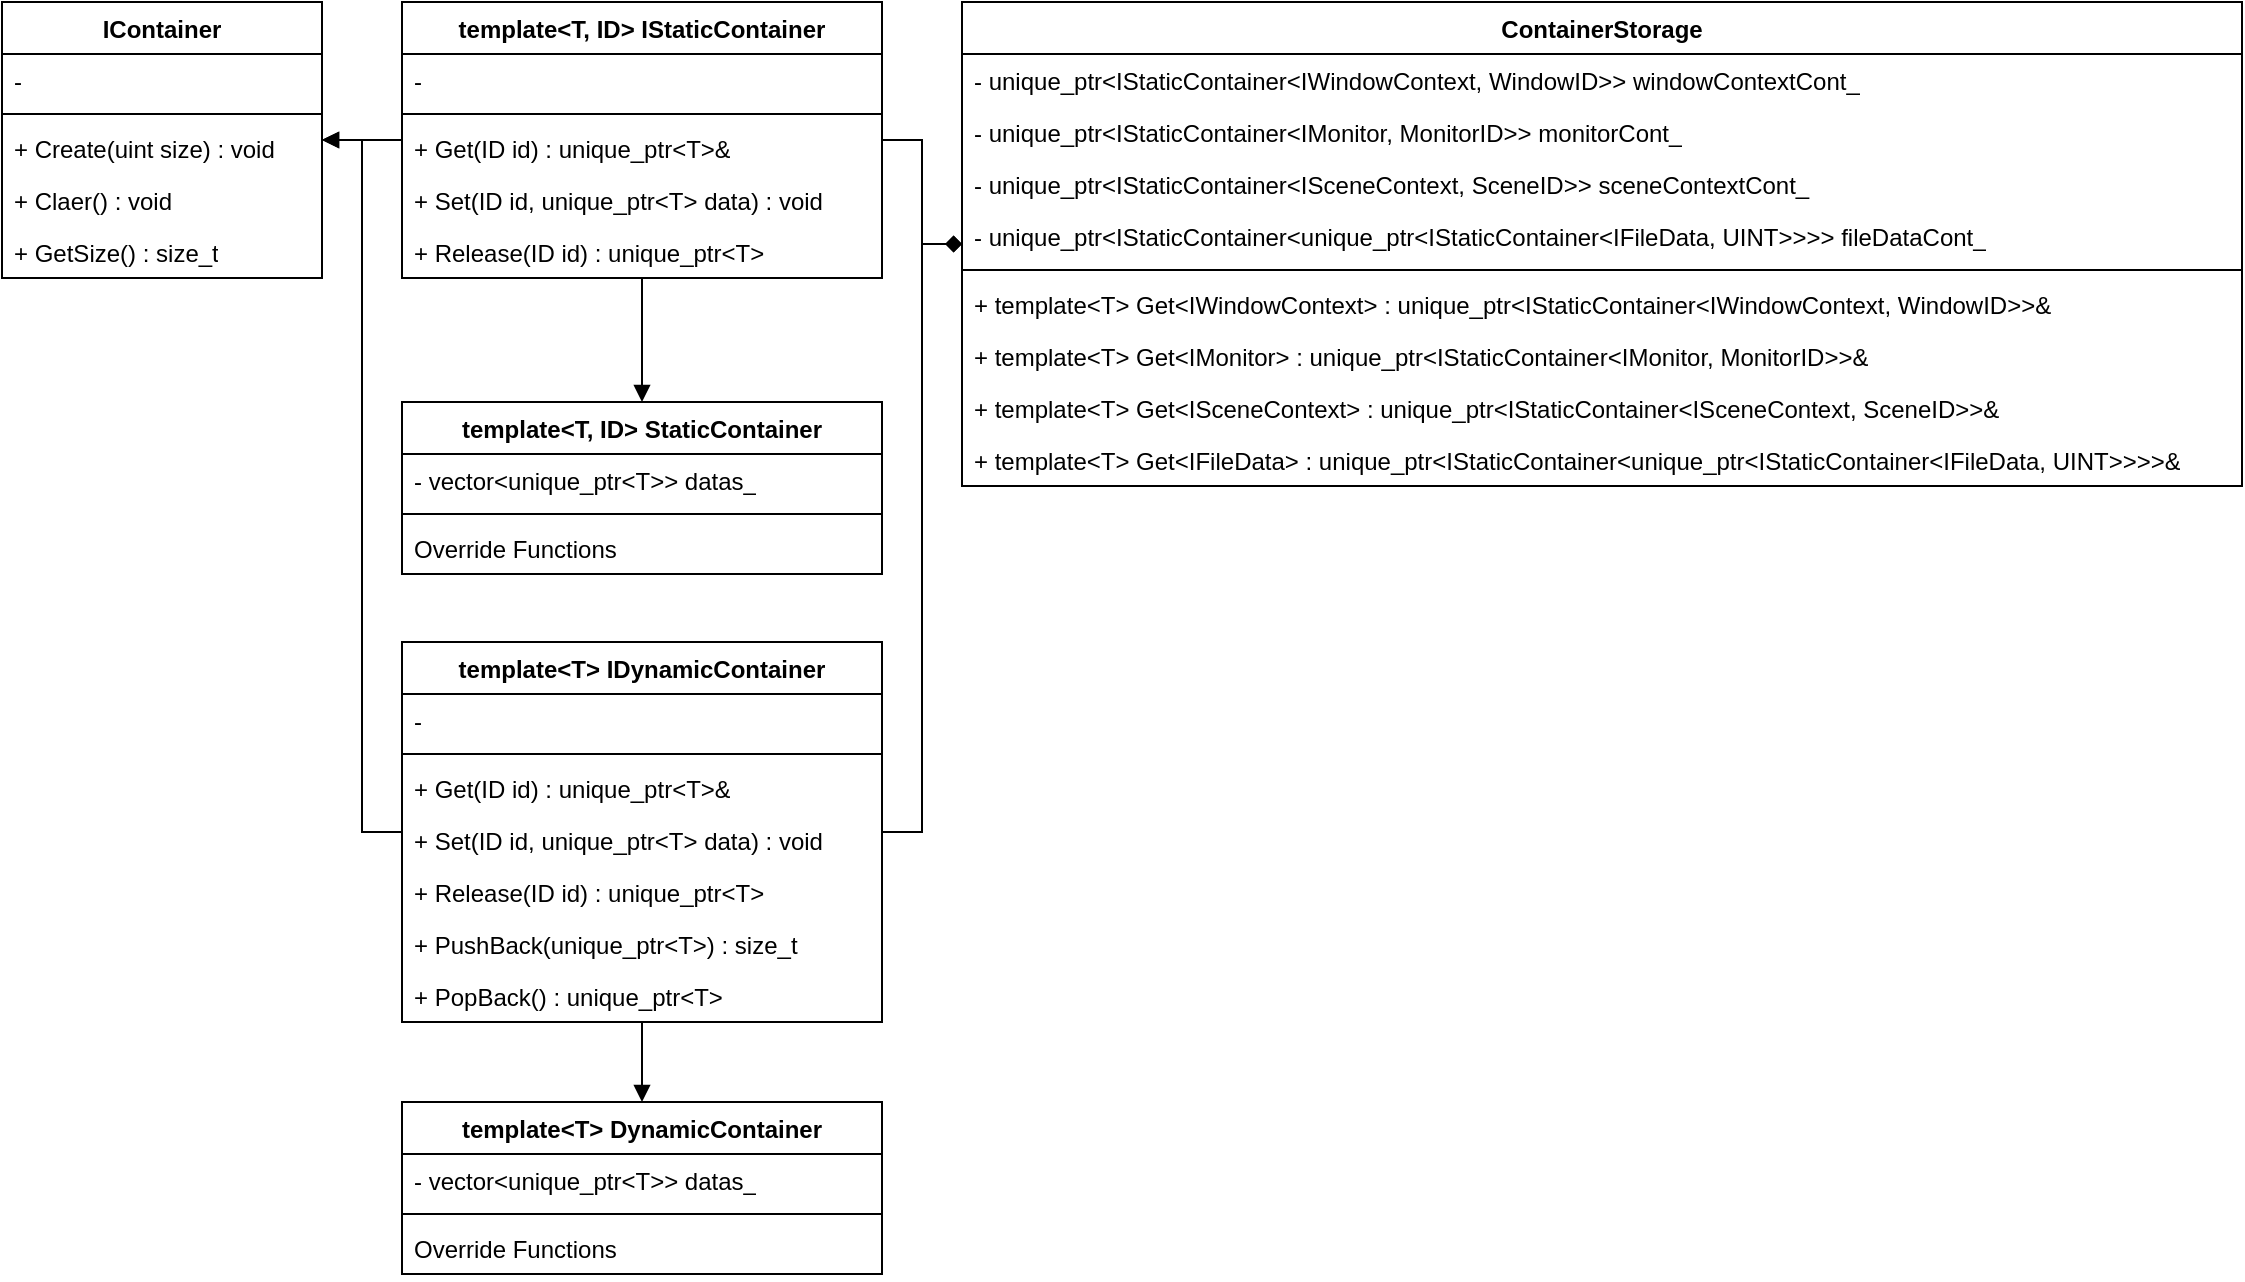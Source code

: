 ﻿<mxfile>
    <diagram id="xg7Zm7eELP54IDoRXFyy" name="Container">
        <mxGraphModel dx="1191" dy="524" grid="1" gridSize="10" guides="1" tooltips="1" connect="1" arrows="1" fold="1" page="0" pageScale="1" pageWidth="827" pageHeight="1169" math="0" shadow="0">
            <root>
                <mxCell id="0"/>
                <mxCell id="1" parent="0"/>
                <mxCell id="WsAWpp4WAU1nDAWzSk1D-1" value="ContainerStorage" style="swimlane;fontStyle=1;align=center;verticalAlign=top;childLayout=stackLayout;horizontal=1;startSize=26;horizontalStack=0;resizeParent=1;resizeParentMax=0;resizeLast=0;collapsible=1;marginBottom=0;whiteSpace=wrap;html=1;" parent="1" vertex="1">
                    <mxGeometry x="1160" y="400" width="640" height="242" as="geometry"/>
                </mxCell>
                <mxCell id="WsAWpp4WAU1nDAWzSk1D-2" value="- unique_ptr&amp;lt;IStaticContainer&amp;lt;IWindowContext, WindowID&amp;gt;&amp;gt; windowContextCont_" style="text;strokeColor=none;fillColor=none;align=left;verticalAlign=top;spacingLeft=4;spacingRight=4;overflow=hidden;rotatable=0;points=[[0,0.5],[1,0.5]];portConstraint=eastwest;whiteSpace=wrap;html=1;" parent="WsAWpp4WAU1nDAWzSk1D-1" vertex="1">
                    <mxGeometry y="26" width="640" height="26" as="geometry"/>
                </mxCell>
                <mxCell id="WsAWpp4WAU1nDAWzSk1D-74" value="- unique_ptr&amp;lt;IStaticContainer&amp;lt;IMonitor, MonitorID&amp;gt;&amp;gt; monitorCont_" style="text;strokeColor=none;fillColor=none;align=left;verticalAlign=top;spacingLeft=4;spacingRight=4;overflow=hidden;rotatable=0;points=[[0,0.5],[1,0.5]];portConstraint=eastwest;whiteSpace=wrap;html=1;" parent="WsAWpp4WAU1nDAWzSk1D-1" vertex="1">
                    <mxGeometry y="52" width="640" height="26" as="geometry"/>
                </mxCell>
                <mxCell id="WsAWpp4WAU1nDAWzSk1D-75" value="- unique_ptr&amp;lt;IStaticContainer&amp;lt;ISceneContext, SceneID&amp;gt;&amp;gt; sceneContextCont_" style="text;strokeColor=none;fillColor=none;align=left;verticalAlign=top;spacingLeft=4;spacingRight=4;overflow=hidden;rotatable=0;points=[[0,0.5],[1,0.5]];portConstraint=eastwest;whiteSpace=wrap;html=1;" parent="WsAWpp4WAU1nDAWzSk1D-1" vertex="1">
                    <mxGeometry y="78" width="640" height="26" as="geometry"/>
                </mxCell>
                <mxCell id="WsAWpp4WAU1nDAWzSk1D-76" value="- unique_ptr&amp;lt;IStaticContainer&amp;lt;unique_ptr&amp;lt;IStaticContainer&amp;lt;IFileData, UINT&amp;gt;&amp;gt;&amp;gt;&amp;gt; fileDataCont_" style="text;strokeColor=none;fillColor=none;align=left;verticalAlign=top;spacingLeft=4;spacingRight=4;overflow=hidden;rotatable=0;points=[[0,0.5],[1,0.5]];portConstraint=eastwest;whiteSpace=wrap;html=1;" parent="WsAWpp4WAU1nDAWzSk1D-1" vertex="1">
                    <mxGeometry y="104" width="640" height="26" as="geometry"/>
                </mxCell>
                <mxCell id="WsAWpp4WAU1nDAWzSk1D-3" value="" style="line;strokeWidth=1;fillColor=none;align=left;verticalAlign=middle;spacingTop=-1;spacingLeft=3;spacingRight=3;rotatable=0;labelPosition=right;points=[];portConstraint=eastwest;strokeColor=inherit;" parent="WsAWpp4WAU1nDAWzSk1D-1" vertex="1">
                    <mxGeometry y="130" width="640" height="8" as="geometry"/>
                </mxCell>
                <mxCell id="WsAWpp4WAU1nDAWzSk1D-80" value="+ template&amp;lt;T&amp;gt; Get&amp;lt;IWindowContext&amp;gt; :&amp;nbsp;unique_ptr&amp;lt;IStaticContainer&amp;lt;IWindowContext, WindowID&amp;gt;&amp;gt;&amp;amp;" style="text;strokeColor=none;fillColor=none;align=left;verticalAlign=top;spacingLeft=4;spacingRight=4;overflow=hidden;rotatable=0;points=[[0,0.5],[1,0.5]];portConstraint=eastwest;whiteSpace=wrap;html=1;" parent="WsAWpp4WAU1nDAWzSk1D-1" vertex="1">
                    <mxGeometry y="138" width="640" height="26" as="geometry"/>
                </mxCell>
                <mxCell id="WsAWpp4WAU1nDAWzSk1D-81" value="+ template&amp;lt;T&amp;gt; Get&amp;lt;IMonitor&amp;gt; :&amp;nbsp;unique_ptr&amp;lt;IStaticContainer&amp;lt;IMonitor, MonitorID&amp;gt;&amp;gt;&amp;amp;" style="text;strokeColor=none;fillColor=none;align=left;verticalAlign=top;spacingLeft=4;spacingRight=4;overflow=hidden;rotatable=0;points=[[0,0.5],[1,0.5]];portConstraint=eastwest;whiteSpace=wrap;html=1;" parent="WsAWpp4WAU1nDAWzSk1D-1" vertex="1">
                    <mxGeometry y="164" width="640" height="26" as="geometry"/>
                </mxCell>
                <mxCell id="WsAWpp4WAU1nDAWzSk1D-82" value="+ template&amp;lt;T&amp;gt; Get&amp;lt;ISceneContext&amp;gt; :&amp;nbsp;unique_ptr&amp;lt;IStaticContainer&amp;lt;ISceneContext, SceneID&amp;gt;&amp;gt;&amp;amp;" style="text;strokeColor=none;fillColor=none;align=left;verticalAlign=top;spacingLeft=4;spacingRight=4;overflow=hidden;rotatable=0;points=[[0,0.5],[1,0.5]];portConstraint=eastwest;whiteSpace=wrap;html=1;" parent="WsAWpp4WAU1nDAWzSk1D-1" vertex="1">
                    <mxGeometry y="190" width="640" height="26" as="geometry"/>
                </mxCell>
                <mxCell id="WsAWpp4WAU1nDAWzSk1D-83" value="+ template&amp;lt;T&amp;gt; Get&amp;lt;IFileData&amp;gt; :&amp;nbsp;unique_ptr&amp;lt;IStaticContainer&amp;lt;unique_ptr&amp;lt;IStaticContainer&amp;lt;IFileData, UINT&amp;gt;&amp;gt;&amp;gt;&amp;gt;&amp;amp;" style="text;strokeColor=none;fillColor=none;align=left;verticalAlign=top;spacingLeft=4;spacingRight=4;overflow=hidden;rotatable=0;points=[[0,0.5],[1,0.5]];portConstraint=eastwest;whiteSpace=wrap;html=1;" parent="WsAWpp4WAU1nDAWzSk1D-1" vertex="1">
                    <mxGeometry y="216" width="640" height="26" as="geometry"/>
                </mxCell>
                <mxCell id="WsAWpp4WAU1nDAWzSk1D-5" value="IContainer" style="swimlane;fontStyle=1;align=center;verticalAlign=top;childLayout=stackLayout;horizontal=1;startSize=26;horizontalStack=0;resizeParent=1;resizeParentMax=0;resizeLast=0;collapsible=1;marginBottom=0;whiteSpace=wrap;html=1;" parent="1" vertex="1">
                    <mxGeometry x="680" y="400" width="160" height="138" as="geometry"/>
                </mxCell>
                <mxCell id="WsAWpp4WAU1nDAWzSk1D-6" value="-" style="text;strokeColor=none;fillColor=none;align=left;verticalAlign=top;spacingLeft=4;spacingRight=4;overflow=hidden;rotatable=0;points=[[0,0.5],[1,0.5]];portConstraint=eastwest;whiteSpace=wrap;html=1;" parent="WsAWpp4WAU1nDAWzSk1D-5" vertex="1">
                    <mxGeometry y="26" width="160" height="26" as="geometry"/>
                </mxCell>
                <mxCell id="WsAWpp4WAU1nDAWzSk1D-7" value="" style="line;strokeWidth=1;fillColor=none;align=left;verticalAlign=middle;spacingTop=-1;spacingLeft=3;spacingRight=3;rotatable=0;labelPosition=right;points=[];portConstraint=eastwest;strokeColor=inherit;" parent="WsAWpp4WAU1nDAWzSk1D-5" vertex="1">
                    <mxGeometry y="52" width="160" height="8" as="geometry"/>
                </mxCell>
                <mxCell id="WsAWpp4WAU1nDAWzSk1D-8" value="+ Create(uint size) : void" style="text;strokeColor=none;fillColor=none;align=left;verticalAlign=top;spacingLeft=4;spacingRight=4;overflow=hidden;rotatable=0;points=[[0,0.5],[1,0.5]];portConstraint=eastwest;whiteSpace=wrap;html=1;" parent="WsAWpp4WAU1nDAWzSk1D-5" vertex="1">
                    <mxGeometry y="60" width="160" height="26" as="geometry"/>
                </mxCell>
                <mxCell id="WsAWpp4WAU1nDAWzSk1D-37" value="+ Claer() : void" style="text;strokeColor=none;fillColor=none;align=left;verticalAlign=top;spacingLeft=4;spacingRight=4;overflow=hidden;rotatable=0;points=[[0,0.5],[1,0.5]];portConstraint=eastwest;whiteSpace=wrap;html=1;" parent="WsAWpp4WAU1nDAWzSk1D-5" vertex="1">
                    <mxGeometry y="86" width="160" height="26" as="geometry"/>
                </mxCell>
                <mxCell id="WsAWpp4WAU1nDAWzSk1D-38" value="+ GetSize() : size_t" style="text;strokeColor=none;fillColor=none;align=left;verticalAlign=top;spacingLeft=4;spacingRight=4;overflow=hidden;rotatable=0;points=[[0,0.5],[1,0.5]];portConstraint=eastwest;whiteSpace=wrap;html=1;" parent="WsAWpp4WAU1nDAWzSk1D-5" vertex="1">
                    <mxGeometry y="112" width="160" height="26" as="geometry"/>
                </mxCell>
                <mxCell id="WsAWpp4WAU1nDAWzSk1D-30" style="edgeStyle=elbowEdgeStyle;html=1;endArrow=block;endFill=1;rounded=0;" parent="1" source="WsAWpp4WAU1nDAWzSk1D-9" target="WsAWpp4WAU1nDAWzSk1D-5" edge="1">
                    <mxGeometry relative="1" as="geometry"/>
                </mxCell>
                <mxCell id="WsAWpp4WAU1nDAWzSk1D-34" style="edgeStyle=elbowEdgeStyle;shape=connector;rounded=0;html=1;strokeColor=default;align=center;verticalAlign=middle;fontFamily=Helvetica;fontSize=11;fontColor=default;labelBackgroundColor=default;endArrow=diamond;endFill=1;" parent="1" source="WsAWpp4WAU1nDAWzSk1D-9" target="WsAWpp4WAU1nDAWzSk1D-1" edge="1">
                    <mxGeometry relative="1" as="geometry"/>
                </mxCell>
                <mxCell id="WsAWpp4WAU1nDAWzSk1D-56" style="edgeStyle=elbowEdgeStyle;shape=connector;rounded=0;html=1;strokeColor=default;align=center;verticalAlign=middle;fontFamily=Helvetica;fontSize=11;fontColor=default;labelBackgroundColor=default;endArrow=block;endFill=1;" parent="1" source="WsAWpp4WAU1nDAWzSk1D-9" target="WsAWpp4WAU1nDAWzSk1D-50" edge="1">
                    <mxGeometry relative="1" as="geometry"/>
                </mxCell>
                <mxCell id="WsAWpp4WAU1nDAWzSk1D-9" value="template&amp;lt;T, ID&amp;gt; IStaticContainer" style="swimlane;fontStyle=1;align=center;verticalAlign=top;childLayout=stackLayout;horizontal=1;startSize=26;horizontalStack=0;resizeParent=1;resizeParentMax=0;resizeLast=0;collapsible=1;marginBottom=0;whiteSpace=wrap;html=1;" parent="1" vertex="1">
                    <mxGeometry x="880" y="400" width="240" height="138" as="geometry"/>
                </mxCell>
                <mxCell id="WsAWpp4WAU1nDAWzSk1D-10" value="-" style="text;strokeColor=none;fillColor=none;align=left;verticalAlign=top;spacingLeft=4;spacingRight=4;overflow=hidden;rotatable=0;points=[[0,0.5],[1,0.5]];portConstraint=eastwest;whiteSpace=wrap;html=1;" parent="WsAWpp4WAU1nDAWzSk1D-9" vertex="1">
                    <mxGeometry y="26" width="240" height="26" as="geometry"/>
                </mxCell>
                <mxCell id="WsAWpp4WAU1nDAWzSk1D-11" value="" style="line;strokeWidth=1;fillColor=none;align=left;verticalAlign=middle;spacingTop=-1;spacingLeft=3;spacingRight=3;rotatable=0;labelPosition=right;points=[];portConstraint=eastwest;strokeColor=inherit;" parent="WsAWpp4WAU1nDAWzSk1D-9" vertex="1">
                    <mxGeometry y="52" width="240" height="8" as="geometry"/>
                </mxCell>
                <mxCell id="WsAWpp4WAU1nDAWzSk1D-12" value="+ Get(ID id) : unique_ptr&amp;lt;T&amp;gt;&amp;amp;" style="text;strokeColor=none;fillColor=none;align=left;verticalAlign=top;spacingLeft=4;spacingRight=4;overflow=hidden;rotatable=0;points=[[0,0.5],[1,0.5]];portConstraint=eastwest;whiteSpace=wrap;html=1;" parent="WsAWpp4WAU1nDAWzSk1D-9" vertex="1">
                    <mxGeometry y="60" width="240" height="26" as="geometry"/>
                </mxCell>
                <mxCell id="WsAWpp4WAU1nDAWzSk1D-39" value="+ Set(ID id, unique_ptr&amp;lt;T&amp;gt; data) : void" style="text;strokeColor=none;fillColor=none;align=left;verticalAlign=top;spacingLeft=4;spacingRight=4;overflow=hidden;rotatable=0;points=[[0,0.5],[1,0.5]];portConstraint=eastwest;whiteSpace=wrap;html=1;" parent="WsAWpp4WAU1nDAWzSk1D-9" vertex="1">
                    <mxGeometry y="86" width="240" height="26" as="geometry"/>
                </mxCell>
                <mxCell id="WsAWpp4WAU1nDAWzSk1D-40" value="+ Release(ID id) : unique_ptr&amp;lt;T&amp;gt;" style="text;strokeColor=none;fillColor=none;align=left;verticalAlign=top;spacingLeft=4;spacingRight=4;overflow=hidden;rotatable=0;points=[[0,0.5],[1,0.5]];portConstraint=eastwest;whiteSpace=wrap;html=1;" parent="WsAWpp4WAU1nDAWzSk1D-9" vertex="1">
                    <mxGeometry y="112" width="240" height="26" as="geometry"/>
                </mxCell>
                <mxCell id="WsAWpp4WAU1nDAWzSk1D-31" style="edgeStyle=elbowEdgeStyle;shape=connector;rounded=0;html=1;strokeColor=default;align=center;verticalAlign=middle;fontFamily=Helvetica;fontSize=11;fontColor=default;labelBackgroundColor=default;endArrow=block;endFill=1;" parent="1" source="WsAWpp4WAU1nDAWzSk1D-13" target="WsAWpp4WAU1nDAWzSk1D-5" edge="1">
                    <mxGeometry relative="1" as="geometry"/>
                </mxCell>
                <mxCell id="WsAWpp4WAU1nDAWzSk1D-35" style="edgeStyle=elbowEdgeStyle;shape=connector;rounded=0;html=1;strokeColor=default;align=center;verticalAlign=middle;fontFamily=Helvetica;fontSize=11;fontColor=default;labelBackgroundColor=default;endArrow=diamond;endFill=1;" parent="1" source="WsAWpp4WAU1nDAWzSk1D-13" target="WsAWpp4WAU1nDAWzSk1D-1" edge="1">
                    <mxGeometry relative="1" as="geometry"/>
                </mxCell>
                <mxCell id="WsAWpp4WAU1nDAWzSk1D-70" style="edgeStyle=elbowEdgeStyle;shape=connector;rounded=0;html=1;strokeColor=default;align=center;verticalAlign=middle;fontFamily=Helvetica;fontSize=11;fontColor=default;labelBackgroundColor=default;endArrow=block;endFill=1;" parent="1" source="WsAWpp4WAU1nDAWzSk1D-13" target="WsAWpp4WAU1nDAWzSk1D-61" edge="1">
                    <mxGeometry relative="1" as="geometry"/>
                </mxCell>
                <mxCell id="WsAWpp4WAU1nDAWzSk1D-13" value="template&amp;lt;T&amp;gt; IDynamicContainer" style="swimlane;fontStyle=1;align=center;verticalAlign=top;childLayout=stackLayout;horizontal=1;startSize=26;horizontalStack=0;resizeParent=1;resizeParentMax=0;resizeLast=0;collapsible=1;marginBottom=0;whiteSpace=wrap;html=1;" parent="1" vertex="1">
                    <mxGeometry x="880" y="720" width="240" height="190" as="geometry"/>
                </mxCell>
                <mxCell id="WsAWpp4WAU1nDAWzSk1D-14" value="-" style="text;strokeColor=none;fillColor=none;align=left;verticalAlign=top;spacingLeft=4;spacingRight=4;overflow=hidden;rotatable=0;points=[[0,0.5],[1,0.5]];portConstraint=eastwest;whiteSpace=wrap;html=1;" parent="WsAWpp4WAU1nDAWzSk1D-13" vertex="1">
                    <mxGeometry y="26" width="240" height="26" as="geometry"/>
                </mxCell>
                <mxCell id="WsAWpp4WAU1nDAWzSk1D-15" value="" style="line;strokeWidth=1;fillColor=none;align=left;verticalAlign=middle;spacingTop=-1;spacingLeft=3;spacingRight=3;rotatable=0;labelPosition=right;points=[];portConstraint=eastwest;strokeColor=inherit;" parent="WsAWpp4WAU1nDAWzSk1D-13" vertex="1">
                    <mxGeometry y="52" width="240" height="8" as="geometry"/>
                </mxCell>
                <mxCell id="WsAWpp4WAU1nDAWzSk1D-16" value="+ Get(ID id) : unique_ptr&amp;lt;T&amp;gt;&amp;amp;" style="text;strokeColor=none;fillColor=none;align=left;verticalAlign=top;spacingLeft=4;spacingRight=4;overflow=hidden;rotatable=0;points=[[0,0.5],[1,0.5]];portConstraint=eastwest;whiteSpace=wrap;html=1;" parent="WsAWpp4WAU1nDAWzSk1D-13" vertex="1">
                    <mxGeometry y="60" width="240" height="26" as="geometry"/>
                </mxCell>
                <mxCell id="WsAWpp4WAU1nDAWzSk1D-41" value="+ Set(ID id, unique_ptr&amp;lt;T&amp;gt; data) : void" style="text;strokeColor=none;fillColor=none;align=left;verticalAlign=top;spacingLeft=4;spacingRight=4;overflow=hidden;rotatable=0;points=[[0,0.5],[1,0.5]];portConstraint=eastwest;whiteSpace=wrap;html=1;" parent="WsAWpp4WAU1nDAWzSk1D-13" vertex="1">
                    <mxGeometry y="86" width="240" height="26" as="geometry"/>
                </mxCell>
                <mxCell id="WsAWpp4WAU1nDAWzSk1D-42" value="+ Release(ID id) : unique_ptr&amp;lt;T&amp;gt;" style="text;strokeColor=none;fillColor=none;align=left;verticalAlign=top;spacingLeft=4;spacingRight=4;overflow=hidden;rotatable=0;points=[[0,0.5],[1,0.5]];portConstraint=eastwest;whiteSpace=wrap;html=1;" parent="WsAWpp4WAU1nDAWzSk1D-13" vertex="1">
                    <mxGeometry y="112" width="240" height="26" as="geometry"/>
                </mxCell>
                <mxCell id="WsAWpp4WAU1nDAWzSk1D-43" value="+ PushBack(unique_ptr&amp;lt;T&amp;gt;) : size_t" style="text;strokeColor=none;fillColor=none;align=left;verticalAlign=top;spacingLeft=4;spacingRight=4;overflow=hidden;rotatable=0;points=[[0,0.5],[1,0.5]];portConstraint=eastwest;whiteSpace=wrap;html=1;" parent="WsAWpp4WAU1nDAWzSk1D-13" vertex="1">
                    <mxGeometry y="138" width="240" height="26" as="geometry"/>
                </mxCell>
                <mxCell id="WsAWpp4WAU1nDAWzSk1D-44" value="+ PopBack() : unique_ptr&amp;lt;T&amp;gt;" style="text;strokeColor=none;fillColor=none;align=left;verticalAlign=top;spacingLeft=4;spacingRight=4;overflow=hidden;rotatable=0;points=[[0,0.5],[1,0.5]];portConstraint=eastwest;whiteSpace=wrap;html=1;" parent="WsAWpp4WAU1nDAWzSk1D-13" vertex="1">
                    <mxGeometry y="164" width="240" height="26" as="geometry"/>
                </mxCell>
                <mxCell id="WsAWpp4WAU1nDAWzSk1D-50" value="template&amp;lt;T, ID&amp;gt; StaticContainer" style="swimlane;fontStyle=1;align=center;verticalAlign=top;childLayout=stackLayout;horizontal=1;startSize=26;horizontalStack=0;resizeParent=1;resizeParentMax=0;resizeLast=0;collapsible=1;marginBottom=0;whiteSpace=wrap;html=1;" parent="1" vertex="1">
                    <mxGeometry x="880" y="600" width="240" height="86" as="geometry"/>
                </mxCell>
                <mxCell id="WsAWpp4WAU1nDAWzSk1D-51" value="- vector&amp;lt;unique_ptr&amp;lt;T&amp;gt;&amp;gt; datas_" style="text;strokeColor=none;fillColor=none;align=left;verticalAlign=top;spacingLeft=4;spacingRight=4;overflow=hidden;rotatable=0;points=[[0,0.5],[1,0.5]];portConstraint=eastwest;whiteSpace=wrap;html=1;" parent="WsAWpp4WAU1nDAWzSk1D-50" vertex="1">
                    <mxGeometry y="26" width="240" height="26" as="geometry"/>
                </mxCell>
                <mxCell id="WsAWpp4WAU1nDAWzSk1D-52" value="" style="line;strokeWidth=1;fillColor=none;align=left;verticalAlign=middle;spacingTop=-1;spacingLeft=3;spacingRight=3;rotatable=0;labelPosition=right;points=[];portConstraint=eastwest;strokeColor=inherit;" parent="WsAWpp4WAU1nDAWzSk1D-50" vertex="1">
                    <mxGeometry y="52" width="240" height="8" as="geometry"/>
                </mxCell>
                <mxCell id="WsAWpp4WAU1nDAWzSk1D-53" value="Override Functions" style="text;strokeColor=none;fillColor=none;align=left;verticalAlign=top;spacingLeft=4;spacingRight=4;overflow=hidden;rotatable=0;points=[[0,0.5],[1,0.5]];portConstraint=eastwest;whiteSpace=wrap;html=1;" parent="WsAWpp4WAU1nDAWzSk1D-50" vertex="1">
                    <mxGeometry y="60" width="240" height="26" as="geometry"/>
                </mxCell>
                <mxCell id="WsAWpp4WAU1nDAWzSk1D-61" value="template&amp;lt;T&amp;gt; DynamicContainer" style="swimlane;fontStyle=1;align=center;verticalAlign=top;childLayout=stackLayout;horizontal=1;startSize=26;horizontalStack=0;resizeParent=1;resizeParentMax=0;resizeLast=0;collapsible=1;marginBottom=0;whiteSpace=wrap;html=1;" parent="1" vertex="1">
                    <mxGeometry x="880" y="950" width="240" height="86" as="geometry"/>
                </mxCell>
                <mxCell id="WsAWpp4WAU1nDAWzSk1D-62" value="- vector&amp;lt;unique_ptr&amp;lt;T&amp;gt;&amp;gt; datas_" style="text;strokeColor=none;fillColor=none;align=left;verticalAlign=top;spacingLeft=4;spacingRight=4;overflow=hidden;rotatable=0;points=[[0,0.5],[1,0.5]];portConstraint=eastwest;whiteSpace=wrap;html=1;" parent="WsAWpp4WAU1nDAWzSk1D-61" vertex="1">
                    <mxGeometry y="26" width="240" height="26" as="geometry"/>
                </mxCell>
                <mxCell id="WsAWpp4WAU1nDAWzSk1D-63" value="" style="line;strokeWidth=1;fillColor=none;align=left;verticalAlign=middle;spacingTop=-1;spacingLeft=3;spacingRight=3;rotatable=0;labelPosition=right;points=[];portConstraint=eastwest;strokeColor=inherit;" parent="WsAWpp4WAU1nDAWzSk1D-61" vertex="1">
                    <mxGeometry y="52" width="240" height="8" as="geometry"/>
                </mxCell>
                <mxCell id="WsAWpp4WAU1nDAWzSk1D-64" value="Override Functions" style="text;strokeColor=none;fillColor=none;align=left;verticalAlign=top;spacingLeft=4;spacingRight=4;overflow=hidden;rotatable=0;points=[[0,0.5],[1,0.5]];portConstraint=eastwest;whiteSpace=wrap;html=1;" parent="WsAWpp4WAU1nDAWzSk1D-61" vertex="1">
                    <mxGeometry y="60" width="240" height="26" as="geometry"/>
                </mxCell>
            </root>
        </mxGraphModel>
    </diagram>
    <diagram id="p0GQEZzJlw7Ffiy6QQpv" name="Event">
        <mxGraphModel dx="2114" dy="1395" grid="1" gridSize="10" guides="1" tooltips="1" connect="1" arrows="1" fold="1" page="0" pageScale="1" pageWidth="827" pageHeight="1169" math="0" shadow="0">
            <root>
                <mxCell id="0"/>
                <mxCell id="1" parent="0"/>
                <mxCell id="36h07kwaAYkI58cTQvK0-3" style="edgeStyle=elbowEdgeStyle;shape=connector;rounded=0;html=1;strokeColor=default;align=center;verticalAlign=middle;fontFamily=Helvetica;fontSize=11;fontColor=default;labelBackgroundColor=default;endArrow=block;endFill=1;" parent="1" source="0YVRy96lzFO5BKSFyvtj-1" target="0YVRy96lzFO5BKSFyvtj-17" edge="1">
                    <mxGeometry relative="1" as="geometry"/>
                </mxCell>
                <mxCell id="iL1R2h-n205llrpQah8b-3" style="edgeStyle=elbowEdgeStyle;shape=connector;rounded=0;html=1;strokeColor=default;align=center;verticalAlign=middle;fontFamily=Helvetica;fontSize=11;fontColor=default;labelBackgroundColor=default;endArrow=diamond;endFill=0;" parent="1" source="0YVRy96lzFO5BKSFyvtj-1" target="7YwjODK1LZCOkDSZIfXr-4" edge="1">
                    <mxGeometry relative="1" as="geometry"/>
                </mxCell>
                <mxCell id="0YVRy96lzFO5BKSFyvtj-1" value="template&amp;lt;KEY, EVENT&amp;gt;IEventInstTable" style="swimlane;fontStyle=1;align=center;verticalAlign=top;childLayout=stackLayout;horizontal=1;startSize=26;horizontalStack=0;resizeParent=1;resizeParentMax=0;resizeLast=0;collapsible=1;marginBottom=0;whiteSpace=wrap;html=1;fontFamily=Helvetica;fontSize=11;fontColor=default;labelBackgroundColor=default;" parent="1" vertex="1">
                    <mxGeometry x="120" y="-80" width="280" height="164" as="geometry"/>
                </mxCell>
                <mxCell id="0YVRy96lzFO5BKSFyvtj-2" value="-" style="text;strokeColor=none;fillColor=none;align=left;verticalAlign=top;spacingLeft=4;spacingRight=4;overflow=hidden;rotatable=0;points=[[0,0.5],[1,0.5]];portConstraint=eastwest;whiteSpace=wrap;html=1;fontFamily=Helvetica;fontSize=11;fontColor=default;labelBackgroundColor=default;" parent="0YVRy96lzFO5BKSFyvtj-1" vertex="1">
                    <mxGeometry y="26" width="280" height="26" as="geometry"/>
                </mxCell>
                <mxCell id="0YVRy96lzFO5BKSFyvtj-3" value="" style="line;strokeWidth=1;fillColor=none;align=left;verticalAlign=middle;spacingTop=-1;spacingLeft=3;spacingRight=3;rotatable=0;labelPosition=right;points=[];portConstraint=eastwest;strokeColor=inherit;fontFamily=Helvetica;fontSize=11;fontColor=default;labelBackgroundColor=default;" parent="0YVRy96lzFO5BKSFyvtj-1" vertex="1">
                    <mxGeometry y="52" width="280" height="8" as="geometry"/>
                </mxCell>
                <mxCell id="0YVRy96lzFO5BKSFyvtj-4" value="+ Add(KEY, unique_ptr&amp;lt;EVENT&amp;gt;) : void" style="text;strokeColor=none;fillColor=none;align=left;verticalAlign=top;spacingLeft=4;spacingRight=4;overflow=hidden;rotatable=0;points=[[0,0.5],[1,0.5]];portConstraint=eastwest;whiteSpace=wrap;html=1;fontFamily=Helvetica;fontSize=11;fontColor=default;labelBackgroundColor=default;" parent="0YVRy96lzFO5BKSFyvtj-1" vertex="1">
                    <mxGeometry y="60" width="280" height="26" as="geometry"/>
                </mxCell>
                <mxCell id="36h07kwaAYkI58cTQvK0-7" value="+ Remove(KEY) : unique_ptr&amp;lt;EVENT&amp;gt;" style="text;strokeColor=none;fillColor=none;align=left;verticalAlign=top;spacingLeft=4;spacingRight=4;overflow=hidden;rotatable=0;points=[[0,0.5],[1,0.5]];portConstraint=eastwest;whiteSpace=wrap;html=1;fontFamily=Helvetica;fontSize=11;fontColor=default;labelBackgroundColor=default;" parent="0YVRy96lzFO5BKSFyvtj-1" vertex="1">
                    <mxGeometry y="86" width="280" height="26" as="geometry"/>
                </mxCell>
                <mxCell id="36h07kwaAYkI58cTQvK0-8" value="+ Get(KEY) : unique_ptr&amp;lt;EVENT&amp;gt;&amp;amp;" style="text;strokeColor=none;fillColor=none;align=left;verticalAlign=top;spacingLeft=4;spacingRight=4;overflow=hidden;rotatable=0;points=[[0,0.5],[1,0.5]];portConstraint=eastwest;whiteSpace=wrap;html=1;fontFamily=Helvetica;fontSize=11;fontColor=default;labelBackgroundColor=default;" parent="0YVRy96lzFO5BKSFyvtj-1" vertex="1">
                    <mxGeometry y="112" width="280" height="26" as="geometry"/>
                </mxCell>
                <mxCell id="36h07kwaAYkI58cTQvK0-9" value="+ Set(KEY, unique_ptr&amp;lt;EVENT&amp;gt;) : void" style="text;strokeColor=none;fillColor=none;align=left;verticalAlign=top;spacingLeft=4;spacingRight=4;overflow=hidden;rotatable=0;points=[[0,0.5],[1,0.5]];portConstraint=eastwest;whiteSpace=wrap;html=1;fontFamily=Helvetica;fontSize=11;fontColor=default;labelBackgroundColor=default;" parent="0YVRy96lzFO5BKSFyvtj-1" vertex="1">
                    <mxGeometry y="138" width="280" height="26" as="geometry"/>
                </mxCell>
                <mxCell id="iL1R2h-n205llrpQah8b-4" style="edgeStyle=elbowEdgeStyle;shape=connector;rounded=0;html=1;strokeColor=default;align=center;verticalAlign=middle;fontFamily=Helvetica;fontSize=11;fontColor=default;labelBackgroundColor=default;endArrow=diamond;endFill=0;" parent="1" source="0YVRy96lzFO5BKSFyvtj-5" target="7w6QyafuTWkXQgCeqneS-1" edge="1">
                    <mxGeometry relative="1" as="geometry"/>
                </mxCell>
                <mxCell id="0YVRy96lzFO5BKSFyvtj-5" value="IEvent" style="swimlane;fontStyle=1;align=center;verticalAlign=top;childLayout=stackLayout;horizontal=1;startSize=26;horizontalStack=0;resizeParent=1;resizeParentMax=0;resizeLast=0;collapsible=1;marginBottom=0;whiteSpace=wrap;html=1;fontFamily=Helvetica;fontSize=11;fontColor=default;labelBackgroundColor=default;" parent="1" vertex="1">
                    <mxGeometry x="120" y="280" width="160" height="86" as="geometry"/>
                </mxCell>
                <mxCell id="0YVRy96lzFO5BKSFyvtj-6" value="-" style="text;strokeColor=none;fillColor=none;align=left;verticalAlign=top;spacingLeft=4;spacingRight=4;overflow=hidden;rotatable=0;points=[[0,0.5],[1,0.5]];portConstraint=eastwest;whiteSpace=wrap;html=1;fontFamily=Helvetica;fontSize=11;fontColor=default;labelBackgroundColor=default;" parent="0YVRy96lzFO5BKSFyvtj-5" vertex="1">
                    <mxGeometry y="26" width="160" height="26" as="geometry"/>
                </mxCell>
                <mxCell id="0YVRy96lzFO5BKSFyvtj-7" value="" style="line;strokeWidth=1;fillColor=none;align=left;verticalAlign=middle;spacingTop=-1;spacingLeft=3;spacingRight=3;rotatable=0;labelPosition=right;points=[];portConstraint=eastwest;strokeColor=inherit;fontFamily=Helvetica;fontSize=11;fontColor=default;labelBackgroundColor=default;" parent="0YVRy96lzFO5BKSFyvtj-5" vertex="1">
                    <mxGeometry y="52" width="160" height="8" as="geometry"/>
                </mxCell>
                <mxCell id="0YVRy96lzFO5BKSFyvtj-8" value="+ IsDestroying() : bool&amp;amp;" style="text;strokeColor=none;fillColor=none;align=left;verticalAlign=top;spacingLeft=4;spacingRight=4;overflow=hidden;rotatable=0;points=[[0,0.5],[1,0.5]];portConstraint=eastwest;whiteSpace=wrap;html=1;fontFamily=Helvetica;fontSize=11;fontColor=default;labelBackgroundColor=default;" parent="0YVRy96lzFO5BKSFyvtj-5" vertex="1">
                    <mxGeometry y="60" width="160" height="26" as="geometry"/>
                </mxCell>
                <mxCell id="36h07kwaAYkI58cTQvK0-4" style="edgeStyle=elbowEdgeStyle;shape=connector;rounded=0;html=1;strokeColor=default;align=center;verticalAlign=middle;fontFamily=Helvetica;fontSize=11;fontColor=default;labelBackgroundColor=default;endArrow=block;endFill=1;" parent="1" source="0YVRy96lzFO5BKSFyvtj-9" target="0YVRy96lzFO5BKSFyvtj-17" edge="1">
                    <mxGeometry relative="1" as="geometry"/>
                </mxCell>
                <mxCell id="iL1R2h-n205llrpQah8b-2" style="edgeStyle=elbowEdgeStyle;shape=connector;rounded=0;html=1;strokeColor=default;align=center;verticalAlign=middle;fontFamily=Helvetica;fontSize=11;fontColor=default;labelBackgroundColor=default;endArrow=diamond;endFill=0;" parent="1" source="0YVRy96lzFO5BKSFyvtj-9" target="7YwjODK1LZCOkDSZIfXr-4" edge="1">
                    <mxGeometry relative="1" as="geometry"/>
                </mxCell>
                <mxCell id="0YVRy96lzFO5BKSFyvtj-9" value="template&amp;lt;KEY, EVENT, ARGS&amp;gt; IEventFuncTable" style="swimlane;fontStyle=1;align=center;verticalAlign=top;childLayout=stackLayout;horizontal=1;startSize=26;horizontalStack=0;resizeParent=1;resizeParentMax=0;resizeLast=0;collapsible=1;marginBottom=0;whiteSpace=wrap;html=1;fontFamily=Helvetica;fontSize=11;fontColor=default;labelBackgroundColor=default;" parent="1" vertex="1">
                    <mxGeometry x="120" y="400" width="320" height="164" as="geometry"/>
                </mxCell>
                <mxCell id="0YVRy96lzFO5BKSFyvtj-10" value="-" style="text;strokeColor=none;fillColor=none;align=left;verticalAlign=top;spacingLeft=4;spacingRight=4;overflow=hidden;rotatable=0;points=[[0,0.5],[1,0.5]];portConstraint=eastwest;whiteSpace=wrap;html=1;fontFamily=Helvetica;fontSize=11;fontColor=default;labelBackgroundColor=default;" parent="0YVRy96lzFO5BKSFyvtj-9" vertex="1">
                    <mxGeometry y="26" width="320" height="26" as="geometry"/>
                </mxCell>
                <mxCell id="0YVRy96lzFO5BKSFyvtj-11" value="" style="line;strokeWidth=1;fillColor=none;align=left;verticalAlign=middle;spacingTop=-1;spacingLeft=3;spacingRight=3;rotatable=0;labelPosition=right;points=[];portConstraint=eastwest;strokeColor=inherit;fontFamily=Helvetica;fontSize=11;fontColor=default;labelBackgroundColor=default;" parent="0YVRy96lzFO5BKSFyvtj-9" vertex="1">
                    <mxGeometry y="52" width="320" height="8" as="geometry"/>
                </mxCell>
                <mxCell id="0YVRy96lzFO5BKSFyvtj-12" value="+ Add(KEY, void (EVENT::*func)(ARGS...)) : void" style="text;strokeColor=none;fillColor=none;align=left;verticalAlign=top;spacingLeft=4;spacingRight=4;overflow=hidden;rotatable=0;points=[[0,0.5],[1,0.5]];portConstraint=eastwest;whiteSpace=wrap;html=1;fontFamily=Helvetica;fontSize=11;fontColor=default;labelBackgroundColor=default;" parent="0YVRy96lzFO5BKSFyvtj-9" vertex="1">
                    <mxGeometry y="60" width="320" height="26" as="geometry"/>
                </mxCell>
                <mxCell id="36h07kwaAYkI58cTQvK0-10" value="+ void (EVENT::*Remove(KEY key))(ARGS...)" style="text;strokeColor=none;fillColor=none;align=left;verticalAlign=top;spacingLeft=4;spacingRight=4;overflow=hidden;rotatable=0;points=[[0,0.5],[1,0.5]];portConstraint=eastwest;whiteSpace=wrap;html=1;fontFamily=Helvetica;fontSize=11;fontColor=default;labelBackgroundColor=default;" parent="0YVRy96lzFO5BKSFyvtj-9" vertex="1">
                    <mxGeometry y="86" width="320" height="26" as="geometry"/>
                </mxCell>
                <mxCell id="36h07kwaAYkI58cTQvK0-11" value="+ void (EVENT::*Get(KEY key))(ARGS...)" style="text;strokeColor=none;fillColor=none;align=left;verticalAlign=top;spacingLeft=4;spacingRight=4;overflow=hidden;rotatable=0;points=[[0,0.5],[1,0.5]];portConstraint=eastwest;whiteSpace=wrap;html=1;fontFamily=Helvetica;fontSize=11;fontColor=default;labelBackgroundColor=default;" parent="0YVRy96lzFO5BKSFyvtj-9" vertex="1">
                    <mxGeometry y="112" width="320" height="26" as="geometry"/>
                </mxCell>
                <mxCell id="36h07kwaAYkI58cTQvK0-12" value="+ Set(KEY key,&amp;nbsp;void (EVENT::*func)(ARGS...)) : void" style="text;strokeColor=none;fillColor=none;align=left;verticalAlign=top;spacingLeft=4;spacingRight=4;overflow=hidden;rotatable=0;points=[[0,0.5],[1,0.5]];portConstraint=eastwest;whiteSpace=wrap;html=1;fontFamily=Helvetica;fontSize=11;fontColor=default;labelBackgroundColor=default;" parent="0YVRy96lzFO5BKSFyvtj-9" vertex="1">
                    <mxGeometry y="138" width="320" height="26" as="geometry"/>
                </mxCell>
                <mxCell id="0YVRy96lzFO5BKSFyvtj-13" value="template &amp;lt;typename EVENT_KEY, typename EVENT, typename FUNC_KEY, typename... ARGS&amp;gt; IEventInvoker" style="swimlane;fontStyle=1;align=center;verticalAlign=top;childLayout=stackLayout;horizontal=1;startSize=26;horizontalStack=0;resizeParent=1;resizeParentMax=0;resizeLast=0;collapsible=1;marginBottom=0;whiteSpace=wrap;html=1;fontFamily=Helvetica;fontSize=11;fontColor=default;labelBackgroundColor=default;" parent="1" vertex="1">
                    <mxGeometry x="520" y="-80" width="680" height="112" as="geometry"/>
                </mxCell>
                <mxCell id="0YVRy96lzFO5BKSFyvtj-14" value="-" style="text;strokeColor=none;fillColor=none;align=left;verticalAlign=top;spacingLeft=4;spacingRight=4;overflow=hidden;rotatable=0;points=[[0,0.5],[1,0.5]];portConstraint=eastwest;whiteSpace=wrap;html=1;fontFamily=Helvetica;fontSize=11;fontColor=default;labelBackgroundColor=default;" parent="0YVRy96lzFO5BKSFyvtj-13" vertex="1">
                    <mxGeometry y="26" width="680" height="26" as="geometry"/>
                </mxCell>
                <mxCell id="0YVRy96lzFO5BKSFyvtj-15" value="" style="line;strokeWidth=1;fillColor=none;align=left;verticalAlign=middle;spacingTop=-1;spacingLeft=3;spacingRight=3;rotatable=0;labelPosition=right;points=[];portConstraint=eastwest;strokeColor=inherit;fontFamily=Helvetica;fontSize=11;fontColor=default;labelBackgroundColor=default;" parent="0YVRy96lzFO5BKSFyvtj-13" vertex="1">
                    <mxGeometry y="52" width="680" height="8" as="geometry"/>
                </mxCell>
                <mxCell id="0YVRy96lzFO5BKSFyvtj-16" value="+ SetTables(unique_ptr&amp;lt;IEventInstTable&amp;lt;EVENT_KEY, EVENT&amp;gt;&amp;gt;,&amp;nbsp;unique_ptr&amp;lt;IEventFuncTable&amp;lt;FUNC_KEY, EVENT, ARGS...&amp;gt;&amp;gt;) : void" style="text;strokeColor=none;fillColor=none;align=left;verticalAlign=top;spacingLeft=4;spacingRight=4;overflow=hidden;rotatable=0;points=[[0,0.5],[1,0.5]];portConstraint=eastwest;whiteSpace=wrap;html=1;fontFamily=Helvetica;fontSize=11;fontColor=default;labelBackgroundColor=default;" parent="0YVRy96lzFO5BKSFyvtj-13" vertex="1">
                    <mxGeometry y="60" width="680" height="26" as="geometry"/>
                </mxCell>
                <mxCell id="7YwjODK1LZCOkDSZIfXr-10" value="+ Invoke(EVENT_KEY eventKey, FUNC_KEY funcKey, ARGS... args)" style="text;strokeColor=none;fillColor=none;align=left;verticalAlign=top;spacingLeft=4;spacingRight=4;overflow=hidden;rotatable=0;points=[[0,0.5],[1,0.5]];portConstraint=eastwest;whiteSpace=wrap;html=1;fontFamily=Helvetica;fontSize=11;fontColor=default;labelBackgroundColor=default;" parent="0YVRy96lzFO5BKSFyvtj-13" vertex="1">
                    <mxGeometry y="86" width="680" height="26" as="geometry"/>
                </mxCell>
                <mxCell id="0YVRy96lzFO5BKSFyvtj-17" value="template&amp;lt;KEY&amp;gt; IEventTable" style="swimlane;fontStyle=1;align=center;verticalAlign=top;childLayout=stackLayout;horizontal=1;startSize=26;horizontalStack=0;resizeParent=1;resizeParentMax=0;resizeLast=0;collapsible=1;marginBottom=0;whiteSpace=wrap;html=1;fontFamily=Helvetica;fontSize=11;fontColor=default;labelBackgroundColor=default;" parent="1" vertex="1">
                    <mxGeometry x="-120" y="-80" width="200" height="138" as="geometry"/>
                </mxCell>
                <mxCell id="0YVRy96lzFO5BKSFyvtj-18" value="-" style="text;strokeColor=none;fillColor=none;align=left;verticalAlign=top;spacingLeft=4;spacingRight=4;overflow=hidden;rotatable=0;points=[[0,0.5],[1,0.5]];portConstraint=eastwest;whiteSpace=wrap;html=1;fontFamily=Helvetica;fontSize=11;fontColor=default;labelBackgroundColor=default;" parent="0YVRy96lzFO5BKSFyvtj-17" vertex="1">
                    <mxGeometry y="26" width="200" height="26" as="geometry"/>
                </mxCell>
                <mxCell id="0YVRy96lzFO5BKSFyvtj-19" value="" style="line;strokeWidth=1;fillColor=none;align=left;verticalAlign=middle;spacingTop=-1;spacingLeft=3;spacingRight=3;rotatable=0;labelPosition=right;points=[];portConstraint=eastwest;strokeColor=inherit;fontFamily=Helvetica;fontSize=11;fontColor=default;labelBackgroundColor=default;" parent="0YVRy96lzFO5BKSFyvtj-17" vertex="1">
                    <mxGeometry y="52" width="200" height="8" as="geometry"/>
                </mxCell>
                <mxCell id="0YVRy96lzFO5BKSFyvtj-20" value="+ Clear() : void" style="text;strokeColor=none;fillColor=none;align=left;verticalAlign=top;spacingLeft=4;spacingRight=4;overflow=hidden;rotatable=0;points=[[0,0.5],[1,0.5]];portConstraint=eastwest;whiteSpace=wrap;html=1;fontFamily=Helvetica;fontSize=11;fontColor=default;labelBackgroundColor=default;" parent="0YVRy96lzFO5BKSFyvtj-17" vertex="1">
                    <mxGeometry y="60" width="200" height="26" as="geometry"/>
                </mxCell>
                <mxCell id="36h07kwaAYkI58cTQvK0-1" value="+ Has(KEY key) : bool" style="text;strokeColor=none;fillColor=none;align=left;verticalAlign=top;spacingLeft=4;spacingRight=4;overflow=hidden;rotatable=0;points=[[0,0.5],[1,0.5]];portConstraint=eastwest;whiteSpace=wrap;html=1;fontFamily=Helvetica;fontSize=11;fontColor=default;labelBackgroundColor=default;" parent="0YVRy96lzFO5BKSFyvtj-17" vertex="1">
                    <mxGeometry y="86" width="200" height="26" as="geometry"/>
                </mxCell>
                <mxCell id="36h07kwaAYkI58cTQvK0-2" value="+ GetSize() : size_t" style="text;strokeColor=none;fillColor=none;align=left;verticalAlign=top;spacingLeft=4;spacingRight=4;overflow=hidden;rotatable=0;points=[[0,0.5],[1,0.5]];portConstraint=eastwest;whiteSpace=wrap;html=1;fontFamily=Helvetica;fontSize=11;fontColor=default;labelBackgroundColor=default;" parent="0YVRy96lzFO5BKSFyvtj-17" vertex="1">
                    <mxGeometry y="112" width="200" height="26" as="geometry"/>
                </mxCell>
                <mxCell id="7w6QyafuTWkXQgCeqneS-12" style="edgeStyle=elbowEdgeStyle;shape=connector;rounded=0;html=1;strokeColor=default;align=center;verticalAlign=middle;fontFamily=Helvetica;fontSize=11;fontColor=default;labelBackgroundColor=default;endArrow=block;endFill=1;" parent="1" source="7w6QyafuTWkXQgCeqneS-1" target="0YVRy96lzFO5BKSFyvtj-1" edge="1">
                    <mxGeometry relative="1" as="geometry"/>
                </mxCell>
                <mxCell id="7w6QyafuTWkXQgCeqneS-1" value="template&amp;lt;KEY, EVENT&amp;gt; EventInstTable" style="swimlane;fontStyle=1;align=center;verticalAlign=top;childLayout=stackLayout;horizontal=1;startSize=26;horizontalStack=0;resizeParent=1;resizeParentMax=0;resizeLast=0;collapsible=1;marginBottom=0;whiteSpace=wrap;html=1;fontFamily=Helvetica;fontSize=11;fontColor=default;labelBackgroundColor=default;" parent="1" vertex="1">
                    <mxGeometry x="120" y="120" width="320" height="112" as="geometry"/>
                </mxCell>
                <mxCell id="7w6QyafuTWkXQgCeqneS-2" value="- unordered_map&amp;lt;KEY, unique_ptr&amp;lt;EVENT&amp;gt;&amp;gt; eventMap_" style="text;strokeColor=none;fillColor=none;align=left;verticalAlign=top;spacingLeft=4;spacingRight=4;overflow=hidden;rotatable=0;points=[[0,0.5],[1,0.5]];portConstraint=eastwest;whiteSpace=wrap;html=1;fontFamily=Helvetica;fontSize=11;fontColor=default;labelBackgroundColor=default;" parent="7w6QyafuTWkXQgCeqneS-1" vertex="1">
                    <mxGeometry y="26" width="320" height="26" as="geometry"/>
                </mxCell>
                <mxCell id="7YwjODK1LZCOkDSZIfXr-1" value="- unique_ptr&amp;lt;EVENT&amp;gt; empty_" style="text;strokeColor=none;fillColor=none;align=left;verticalAlign=top;spacingLeft=4;spacingRight=4;overflow=hidden;rotatable=0;points=[[0,0.5],[1,0.5]];portConstraint=eastwest;whiteSpace=wrap;html=1;fontFamily=Helvetica;fontSize=11;fontColor=default;labelBackgroundColor=default;" parent="7w6QyafuTWkXQgCeqneS-1" vertex="1">
                    <mxGeometry y="52" width="320" height="26" as="geometry"/>
                </mxCell>
                <mxCell id="7w6QyafuTWkXQgCeqneS-3" value="" style="line;strokeWidth=1;fillColor=none;align=left;verticalAlign=middle;spacingTop=-1;spacingLeft=3;spacingRight=3;rotatable=0;labelPosition=right;points=[];portConstraint=eastwest;strokeColor=inherit;fontFamily=Helvetica;fontSize=11;fontColor=default;labelBackgroundColor=default;" parent="7w6QyafuTWkXQgCeqneS-1" vertex="1">
                    <mxGeometry y="78" width="320" height="8" as="geometry"/>
                </mxCell>
                <mxCell id="7w6QyafuTWkXQgCeqneS-4" value="Override Functions" style="text;strokeColor=none;fillColor=none;align=left;verticalAlign=top;spacingLeft=4;spacingRight=4;overflow=hidden;rotatable=0;points=[[0,0.5],[1,0.5]];portConstraint=eastwest;whiteSpace=wrap;html=1;fontFamily=Helvetica;fontSize=11;fontColor=default;labelBackgroundColor=default;" parent="7w6QyafuTWkXQgCeqneS-1" vertex="1">
                    <mxGeometry y="86" width="320" height="26" as="geometry"/>
                </mxCell>
                <mxCell id="7w6QyafuTWkXQgCeqneS-31" style="edgeStyle=elbowEdgeStyle;shape=connector;rounded=0;html=1;strokeColor=default;align=center;verticalAlign=middle;fontFamily=Helvetica;fontSize=11;fontColor=default;labelBackgroundColor=default;endArrow=block;endFill=1;" parent="1" source="7w6QyafuTWkXQgCeqneS-21" target="0YVRy96lzFO5BKSFyvtj-9" edge="1">
                    <mxGeometry relative="1" as="geometry"/>
                </mxCell>
                <mxCell id="7w6QyafuTWkXQgCeqneS-21" value="template&amp;lt;KEY, EVENT, ARGS&amp;gt; EventFuncTable" style="swimlane;fontStyle=1;align=center;verticalAlign=top;childLayout=stackLayout;horizontal=1;startSize=26;horizontalStack=0;resizeParent=1;resizeParentMax=0;resizeLast=0;collapsible=1;marginBottom=0;whiteSpace=wrap;html=1;fontFamily=Helvetica;fontSize=11;fontColor=default;labelBackgroundColor=default;" parent="1" vertex="1">
                    <mxGeometry x="120" y="600" width="440" height="112" as="geometry"/>
                </mxCell>
                <mxCell id="7w6QyafuTWkXQgCeqneS-22" value="- unordered_map&amp;lt;KEY, void (EVENT::*)(ARGS...)&amp;gt; funcMap_" style="text;strokeColor=none;fillColor=none;align=left;verticalAlign=top;spacingLeft=4;spacingRight=4;overflow=hidden;rotatable=0;points=[[0,0.5],[1,0.5]];portConstraint=eastwest;whiteSpace=wrap;html=1;fontFamily=Helvetica;fontSize=11;fontColor=default;labelBackgroundColor=default;" parent="7w6QyafuTWkXQgCeqneS-21" vertex="1">
                    <mxGeometry y="26" width="440" height="26" as="geometry"/>
                </mxCell>
                <mxCell id="7YwjODK1LZCOkDSZIfXr-2" value="- void (EVENT::*empty_) (ARGS...)" style="text;strokeColor=none;fillColor=none;align=left;verticalAlign=top;spacingLeft=4;spacingRight=4;overflow=hidden;rotatable=0;points=[[0,0.5],[1,0.5]];portConstraint=eastwest;whiteSpace=wrap;html=1;fontFamily=Helvetica;fontSize=11;fontColor=default;labelBackgroundColor=default;" parent="7w6QyafuTWkXQgCeqneS-21" vertex="1">
                    <mxGeometry y="52" width="440" height="26" as="geometry"/>
                </mxCell>
                <mxCell id="7w6QyafuTWkXQgCeqneS-23" value="" style="line;strokeWidth=1;fillColor=none;align=left;verticalAlign=middle;spacingTop=-1;spacingLeft=3;spacingRight=3;rotatable=0;labelPosition=right;points=[];portConstraint=eastwest;strokeColor=inherit;fontFamily=Helvetica;fontSize=11;fontColor=default;labelBackgroundColor=default;" parent="7w6QyafuTWkXQgCeqneS-21" vertex="1">
                    <mxGeometry y="78" width="440" height="8" as="geometry"/>
                </mxCell>
                <mxCell id="7w6QyafuTWkXQgCeqneS-24" value="Override Functions" style="text;strokeColor=none;fillColor=none;align=left;verticalAlign=top;spacingLeft=4;spacingRight=4;overflow=hidden;rotatable=0;points=[[0,0.5],[1,0.5]];portConstraint=eastwest;whiteSpace=wrap;html=1;fontFamily=Helvetica;fontSize=11;fontColor=default;labelBackgroundColor=default;" parent="7w6QyafuTWkXQgCeqneS-21" vertex="1">
                    <mxGeometry y="86" width="440" height="26" as="geometry"/>
                </mxCell>
                <mxCell id="7YwjODK1LZCOkDSZIfXr-9" style="edgeStyle=elbowEdgeStyle;shape=connector;rounded=0;html=1;strokeColor=default;align=center;verticalAlign=middle;fontFamily=Helvetica;fontSize=11;fontColor=default;labelBackgroundColor=default;endArrow=block;endFill=1;" parent="1" source="7YwjODK1LZCOkDSZIfXr-4" target="0YVRy96lzFO5BKSFyvtj-13" edge="1">
                    <mxGeometry relative="1" as="geometry"/>
                </mxCell>
                <mxCell id="7YwjODK1LZCOkDSZIfXr-4" value="template &amp;lt;typename EVENT_KEY, typename EVENT, typename FUNC_KEY, typename... ARGS&amp;gt; EventInvoker" style="swimlane;fontStyle=1;align=center;verticalAlign=top;childLayout=stackLayout;horizontal=1;startSize=26;horizontalStack=0;resizeParent=1;resizeParentMax=0;resizeLast=0;collapsible=1;marginBottom=0;whiteSpace=wrap;html=1;fontFamily=Helvetica;fontSize=11;fontColor=default;labelBackgroundColor=default;" parent="1" vertex="1">
                    <mxGeometry x="520" y="80" width="680" height="112" as="geometry"/>
                </mxCell>
                <mxCell id="7YwjODK1LZCOkDSZIfXr-5" value="- unique_ptr&amp;lt;IEventInstTable&amp;lt;EVENT_KEY, EVENT&amp;gt;&amp;gt;&amp;amp; instTable_" style="text;strokeColor=none;fillColor=none;align=left;verticalAlign=top;spacingLeft=4;spacingRight=4;overflow=hidden;rotatable=0;points=[[0,0.5],[1,0.5]];portConstraint=eastwest;whiteSpace=wrap;html=1;fontFamily=Helvetica;fontSize=11;fontColor=default;labelBackgroundColor=default;" parent="7YwjODK1LZCOkDSZIfXr-4" vertex="1">
                    <mxGeometry y="26" width="680" height="26" as="geometry"/>
                </mxCell>
                <mxCell id="7YwjODK1LZCOkDSZIfXr-8" value="- unique_ptr&amp;lt;IEventFuncTable&amp;lt;FUNC_KEY, EVENT, ARGS...&amp;gt;&amp;gt;&amp;amp; funcTable_" style="text;strokeColor=none;fillColor=none;align=left;verticalAlign=top;spacingLeft=4;spacingRight=4;overflow=hidden;rotatable=0;points=[[0,0.5],[1,0.5]];portConstraint=eastwest;whiteSpace=wrap;html=1;fontFamily=Helvetica;fontSize=11;fontColor=default;labelBackgroundColor=default;" parent="7YwjODK1LZCOkDSZIfXr-4" vertex="1">
                    <mxGeometry y="52" width="680" height="26" as="geometry"/>
                </mxCell>
                <mxCell id="7YwjODK1LZCOkDSZIfXr-6" value="" style="line;strokeWidth=1;fillColor=none;align=left;verticalAlign=middle;spacingTop=-1;spacingLeft=3;spacingRight=3;rotatable=0;labelPosition=right;points=[];portConstraint=eastwest;strokeColor=inherit;fontFamily=Helvetica;fontSize=11;fontColor=default;labelBackgroundColor=default;" parent="7YwjODK1LZCOkDSZIfXr-4" vertex="1">
                    <mxGeometry y="78" width="680" height="8" as="geometry"/>
                </mxCell>
                <mxCell id="7YwjODK1LZCOkDSZIfXr-7" value="Override Functions" style="text;strokeColor=none;fillColor=none;align=left;verticalAlign=top;spacingLeft=4;spacingRight=4;overflow=hidden;rotatable=0;points=[[0,0.5],[1,0.5]];portConstraint=eastwest;whiteSpace=wrap;html=1;fontFamily=Helvetica;fontSize=11;fontColor=default;labelBackgroundColor=default;" parent="7YwjODK1LZCOkDSZIfXr-4" vertex="1">
                    <mxGeometry y="86" width="680" height="26" as="geometry"/>
                </mxCell>
            </root>
        </mxGraphModel>
    </diagram>
    <diagram id="v2NclVtQ5auBIiuME5Nf" name="Window">
        <mxGraphModel dx="3028" dy="1294" grid="1" gridSize="10" guides="1" tooltips="1" connect="1" arrows="1" fold="1" page="0" pageScale="1" pageWidth="827" pageHeight="1169" math="0" shadow="0">
            <root>
                <mxCell id="0"/>
                <mxCell id="1" parent="0"/>
                <mxCell id="aE4bO4WgRnraan_r9-hf-3" style="edgeStyle=elbowEdgeStyle;shape=connector;rounded=0;html=1;strokeColor=default;align=center;verticalAlign=middle;fontFamily=Helvetica;fontSize=11;fontColor=default;labelBackgroundColor=default;endArrow=diamond;endFill=0;" edge="1" parent="1" source="x1OWM9bOPqDcj5ZBNTgi-1" target="0bK9168o15pxDXskZYjA-9">
                    <mxGeometry relative="1" as="geometry"/>
                </mxCell>
                <mxCell id="x1OWM9bOPqDcj5ZBNTgi-1" value="IWindowContext" style="swimlane;fontStyle=1;align=center;verticalAlign=top;childLayout=stackLayout;horizontal=1;startSize=26;horizontalStack=0;resizeParent=1;resizeParentMax=0;resizeLast=0;collapsible=1;marginBottom=0;whiteSpace=wrap;html=1;fontFamily=Helvetica;fontSize=11;fontColor=default;labelBackgroundColor=default;" vertex="1" parent="1">
                    <mxGeometry x="-80" y="160" width="400" height="398" as="geometry"/>
                </mxCell>
                <mxCell id="x1OWM9bOPqDcj5ZBNTgi-2" value="-" style="text;strokeColor=none;fillColor=none;align=left;verticalAlign=top;spacingLeft=4;spacingRight=4;overflow=hidden;rotatable=0;points=[[0,0.5],[1,0.5]];portConstraint=eastwest;whiteSpace=wrap;html=1;fontFamily=Helvetica;fontSize=11;fontColor=default;labelBackgroundColor=default;" vertex="1" parent="x1OWM9bOPqDcj5ZBNTgi-1">
                    <mxGeometry y="26" width="400" height="26" as="geometry"/>
                </mxCell>
                <mxCell id="x1OWM9bOPqDcj5ZBNTgi-3" value="" style="line;strokeWidth=1;fillColor=none;align=left;verticalAlign=middle;spacingTop=-1;spacingLeft=3;spacingRight=3;rotatable=0;labelPosition=right;points=[];portConstraint=eastwest;strokeColor=inherit;fontFamily=Helvetica;fontSize=11;fontColor=default;labelBackgroundColor=default;" vertex="1" parent="x1OWM9bOPqDcj5ZBNTgi-1">
                    <mxGeometry y="52" width="400" height="8" as="geometry"/>
                </mxCell>
                <mxCell id="x1OWM9bOPqDcj5ZBNTgi-4" value="+ Initialize(const WindowDesc desc) : void" style="text;strokeColor=none;fillColor=none;align=left;verticalAlign=top;spacingLeft=4;spacingRight=4;overflow=hidden;rotatable=0;points=[[0,0.5],[1,0.5]];portConstraint=eastwest;whiteSpace=wrap;html=1;fontFamily=Helvetica;fontSize=11;fontColor=default;labelBackgroundColor=default;" vertex="1" parent="x1OWM9bOPqDcj5ZBNTgi-1">
                    <mxGeometry y="60" width="400" height="26" as="geometry"/>
                </mxCell>
                <mxCell id="x1OWM9bOPqDcj5ZBNTgi-5" value="+ Create(WNDCLASSEX&amp;amp; wc) : void" style="text;strokeColor=none;fillColor=none;align=left;verticalAlign=top;spacingLeft=4;spacingRight=4;overflow=hidden;rotatable=0;points=[[0,0.5],[1,0.5]];portConstraint=eastwest;whiteSpace=wrap;html=1;fontFamily=Helvetica;fontSize=11;fontColor=default;labelBackgroundColor=default;" vertex="1" parent="x1OWM9bOPqDcj5ZBNTgi-1">
                    <mxGeometry y="86" width="400" height="26" as="geometry"/>
                </mxCell>
                <mxCell id="x1OWM9bOPqDcj5ZBNTgi-6" value="+ Resize() : void" style="text;strokeColor=none;fillColor=none;align=left;verticalAlign=top;spacingLeft=4;spacingRight=4;overflow=hidden;rotatable=0;points=[[0,0.5],[1,0.5]];portConstraint=eastwest;whiteSpace=wrap;html=1;fontFamily=Helvetica;fontSize=11;fontColor=default;labelBackgroundColor=default;" vertex="1" parent="x1OWM9bOPqDcj5ZBNTgi-1">
                    <mxGeometry y="112" width="400" height="26" as="geometry"/>
                </mxCell>
                <mxCell id="x1OWM9bOPqDcj5ZBNTgi-27" value="+ SetRenderTargetToCmdList(ID3D12GraphicsCommandList* cmdList) : void" style="text;strokeColor=none;fillColor=none;align=left;verticalAlign=top;spacingLeft=4;spacingRight=4;overflow=hidden;rotatable=0;points=[[0,0.5],[1,0.5]];portConstraint=eastwest;whiteSpace=wrap;html=1;fontFamily=Helvetica;fontSize=11;fontColor=default;labelBackgroundColor=default;" vertex="1" parent="x1OWM9bOPqDcj5ZBNTgi-1">
                    <mxGeometry y="138" width="400" height="26" as="geometry"/>
                </mxCell>
                <mxCell id="x1OWM9bOPqDcj5ZBNTgi-28" value="+ Present() : void" style="text;strokeColor=none;fillColor=none;align=left;verticalAlign=top;spacingLeft=4;spacingRight=4;overflow=hidden;rotatable=0;points=[[0,0.5],[1,0.5]];portConstraint=eastwest;whiteSpace=wrap;html=1;fontFamily=Helvetica;fontSize=11;fontColor=default;labelBackgroundColor=default;" vertex="1" parent="x1OWM9bOPqDcj5ZBNTgi-1">
                    <mxGeometry y="164" width="400" height="26" as="geometry"/>
                </mxCell>
                <mxCell id="x1OWM9bOPqDcj5ZBNTgi-7" value="+ IsFocus() : bool&amp;amp;" style="text;strokeColor=none;fillColor=none;align=left;verticalAlign=top;spacingLeft=4;spacingRight=4;overflow=hidden;rotatable=0;points=[[0,0.5],[1,0.5]];portConstraint=eastwest;whiteSpace=wrap;html=1;fontFamily=Helvetica;fontSize=11;fontColor=default;labelBackgroundColor=default;" vertex="1" parent="x1OWM9bOPqDcj5ZBNTgi-1">
                    <mxGeometry y="190" width="400" height="26" as="geometry"/>
                </mxCell>
                <mxCell id="x1OWM9bOPqDcj5ZBNTgi-8" value="+ Maximized() : void" style="text;strokeColor=none;fillColor=none;align=left;verticalAlign=top;spacingLeft=4;spacingRight=4;overflow=hidden;rotatable=0;points=[[0,0.5],[1,0.5]];portConstraint=eastwest;whiteSpace=wrap;html=1;fontFamily=Helvetica;fontSize=11;fontColor=default;labelBackgroundColor=default;" vertex="1" parent="x1OWM9bOPqDcj5ZBNTgi-1">
                    <mxGeometry y="216" width="400" height="26" as="geometry"/>
                </mxCell>
                <mxCell id="x1OWM9bOPqDcj5ZBNTgi-9" value="+ Minimized() : void" style="text;strokeColor=none;fillColor=none;align=left;verticalAlign=top;spacingLeft=4;spacingRight=4;overflow=hidden;rotatable=0;points=[[0,0.5],[1,0.5]];portConstraint=eastwest;whiteSpace=wrap;html=1;fontFamily=Helvetica;fontSize=11;fontColor=default;labelBackgroundColor=default;" vertex="1" parent="x1OWM9bOPqDcj5ZBNTgi-1">
                    <mxGeometry y="242" width="400" height="26" as="geometry"/>
                </mxCell>
                <mxCell id="x1OWM9bOPqDcj5ZBNTgi-10" value="+ Restored() : void" style="text;strokeColor=none;fillColor=none;align=left;verticalAlign=top;spacingLeft=4;spacingRight=4;overflow=hidden;rotatable=0;points=[[0,0.5],[1,0.5]];portConstraint=eastwest;whiteSpace=wrap;html=1;fontFamily=Helvetica;fontSize=11;fontColor=default;labelBackgroundColor=default;" vertex="1" parent="x1OWM9bOPqDcj5ZBNTgi-1">
                    <mxGeometry y="268" width="400" height="26" as="geometry"/>
                </mxCell>
                <mxCell id="x1OWM9bOPqDcj5ZBNTgi-11" value="+ SetPos(int x, int y, int width, int height, UINT flags) : void" style="text;strokeColor=none;fillColor=none;align=left;verticalAlign=top;spacingLeft=4;spacingRight=4;overflow=hidden;rotatable=0;points=[[0,0.5],[1,0.5]];portConstraint=eastwest;whiteSpace=wrap;html=1;fontFamily=Helvetica;fontSize=11;fontColor=default;labelBackgroundColor=default;" vertex="1" parent="x1OWM9bOPqDcj5ZBNTgi-1">
                    <mxGeometry y="294" width="400" height="26" as="geometry"/>
                </mxCell>
                <mxCell id="x1OWM9bOPqDcj5ZBNTgi-12" value="+ Maximize() : void" style="text;strokeColor=none;fillColor=none;align=left;verticalAlign=top;spacingLeft=4;spacingRight=4;overflow=hidden;rotatable=0;points=[[0,0.5],[1,0.5]];portConstraint=eastwest;whiteSpace=wrap;html=1;fontFamily=Helvetica;fontSize=11;fontColor=default;labelBackgroundColor=default;" vertex="1" parent="x1OWM9bOPqDcj5ZBNTgi-1">
                    <mxGeometry y="320" width="400" height="26" as="geometry"/>
                </mxCell>
                <mxCell id="x1OWM9bOPqDcj5ZBNTgi-25" value="+ Minimize() : void" style="text;strokeColor=none;fillColor=none;align=left;verticalAlign=top;spacingLeft=4;spacingRight=4;overflow=hidden;rotatable=0;points=[[0,0.5],[1,0.5]];portConstraint=eastwest;whiteSpace=wrap;html=1;fontFamily=Helvetica;fontSize=11;fontColor=default;labelBackgroundColor=default;" vertex="1" parent="x1OWM9bOPqDcj5ZBNTgi-1">
                    <mxGeometry y="346" width="400" height="26" as="geometry"/>
                </mxCell>
                <mxCell id="x1OWM9bOPqDcj5ZBNTgi-26" value="+ Restore() : void" style="text;strokeColor=none;fillColor=none;align=left;verticalAlign=top;spacingLeft=4;spacingRight=4;overflow=hidden;rotatable=0;points=[[0,0.5],[1,0.5]];portConstraint=eastwest;whiteSpace=wrap;html=1;fontFamily=Helvetica;fontSize=11;fontColor=default;labelBackgroundColor=default;" vertex="1" parent="x1OWM9bOPqDcj5ZBNTgi-1">
                    <mxGeometry y="372" width="400" height="26" as="geometry"/>
                </mxCell>
                <mxCell id="aE4bO4WgRnraan_r9-hf-4" style="edgeStyle=elbowEdgeStyle;shape=connector;rounded=0;html=1;strokeColor=default;align=center;verticalAlign=middle;fontFamily=Helvetica;fontSize=11;fontColor=default;labelBackgroundColor=default;endArrow=block;endFill=1;" edge="1" parent="1" source="0bK9168o15pxDXskZYjA-1" target="x1OWM9bOPqDcj5ZBNTgi-1">
                    <mxGeometry relative="1" as="geometry"/>
                </mxCell>
                <mxCell id="0bK9168o15pxDXskZYjA-1" value="WindowContext" style="swimlane;fontStyle=1;align=center;verticalAlign=top;childLayout=stackLayout;horizontal=1;startSize=26;horizontalStack=0;resizeParent=1;resizeParentMax=0;resizeLast=0;collapsible=1;marginBottom=0;whiteSpace=wrap;html=1;fontFamily=Helvetica;fontSize=11;fontColor=default;labelBackgroundColor=default;" vertex="1" parent="1">
                    <mxGeometry x="360" y="160" width="160" height="86" as="geometry"/>
                </mxCell>
                <mxCell id="0bK9168o15pxDXskZYjA-2" value="- Private Values" style="text;strokeColor=none;fillColor=none;align=left;verticalAlign=top;spacingLeft=4;spacingRight=4;overflow=hidden;rotatable=0;points=[[0,0.5],[1,0.5]];portConstraint=eastwest;whiteSpace=wrap;html=1;fontFamily=Helvetica;fontSize=11;fontColor=default;labelBackgroundColor=default;" vertex="1" parent="0bK9168o15pxDXskZYjA-1">
                    <mxGeometry y="26" width="160" height="26" as="geometry"/>
                </mxCell>
                <mxCell id="0bK9168o15pxDXskZYjA-3" value="" style="line;strokeWidth=1;fillColor=none;align=left;verticalAlign=middle;spacingTop=-1;spacingLeft=3;spacingRight=3;rotatable=0;labelPosition=right;points=[];portConstraint=eastwest;strokeColor=inherit;fontFamily=Helvetica;fontSize=11;fontColor=default;labelBackgroundColor=default;" vertex="1" parent="0bK9168o15pxDXskZYjA-1">
                    <mxGeometry y="52" width="160" height="8" as="geometry"/>
                </mxCell>
                <mxCell id="0bK9168o15pxDXskZYjA-4" value="Override Functions" style="text;strokeColor=none;fillColor=none;align=left;verticalAlign=top;spacingLeft=4;spacingRight=4;overflow=hidden;rotatable=0;points=[[0,0.5],[1,0.5]];portConstraint=eastwest;whiteSpace=wrap;html=1;fontFamily=Helvetica;fontSize=11;fontColor=default;labelBackgroundColor=default;" vertex="1" parent="0bK9168o15pxDXskZYjA-1">
                    <mxGeometry y="60" width="160" height="26" as="geometry"/>
                </mxCell>
                <mxCell id="0bK9168o15pxDXskZYjA-5" value="WindowContextFactoryCollection" style="swimlane;fontStyle=1;align=center;verticalAlign=top;childLayout=stackLayout;horizontal=1;startSize=26;horizontalStack=0;resizeParent=1;resizeParentMax=0;resizeLast=0;collapsible=1;marginBottom=0;whiteSpace=wrap;html=1;fontFamily=Helvetica;fontSize=11;fontColor=default;labelBackgroundColor=default;" vertex="1" parent="1">
                    <mxGeometry x="-360" y="40" width="440" height="86" as="geometry"/>
                </mxCell>
                <mxCell id="0bK9168o15pxDXskZYjA-6" value="- unordered_map&amp;lt;WindowID, unique_ptr&amp;lt;IWindowContextFactory&amp;gt;&amp;gt; _factoryMap" style="text;strokeColor=none;fillColor=none;align=left;verticalAlign=top;spacingLeft=4;spacingRight=4;overflow=hidden;rotatable=0;points=[[0,0.5],[1,0.5]];portConstraint=eastwest;whiteSpace=wrap;html=1;fontFamily=Helvetica;fontSize=11;fontColor=default;labelBackgroundColor=default;" vertex="1" parent="0bK9168o15pxDXskZYjA-5">
                    <mxGeometry y="26" width="440" height="26" as="geometry"/>
                </mxCell>
                <mxCell id="0bK9168o15pxDXskZYjA-7" value="" style="line;strokeWidth=1;fillColor=none;align=left;verticalAlign=middle;spacingTop=-1;spacingLeft=3;spacingRight=3;rotatable=0;labelPosition=right;points=[];portConstraint=eastwest;strokeColor=inherit;fontFamily=Helvetica;fontSize=11;fontColor=default;labelBackgroundColor=default;" vertex="1" parent="0bK9168o15pxDXskZYjA-5">
                    <mxGeometry y="52" width="440" height="8" as="geometry"/>
                </mxCell>
                <mxCell id="0bK9168o15pxDXskZYjA-8" value="+ GetFactory(WindowID id) : unique_ptr&amp;lt;IWindowContextFactory&amp;gt;&amp;amp;" style="text;strokeColor=none;fillColor=none;align=left;verticalAlign=top;spacingLeft=4;spacingRight=4;overflow=hidden;rotatable=0;points=[[0,0.5],[1,0.5]];portConstraint=eastwest;whiteSpace=wrap;html=1;fontFamily=Helvetica;fontSize=11;fontColor=default;labelBackgroundColor=default;" vertex="1" parent="0bK9168o15pxDXskZYjA-5">
                    <mxGeometry y="60" width="440" height="26" as="geometry"/>
                </mxCell>
                <mxCell id="aE4bO4WgRnraan_r9-hf-1" style="edgeStyle=elbowEdgeStyle;shape=connector;rounded=0;html=1;strokeColor=default;align=center;verticalAlign=middle;fontFamily=Helvetica;fontSize=11;fontColor=default;labelBackgroundColor=default;endArrow=diamond;endFill=1;" edge="1" parent="1" source="0bK9168o15pxDXskZYjA-9" target="0bK9168o15pxDXskZYjA-5">
                    <mxGeometry relative="1" as="geometry"/>
                </mxCell>
                <mxCell id="0bK9168o15pxDXskZYjA-9" value="IWindowContextFactory" style="swimlane;fontStyle=1;align=center;verticalAlign=top;childLayout=stackLayout;horizontal=1;startSize=26;horizontalStack=0;resizeParent=1;resizeParentMax=0;resizeLast=0;collapsible=1;marginBottom=0;whiteSpace=wrap;html=1;fontFamily=Helvetica;fontSize=11;fontColor=default;labelBackgroundColor=default;" vertex="1" parent="1">
                    <mxGeometry x="-360" y="160" width="240" height="86" as="geometry"/>
                </mxCell>
                <mxCell id="0bK9168o15pxDXskZYjA-10" value="-" style="text;strokeColor=none;fillColor=none;align=left;verticalAlign=top;spacingLeft=4;spacingRight=4;overflow=hidden;rotatable=0;points=[[0,0.5],[1,0.5]];portConstraint=eastwest;whiteSpace=wrap;html=1;fontFamily=Helvetica;fontSize=11;fontColor=default;labelBackgroundColor=default;" vertex="1" parent="0bK9168o15pxDXskZYjA-9">
                    <mxGeometry y="26" width="240" height="26" as="geometry"/>
                </mxCell>
                <mxCell id="0bK9168o15pxDXskZYjA-11" value="" style="line;strokeWidth=1;fillColor=none;align=left;verticalAlign=middle;spacingTop=-1;spacingLeft=3;spacingRight=3;rotatable=0;labelPosition=right;points=[];portConstraint=eastwest;strokeColor=inherit;fontFamily=Helvetica;fontSize=11;fontColor=default;labelBackgroundColor=default;" vertex="1" parent="0bK9168o15pxDXskZYjA-9">
                    <mxGeometry y="52" width="240" height="8" as="geometry"/>
                </mxCell>
                <mxCell id="0bK9168o15pxDXskZYjA-12" value="+ Create() : unique_ptr&amp;lt;IWindowContext&amp;gt;" style="text;strokeColor=none;fillColor=none;align=left;verticalAlign=top;spacingLeft=4;spacingRight=4;overflow=hidden;rotatable=0;points=[[0,0.5],[1,0.5]];portConstraint=eastwest;whiteSpace=wrap;html=1;fontFamily=Helvetica;fontSize=11;fontColor=default;labelBackgroundColor=default;" vertex="1" parent="0bK9168o15pxDXskZYjA-9">
                    <mxGeometry y="60" width="240" height="26" as="geometry"/>
                </mxCell>
                <mxCell id="aE4bO4WgRnraan_r9-hf-2" style="edgeStyle=elbowEdgeStyle;shape=connector;rounded=0;html=1;strokeColor=default;align=center;verticalAlign=middle;fontFamily=Helvetica;fontSize=11;fontColor=default;labelBackgroundColor=default;endArrow=block;endFill=1;" edge="1" parent="1" source="0bK9168o15pxDXskZYjA-13" target="0bK9168o15pxDXskZYjA-9">
                    <mxGeometry relative="1" as="geometry"/>
                </mxCell>
                <mxCell id="0bK9168o15pxDXskZYjA-13" value="MainWindowContextFactory" style="swimlane;fontStyle=1;align=center;verticalAlign=top;childLayout=stackLayout;horizontal=1;startSize=26;horizontalStack=0;resizeParent=1;resizeParentMax=0;resizeLast=0;collapsible=1;marginBottom=0;whiteSpace=wrap;html=1;fontFamily=Helvetica;fontSize=11;fontColor=default;labelBackgroundColor=default;" vertex="1" parent="1">
                    <mxGeometry x="-600" y="160" width="200" height="86" as="geometry"/>
                </mxCell>
                <mxCell id="0bK9168o15pxDXskZYjA-14" value="-" style="text;strokeColor=none;fillColor=none;align=left;verticalAlign=top;spacingLeft=4;spacingRight=4;overflow=hidden;rotatable=0;points=[[0,0.5],[1,0.5]];portConstraint=eastwest;whiteSpace=wrap;html=1;fontFamily=Helvetica;fontSize=11;fontColor=default;labelBackgroundColor=default;" vertex="1" parent="0bK9168o15pxDXskZYjA-13">
                    <mxGeometry y="26" width="200" height="26" as="geometry"/>
                </mxCell>
                <mxCell id="0bK9168o15pxDXskZYjA-15" value="" style="line;strokeWidth=1;fillColor=none;align=left;verticalAlign=middle;spacingTop=-1;spacingLeft=3;spacingRight=3;rotatable=0;labelPosition=right;points=[];portConstraint=eastwest;strokeColor=inherit;fontFamily=Helvetica;fontSize=11;fontColor=default;labelBackgroundColor=default;" vertex="1" parent="0bK9168o15pxDXskZYjA-13">
                    <mxGeometry y="52" width="200" height="8" as="geometry"/>
                </mxCell>
                <mxCell id="0bK9168o15pxDXskZYjA-16" value="Override Functions" style="text;strokeColor=none;fillColor=none;align=left;verticalAlign=top;spacingLeft=4;spacingRight=4;overflow=hidden;rotatable=0;points=[[0,0.5],[1,0.5]];portConstraint=eastwest;whiteSpace=wrap;html=1;fontFamily=Helvetica;fontSize=11;fontColor=default;labelBackgroundColor=default;" vertex="1" parent="0bK9168o15pxDXskZYjA-13">
                    <mxGeometry y="60" width="200" height="26" as="geometry"/>
                </mxCell>
                <mxCell id="UPo8IMgVGGJgvJFQKiSP-5" style="edgeStyle=elbowEdgeStyle;shape=connector;rounded=0;html=1;strokeColor=default;align=center;verticalAlign=middle;fontFamily=Helvetica;fontSize=11;fontColor=default;labelBackgroundColor=default;endArrow=block;endFill=1;" edge="1" parent="1" source="44nHnTGnwvm-yP_HBeek-1" target="UPo8IMgVGGJgvJFQKiSP-34">
                    <mxGeometry relative="1" as="geometry">
                        <mxPoint x="-480" y="683" as="targetPoint"/>
                    </mxGeometry>
                </mxCell>
                <mxCell id="44nHnTGnwvm-yP_HBeek-1" value="IWindowEvent" style="swimlane;fontStyle=1;align=center;verticalAlign=top;childLayout=stackLayout;horizontal=1;startSize=26;horizontalStack=0;resizeParent=1;resizeParentMax=0;resizeLast=0;collapsible=1;marginBottom=0;whiteSpace=wrap;html=1;fontFamily=Helvetica;fontSize=11;fontColor=default;labelBackgroundColor=default;" vertex="1" parent="1">
                    <mxGeometry x="-440" y="640" width="520" height="320" as="geometry"/>
                </mxCell>
                <mxCell id="44nHnTGnwvm-yP_HBeek-2" value="-" style="text;strokeColor=none;fillColor=none;align=left;verticalAlign=top;spacingLeft=4;spacingRight=4;overflow=hidden;rotatable=0;points=[[0,0.5],[1,0.5]];portConstraint=eastwest;whiteSpace=wrap;html=1;fontFamily=Helvetica;fontSize=11;fontColor=default;labelBackgroundColor=default;" vertex="1" parent="44nHnTGnwvm-yP_HBeek-1">
                    <mxGeometry y="26" width="520" height="26" as="geometry"/>
                </mxCell>
                <mxCell id="44nHnTGnwvm-yP_HBeek-3" value="" style="line;strokeWidth=1;fillColor=none;align=left;verticalAlign=middle;spacingTop=-1;spacingLeft=3;spacingRight=3;rotatable=0;labelPosition=right;points=[];portConstraint=eastwest;strokeColor=inherit;fontFamily=Helvetica;fontSize=11;fontColor=default;labelBackgroundColor=default;" vertex="1" parent="44nHnTGnwvm-yP_HBeek-1">
                    <mxGeometry y="52" width="520" height="8" as="geometry"/>
                </mxCell>
                <mxCell id="44nHnTGnwvm-yP_HBeek-4" value="+ OnKeyDown(ContainerStorage contStorage, UINT msg, WPARAM wParam, LPARAM lParam) : void" style="text;strokeColor=none;fillColor=none;align=left;verticalAlign=top;spacingLeft=4;spacingRight=4;overflow=hidden;rotatable=0;points=[[0,0.5],[1,0.5]];portConstraint=eastwest;whiteSpace=wrap;html=1;fontFamily=Helvetica;fontSize=11;fontColor=default;labelBackgroundColor=default;" vertex="1" parent="44nHnTGnwvm-yP_HBeek-1">
                    <mxGeometry y="60" width="520" height="26" as="geometry"/>
                </mxCell>
                <mxCell id="UPo8IMgVGGJgvJFQKiSP-6" value="+ OnKeyUp(ContainerStorage contStorage, UINT msg, WPARAM wParam, LPARAM lParam) : void" style="text;strokeColor=none;fillColor=none;align=left;verticalAlign=top;spacingLeft=4;spacingRight=4;overflow=hidden;rotatable=0;points=[[0,0.5],[1,0.5]];portConstraint=eastwest;whiteSpace=wrap;html=1;fontFamily=Helvetica;fontSize=11;fontColor=default;labelBackgroundColor=default;" vertex="1" parent="44nHnTGnwvm-yP_HBeek-1">
                    <mxGeometry y="86" width="520" height="26" as="geometry"/>
                </mxCell>
                <mxCell id="UPo8IMgVGGJgvJFQKiSP-7" value="+ OnMouse(ContainerStorage contStorage, UINT msg, WPARAM wParam, LPARAM lParam) : void" style="text;strokeColor=none;fillColor=none;align=left;verticalAlign=top;spacingLeft=4;spacingRight=4;overflow=hidden;rotatable=0;points=[[0,0.5],[1,0.5]];portConstraint=eastwest;whiteSpace=wrap;html=1;fontFamily=Helvetica;fontSize=11;fontColor=default;labelBackgroundColor=default;" vertex="1" parent="44nHnTGnwvm-yP_HBeek-1">
                    <mxGeometry y="112" width="520" height="26" as="geometry"/>
                </mxCell>
                <mxCell id="UPo8IMgVGGJgvJFQKiSP-8" value="+ OnSetFocus(ContainerStorage contStorage, UINT msg, WPARAM wParam, LPARAM lParam) : void" style="text;strokeColor=none;fillColor=none;align=left;verticalAlign=top;spacingLeft=4;spacingRight=4;overflow=hidden;rotatable=0;points=[[0,0.5],[1,0.5]];portConstraint=eastwest;whiteSpace=wrap;html=1;fontFamily=Helvetica;fontSize=11;fontColor=default;labelBackgroundColor=default;" vertex="1" parent="44nHnTGnwvm-yP_HBeek-1">
                    <mxGeometry y="138" width="520" height="26" as="geometry"/>
                </mxCell>
                <mxCell id="UPo8IMgVGGJgvJFQKiSP-9" value="+ OnKillFocus(ContainerStorage contStorage, UINT msg, WPARAM wParam, LPARAM lParam) : void" style="text;strokeColor=none;fillColor=none;align=left;verticalAlign=top;spacingLeft=4;spacingRight=4;overflow=hidden;rotatable=0;points=[[0,0.5],[1,0.5]];portConstraint=eastwest;whiteSpace=wrap;html=1;fontFamily=Helvetica;fontSize=11;fontColor=default;labelBackgroundColor=default;" vertex="1" parent="44nHnTGnwvm-yP_HBeek-1">
                    <mxGeometry y="164" width="520" height="26" as="geometry"/>
                </mxCell>
                <mxCell id="UPo8IMgVGGJgvJFQKiSP-10" value="+ OnSize(ContainerStorage contStorage, UINT msg, WPARAM wParam, LPARAM lParam) : void" style="text;strokeColor=none;fillColor=none;align=left;verticalAlign=top;spacingLeft=4;spacingRight=4;overflow=hidden;rotatable=0;points=[[0,0.5],[1,0.5]];portConstraint=eastwest;whiteSpace=wrap;html=1;fontFamily=Helvetica;fontSize=11;fontColor=default;labelBackgroundColor=default;" vertex="1" parent="44nHnTGnwvm-yP_HBeek-1">
                    <mxGeometry y="190" width="520" height="26" as="geometry"/>
                </mxCell>
                <mxCell id="UPo8IMgVGGJgvJFQKiSP-11" value="+ OnMove(ContainerStorage contStorage, UINT msg, WPARAM wParam, LPARAM lParam) : void" style="text;strokeColor=none;fillColor=none;align=left;verticalAlign=top;spacingLeft=4;spacingRight=4;overflow=hidden;rotatable=0;points=[[0,0.5],[1,0.5]];portConstraint=eastwest;whiteSpace=wrap;html=1;fontFamily=Helvetica;fontSize=11;fontColor=default;labelBackgroundColor=default;" vertex="1" parent="44nHnTGnwvm-yP_HBeek-1">
                    <mxGeometry y="216" width="520" height="26" as="geometry"/>
                </mxCell>
                <mxCell id="UPo8IMgVGGJgvJFQKiSP-12" value="+ OnPaint(ContainerStorage contStorage, UINT msg, WPARAM wParam, LPARAM lParam) : void" style="text;strokeColor=none;fillColor=none;align=left;verticalAlign=top;spacingLeft=4;spacingRight=4;overflow=hidden;rotatable=0;points=[[0,0.5],[1,0.5]];portConstraint=eastwest;whiteSpace=wrap;html=1;fontFamily=Helvetica;fontSize=11;fontColor=default;labelBackgroundColor=default;" vertex="1" parent="44nHnTGnwvm-yP_HBeek-1">
                    <mxGeometry y="242" width="520" height="26" as="geometry"/>
                </mxCell>
                <mxCell id="UPo8IMgVGGJgvJFQKiSP-13" value="+ OnClose(ContainerStorage contStorage, UINT msg, WPARAM wParam, LPARAM lParam) : void" style="text;strokeColor=none;fillColor=none;align=left;verticalAlign=top;spacingLeft=4;spacingRight=4;overflow=hidden;rotatable=0;points=[[0,0.5],[1,0.5]];portConstraint=eastwest;whiteSpace=wrap;html=1;fontFamily=Helvetica;fontSize=11;fontColor=default;labelBackgroundColor=default;" vertex="1" parent="44nHnTGnwvm-yP_HBeek-1">
                    <mxGeometry y="268" width="520" height="26" as="geometry"/>
                </mxCell>
                <mxCell id="UPo8IMgVGGJgvJFQKiSP-14" value="+ OnDestroy(ContainerStorage contStorage, UINT msg, WPARAM wParam, LPARAM lParam) : void" style="text;strokeColor=none;fillColor=none;align=left;verticalAlign=top;spacingLeft=4;spacingRight=4;overflow=hidden;rotatable=0;points=[[0,0.5],[1,0.5]];portConstraint=eastwest;whiteSpace=wrap;html=1;fontFamily=Helvetica;fontSize=11;fontColor=default;labelBackgroundColor=default;" vertex="1" parent="44nHnTGnwvm-yP_HBeek-1">
                    <mxGeometry y="294" width="520" height="26" as="geometry"/>
                </mxCell>
                <mxCell id="UPo8IMgVGGJgvJFQKiSP-32" style="edgeStyle=elbowEdgeStyle;shape=connector;rounded=0;html=1;strokeColor=default;align=center;verticalAlign=middle;fontFamily=Helvetica;fontSize=11;fontColor=default;labelBackgroundColor=default;endArrow=block;endFill=1;" edge="1" parent="1" source="UPo8IMgVGGJgvJFQKiSP-28" target="44nHnTGnwvm-yP_HBeek-1">
                    <mxGeometry relative="1" as="geometry"/>
                </mxCell>
                <mxCell id="UPo8IMgVGGJgvJFQKiSP-28" value="MainWindowEvent" style="swimlane;fontStyle=1;align=center;verticalAlign=top;childLayout=stackLayout;horizontal=1;startSize=26;horizontalStack=0;resizeParent=1;resizeParentMax=0;resizeLast=0;collapsible=1;marginBottom=0;whiteSpace=wrap;html=1;fontFamily=Helvetica;fontSize=11;fontColor=default;labelBackgroundColor=default;" vertex="1" parent="1">
                    <mxGeometry x="120" y="640" width="400" height="112" as="geometry"/>
                </mxCell>
                <mxCell id="UPo8IMgVGGJgvJFQKiSP-29" value="- unique_ptr&amp;lt;ISceneUpdator&amp;gt; sceneUpdator_" style="text;strokeColor=none;fillColor=none;align=left;verticalAlign=top;spacingLeft=4;spacingRight=4;overflow=hidden;rotatable=0;points=[[0,0.5],[1,0.5]];portConstraint=eastwest;whiteSpace=wrap;html=1;fontFamily=Helvetica;fontSize=11;fontColor=default;labelBackgroundColor=default;" vertex="1" parent="UPo8IMgVGGJgvJFQKiSP-28">
                    <mxGeometry y="26" width="400" height="26" as="geometry"/>
                </mxCell>
                <mxCell id="UPo8IMgVGGJgvJFQKiSP-33" value="- unique_ptr&amp;lt;IDynamicContainer&amp;lt;IComponentExecutor&amp;gt;&amp;gt; compExecutorCont_" style="text;strokeColor=none;fillColor=none;align=left;verticalAlign=top;spacingLeft=4;spacingRight=4;overflow=hidden;rotatable=0;points=[[0,0.5],[1,0.5]];portConstraint=eastwest;whiteSpace=wrap;html=1;fontFamily=Helvetica;fontSize=11;fontColor=default;labelBackgroundColor=default;" vertex="1" parent="UPo8IMgVGGJgvJFQKiSP-28">
                    <mxGeometry y="52" width="400" height="26" as="geometry"/>
                </mxCell>
                <mxCell id="UPo8IMgVGGJgvJFQKiSP-30" value="" style="line;strokeWidth=1;fillColor=none;align=left;verticalAlign=middle;spacingTop=-1;spacingLeft=3;spacingRight=3;rotatable=0;labelPosition=right;points=[];portConstraint=eastwest;strokeColor=inherit;fontFamily=Helvetica;fontSize=11;fontColor=default;labelBackgroundColor=default;" vertex="1" parent="UPo8IMgVGGJgvJFQKiSP-28">
                    <mxGeometry y="78" width="400" height="8" as="geometry"/>
                </mxCell>
                <mxCell id="UPo8IMgVGGJgvJFQKiSP-31" value="Override Functions" style="text;strokeColor=none;fillColor=none;align=left;verticalAlign=top;spacingLeft=4;spacingRight=4;overflow=hidden;rotatable=0;points=[[0,0.5],[1,0.5]];portConstraint=eastwest;whiteSpace=wrap;html=1;fontFamily=Helvetica;fontSize=11;fontColor=default;labelBackgroundColor=default;" vertex="1" parent="UPo8IMgVGGJgvJFQKiSP-28">
                    <mxGeometry y="86" width="400" height="26" as="geometry"/>
                </mxCell>
                <mxCell id="UPo8IMgVGGJgvJFQKiSP-34" value="IEvent&lt;div&gt;Event&lt;/div&gt;" style="html=1;whiteSpace=wrap;fontFamily=Helvetica;fontSize=11;fontColor=default;labelBackgroundColor=default;" vertex="1" parent="1">
                    <mxGeometry x="-600" y="642" width="110" height="50" as="geometry"/>
                </mxCell>
                <mxCell id="pLqfpUdHcmJh7jEAcpJv-2" style="edgeStyle=elbowEdgeStyle;shape=connector;rounded=0;html=1;strokeColor=default;align=center;verticalAlign=middle;fontFamily=Helvetica;fontSize=11;fontColor=default;labelBackgroundColor=default;endArrow=diamond;endFill=1;" edge="1" parent="1" source="pLqfpUdHcmJh7jEAcpJv-1" target="UPo8IMgVGGJgvJFQKiSP-28">
                    <mxGeometry relative="1" as="geometry"/>
                </mxCell>
                <mxCell id="pLqfpUdHcmJh7jEAcpJv-1" value="ISceneUpdator&lt;div&gt;Scene&lt;/div&gt;" style="html=1;whiteSpace=wrap;fontFamily=Helvetica;fontSize=11;fontColor=default;labelBackgroundColor=default;" vertex="1" parent="1">
                    <mxGeometry x="560" y="640" width="110" height="50" as="geometry"/>
                </mxCell>
                <mxCell id="pLqfpUdHcmJh7jEAcpJv-4" style="edgeStyle=elbowEdgeStyle;shape=connector;rounded=0;html=1;strokeColor=default;align=center;verticalAlign=middle;fontFamily=Helvetica;fontSize=11;fontColor=default;labelBackgroundColor=default;endArrow=diamond;endFill=1;" edge="1" parent="1" source="pLqfpUdHcmJh7jEAcpJv-3" target="UPo8IMgVGGJgvJFQKiSP-28">
                    <mxGeometry relative="1" as="geometry"/>
                </mxCell>
                <mxCell id="pLqfpUdHcmJh7jEAcpJv-3" value="IComponentExecutor&lt;div&gt;Component&lt;/div&gt;" style="html=1;whiteSpace=wrap;fontFamily=Helvetica;fontSize=11;fontColor=default;labelBackgroundColor=default;" vertex="1" parent="1">
                    <mxGeometry x="560" y="800" width="110" height="50" as="geometry"/>
                </mxCell>
                <mxCell id="RfPJsILnb8x--EVOobkj-2" value="Text" style="text;html=1;align=center;verticalAlign=middle;resizable=0;points=[];autosize=1;fontFamily=Helvetica;fontSize=11;fontColor=default;labelBackgroundColor=default;" vertex="1" parent="pLqfpUdHcmJh7jEAcpJv-3">
                    <mxGeometry x="38" y="12" width="40" height="30" as="geometry"/>
                </mxCell>
                <mxCell id="eden-p1Jpw8e_kJTgDus-2" style="edgeStyle=elbowEdgeStyle;shape=connector;rounded=0;html=1;strokeColor=default;align=center;verticalAlign=middle;fontFamily=Helvetica;fontSize=11;fontColor=default;labelBackgroundColor=default;endArrow=diamond;endFill=1;" edge="1" parent="1" source="eden-p1Jpw8e_kJTgDus-1" target="UPo8IMgVGGJgvJFQKiSP-28">
                    <mxGeometry relative="1" as="geometry"/>
                </mxCell>
                <mxCell id="eden-p1Jpw8e_kJTgDus-1" value="IDynamicContainer&lt;div&gt;Container&lt;/div&gt;" style="html=1;whiteSpace=wrap;fontFamily=Helvetica;fontSize=11;fontColor=default;labelBackgroundColor=default;" vertex="1" parent="1">
                    <mxGeometry x="560" y="720" width="110" height="50" as="geometry"/>
                </mxCell>
                <mxCell id="RfPJsILnb8x--EVOobkj-1" value="Text" style="text;html=1;align=center;verticalAlign=middle;resizable=0;points=[];autosize=1;fontFamily=Helvetica;fontSize=11;fontColor=default;labelBackgroundColor=default;" vertex="1" parent="eden-p1Jpw8e_kJTgDus-1">
                    <mxGeometry x="41" y="19" width="40" height="30" as="geometry"/>
                </mxCell>
                <mxCell id="eden-p1Jpw8e_kJTgDus-4" style="edgeStyle=elbowEdgeStyle;shape=connector;rounded=0;html=1;strokeColor=default;align=center;verticalAlign=middle;fontFamily=Helvetica;fontSize=11;fontColor=default;labelBackgroundColor=default;endArrow=block;endFill=1;" edge="1" parent="1" source="eden-p1Jpw8e_kJTgDus-3" target="44nHnTGnwvm-yP_HBeek-1">
                    <mxGeometry relative="1" as="geometry"/>
                </mxCell>
                <mxCell id="eden-p1Jpw8e_kJTgDus-3" value="ContainerStorage&lt;div&gt;Container&lt;/div&gt;" style="html=1;whiteSpace=wrap;fontFamily=Helvetica;fontSize=11;fontColor=default;labelBackgroundColor=default;" vertex="1" parent="1">
                    <mxGeometry x="-440" y="1000" width="110" height="50" as="geometry"/>
                </mxCell>
            </root>
        </mxGraphModel>
    </diagram>
    <diagram id="oBFdAesL1KfKjEtrJ-oR" name="Monitor">
        <mxGraphModel dx="1728" dy="539" grid="1" gridSize="10" guides="1" tooltips="1" connect="1" arrows="1" fold="1" page="0" pageScale="1" pageWidth="827" pageHeight="1169" math="0" shadow="0">
            <root>
                <mxCell id="0"/>
                <mxCell id="1" parent="0"/>
                <mxCell id="5c3KVYg4ovROGeJT5ZwT-1" style="edgeStyle=elbowEdgeStyle;shape=connector;rounded=0;html=1;strokeColor=default;align=center;verticalAlign=middle;fontFamily=Helvetica;fontSize=11;fontColor=default;labelBackgroundColor=default;endArrow=diamond;endFill=0;" edge="1" parent="1" source="5c3KVYg4ovROGeJT5ZwT-2" target="5c3KVYg4ovROGeJT5ZwT-28">
                    <mxGeometry relative="1" as="geometry"/>
                </mxCell>
                <mxCell id="5c3KVYg4ovROGeJT5ZwT-2" value="IMonitor" style="swimlane;fontStyle=1;align=center;verticalAlign=top;childLayout=stackLayout;horizontal=1;startSize=26;horizontalStack=0;resizeParent=1;resizeParentMax=0;resizeLast=0;collapsible=1;marginBottom=0;whiteSpace=wrap;html=1;fontFamily=Helvetica;fontSize=11;fontColor=default;labelBackgroundColor=default;" vertex="1" parent="1">
                    <mxGeometry x="-120" y="160" width="160" height="86" as="geometry"/>
                </mxCell>
                <mxCell id="5c3KVYg4ovROGeJT5ZwT-3" value="-" style="text;strokeColor=none;fillColor=none;align=left;verticalAlign=top;spacingLeft=4;spacingRight=4;overflow=hidden;rotatable=0;points=[[0,0.5],[1,0.5]];portConstraint=eastwest;whiteSpace=wrap;html=1;fontFamily=Helvetica;fontSize=11;fontColor=default;labelBackgroundColor=default;" vertex="1" parent="5c3KVYg4ovROGeJT5ZwT-2">
                    <mxGeometry y="26" width="160" height="26" as="geometry"/>
                </mxCell>
                <mxCell id="5c3KVYg4ovROGeJT5ZwT-4" value="" style="line;strokeWidth=1;fillColor=none;align=left;verticalAlign=middle;spacingTop=-1;spacingLeft=3;spacingRight=3;rotatable=0;labelPosition=right;points=[];portConstraint=eastwest;strokeColor=inherit;fontFamily=Helvetica;fontSize=11;fontColor=default;labelBackgroundColor=default;" vertex="1" parent="5c3KVYg4ovROGeJT5ZwT-2">
                    <mxGeometry y="52" width="160" height="8" as="geometry"/>
                </mxCell>
                <mxCell id="5c3KVYg4ovROGeJT5ZwT-5" value="+ UpdateState() : void" style="text;strokeColor=none;fillColor=none;align=left;verticalAlign=top;spacingLeft=4;spacingRight=4;overflow=hidden;rotatable=0;points=[[0,0.5],[1,0.5]];portConstraint=eastwest;whiteSpace=wrap;html=1;fontFamily=Helvetica;fontSize=11;fontColor=default;labelBackgroundColor=default;" vertex="1" parent="5c3KVYg4ovROGeJT5ZwT-2">
                    <mxGeometry y="60" width="160" height="26" as="geometry"/>
                </mxCell>
                <mxCell id="5c3KVYg4ovROGeJT5ZwT-18" style="edgeStyle=elbowEdgeStyle;shape=connector;rounded=0;html=1;strokeColor=default;align=center;verticalAlign=middle;fontFamily=Helvetica;fontSize=11;fontColor=default;labelBackgroundColor=default;endArrow=block;endFill=1;" edge="1" parent="1" source="5c3KVYg4ovROGeJT5ZwT-19" target="5c3KVYg4ovROGeJT5ZwT-2">
                    <mxGeometry relative="1" as="geometry"/>
                </mxCell>
                <mxCell id="5c3KVYg4ovROGeJT5ZwT-19" value="IKeyBoardMonitor" style="swimlane;fontStyle=1;align=center;verticalAlign=top;childLayout=stackLayout;horizontal=1;startSize=26;horizontalStack=0;resizeParent=1;resizeParentMax=0;resizeLast=0;collapsible=1;marginBottom=0;whiteSpace=wrap;html=1;fontFamily=Helvetica;fontSize=11;fontColor=default;labelBackgroundColor=default;" vertex="1" parent="1">
                    <mxGeometry x="80" y="160" width="320" height="112" as="geometry"/>
                </mxCell>
                <mxCell id="5c3KVYg4ovROGeJT5ZwT-20" value="-" style="text;strokeColor=none;fillColor=none;align=left;verticalAlign=top;spacingLeft=4;spacingRight=4;overflow=hidden;rotatable=0;points=[[0,0.5],[1,0.5]];portConstraint=eastwest;whiteSpace=wrap;html=1;fontFamily=Helvetica;fontSize=11;fontColor=default;labelBackgroundColor=default;" vertex="1" parent="5c3KVYg4ovROGeJT5ZwT-19">
                    <mxGeometry y="26" width="320" height="26" as="geometry"/>
                </mxCell>
                <mxCell id="5c3KVYg4ovROGeJT5ZwT-21" value="" style="line;strokeWidth=1;fillColor=none;align=left;verticalAlign=middle;spacingTop=-1;spacingLeft=3;spacingRight=3;rotatable=0;labelPosition=right;points=[];portConstraint=eastwest;strokeColor=inherit;fontFamily=Helvetica;fontSize=11;fontColor=default;labelBackgroundColor=default;" vertex="1" parent="5c3KVYg4ovROGeJT5ZwT-19">
                    <mxGeometry y="52" width="320" height="8" as="geometry"/>
                </mxCell>
                <mxCell id="5c3KVYg4ovROGeJT5ZwT-22" value="+ KeyDown(WPARAM wParam, LPARAM lParam) : void" style="text;strokeColor=none;fillColor=none;align=left;verticalAlign=top;spacingLeft=4;spacingRight=4;overflow=hidden;rotatable=0;points=[[0,0.5],[1,0.5]];portConstraint=eastwest;whiteSpace=wrap;html=1;fontFamily=Helvetica;fontSize=11;fontColor=default;labelBackgroundColor=default;" vertex="1" parent="5c3KVYg4ovROGeJT5ZwT-19">
                    <mxGeometry y="60" width="320" height="26" as="geometry"/>
                </mxCell>
                <mxCell id="I2aJ1qg-QOdB-1XhTI-5-1" value="+ KeyUp(WPARAM wParam, LPARAM lParam) : void" style="text;strokeColor=none;fillColor=none;align=left;verticalAlign=top;spacingLeft=4;spacingRight=4;overflow=hidden;rotatable=0;points=[[0,0.5],[1,0.5]];portConstraint=eastwest;whiteSpace=wrap;html=1;fontFamily=Helvetica;fontSize=11;fontColor=default;labelBackgroundColor=default;" vertex="1" parent="5c3KVYg4ovROGeJT5ZwT-19">
                    <mxGeometry y="86" width="320" height="26" as="geometry"/>
                </mxCell>
                <mxCell id="5c3KVYg4ovROGeJT5ZwT-23" value="MonitorFactoryCollection" style="swimlane;fontStyle=1;align=center;verticalAlign=top;childLayout=stackLayout;horizontal=1;startSize=26;horizontalStack=0;resizeParent=1;resizeParentMax=0;resizeLast=0;collapsible=1;marginBottom=0;whiteSpace=wrap;html=1;fontFamily=Helvetica;fontSize=11;fontColor=default;labelBackgroundColor=default;" vertex="1" parent="1">
                    <mxGeometry x="-360" y="40" width="400" height="86" as="geometry"/>
                </mxCell>
                <mxCell id="5c3KVYg4ovROGeJT5ZwT-24" value="- unordered_map&amp;lt;MonitorID, unique_ptr&amp;lt;IMonitorFactory&amp;gt;&amp;gt; _factoryMap" style="text;strokeColor=none;fillColor=none;align=left;verticalAlign=top;spacingLeft=4;spacingRight=4;overflow=hidden;rotatable=0;points=[[0,0.5],[1,0.5]];portConstraint=eastwest;whiteSpace=wrap;html=1;fontFamily=Helvetica;fontSize=11;fontColor=default;labelBackgroundColor=default;" vertex="1" parent="5c3KVYg4ovROGeJT5ZwT-23">
                    <mxGeometry y="26" width="400" height="26" as="geometry"/>
                </mxCell>
                <mxCell id="5c3KVYg4ovROGeJT5ZwT-25" value="" style="line;strokeWidth=1;fillColor=none;align=left;verticalAlign=middle;spacingTop=-1;spacingLeft=3;spacingRight=3;rotatable=0;labelPosition=right;points=[];portConstraint=eastwest;strokeColor=inherit;fontFamily=Helvetica;fontSize=11;fontColor=default;labelBackgroundColor=default;" vertex="1" parent="5c3KVYg4ovROGeJT5ZwT-23">
                    <mxGeometry y="52" width="400" height="8" as="geometry"/>
                </mxCell>
                <mxCell id="5c3KVYg4ovROGeJT5ZwT-26" value="+ GetFactory(MonitorID id) : unique_ptr&amp;lt;IMonitorFactory&amp;gt;&amp;amp;" style="text;strokeColor=none;fillColor=none;align=left;verticalAlign=top;spacingLeft=4;spacingRight=4;overflow=hidden;rotatable=0;points=[[0,0.5],[1,0.5]];portConstraint=eastwest;whiteSpace=wrap;html=1;fontFamily=Helvetica;fontSize=11;fontColor=default;labelBackgroundColor=default;" vertex="1" parent="5c3KVYg4ovROGeJT5ZwT-23">
                    <mxGeometry y="60" width="400" height="26" as="geometry"/>
                </mxCell>
                <mxCell id="5c3KVYg4ovROGeJT5ZwT-27" style="edgeStyle=elbowEdgeStyle;shape=connector;rounded=0;html=1;strokeColor=default;align=center;verticalAlign=middle;fontFamily=Helvetica;fontSize=11;fontColor=default;labelBackgroundColor=default;endArrow=diamond;endFill=1;" edge="1" parent="1" source="5c3KVYg4ovROGeJT5ZwT-28" target="5c3KVYg4ovROGeJT5ZwT-23">
                    <mxGeometry relative="1" as="geometry"/>
                </mxCell>
                <mxCell id="5c3KVYg4ovROGeJT5ZwT-28" value="IMonitorFactory" style="swimlane;fontStyle=1;align=center;verticalAlign=top;childLayout=stackLayout;horizontal=1;startSize=26;horizontalStack=0;resizeParent=1;resizeParentMax=0;resizeLast=0;collapsible=1;marginBottom=0;whiteSpace=wrap;html=1;fontFamily=Helvetica;fontSize=11;fontColor=default;labelBackgroundColor=default;" vertex="1" parent="1">
                    <mxGeometry x="-360" y="160" width="200" height="86" as="geometry"/>
                </mxCell>
                <mxCell id="5c3KVYg4ovROGeJT5ZwT-29" value="-" style="text;strokeColor=none;fillColor=none;align=left;verticalAlign=top;spacingLeft=4;spacingRight=4;overflow=hidden;rotatable=0;points=[[0,0.5],[1,0.5]];portConstraint=eastwest;whiteSpace=wrap;html=1;fontFamily=Helvetica;fontSize=11;fontColor=default;labelBackgroundColor=default;" vertex="1" parent="5c3KVYg4ovROGeJT5ZwT-28">
                    <mxGeometry y="26" width="200" height="26" as="geometry"/>
                </mxCell>
                <mxCell id="5c3KVYg4ovROGeJT5ZwT-30" value="" style="line;strokeWidth=1;fillColor=none;align=left;verticalAlign=middle;spacingTop=-1;spacingLeft=3;spacingRight=3;rotatable=0;labelPosition=right;points=[];portConstraint=eastwest;strokeColor=inherit;fontFamily=Helvetica;fontSize=11;fontColor=default;labelBackgroundColor=default;" vertex="1" parent="5c3KVYg4ovROGeJT5ZwT-28">
                    <mxGeometry y="52" width="200" height="8" as="geometry"/>
                </mxCell>
                <mxCell id="5c3KVYg4ovROGeJT5ZwT-31" value="+ Create() : unique_ptr&amp;lt;IMonitor&amp;gt;" style="text;strokeColor=none;fillColor=none;align=left;verticalAlign=top;spacingLeft=4;spacingRight=4;overflow=hidden;rotatable=0;points=[[0,0.5],[1,0.5]];portConstraint=eastwest;whiteSpace=wrap;html=1;fontFamily=Helvetica;fontSize=11;fontColor=default;labelBackgroundColor=default;" vertex="1" parent="5c3KVYg4ovROGeJT5ZwT-28">
                    <mxGeometry y="60" width="200" height="26" as="geometry"/>
                </mxCell>
                <mxCell id="5c3KVYg4ovROGeJT5ZwT-32" style="edgeStyle=elbowEdgeStyle;shape=connector;rounded=0;html=1;strokeColor=default;align=center;verticalAlign=middle;fontFamily=Helvetica;fontSize=11;fontColor=default;labelBackgroundColor=default;endArrow=block;endFill=1;" edge="1" parent="1" source="5c3KVYg4ovROGeJT5ZwT-33" target="5c3KVYg4ovROGeJT5ZwT-28">
                    <mxGeometry relative="1" as="geometry"/>
                </mxCell>
                <mxCell id="5c3KVYg4ovROGeJT5ZwT-33" value="KeyBoardMonitorFactory" style="swimlane;fontStyle=1;align=center;verticalAlign=top;childLayout=stackLayout;horizontal=1;startSize=26;horizontalStack=0;resizeParent=1;resizeParentMax=0;resizeLast=0;collapsible=1;marginBottom=0;whiteSpace=wrap;html=1;fontFamily=Helvetica;fontSize=11;fontColor=default;labelBackgroundColor=default;" vertex="1" parent="1">
                    <mxGeometry x="-600" y="160" width="200" height="86" as="geometry"/>
                </mxCell>
                <mxCell id="5c3KVYg4ovROGeJT5ZwT-34" value="-" style="text;strokeColor=none;fillColor=none;align=left;verticalAlign=top;spacingLeft=4;spacingRight=4;overflow=hidden;rotatable=0;points=[[0,0.5],[1,0.5]];portConstraint=eastwest;whiteSpace=wrap;html=1;fontFamily=Helvetica;fontSize=11;fontColor=default;labelBackgroundColor=default;" vertex="1" parent="5c3KVYg4ovROGeJT5ZwT-33">
                    <mxGeometry y="26" width="200" height="26" as="geometry"/>
                </mxCell>
                <mxCell id="5c3KVYg4ovROGeJT5ZwT-35" value="" style="line;strokeWidth=1;fillColor=none;align=left;verticalAlign=middle;spacingTop=-1;spacingLeft=3;spacingRight=3;rotatable=0;labelPosition=right;points=[];portConstraint=eastwest;strokeColor=inherit;fontFamily=Helvetica;fontSize=11;fontColor=default;labelBackgroundColor=default;" vertex="1" parent="5c3KVYg4ovROGeJT5ZwT-33">
                    <mxGeometry y="52" width="200" height="8" as="geometry"/>
                </mxCell>
                <mxCell id="5c3KVYg4ovROGeJT5ZwT-36" value="Override Functions" style="text;strokeColor=none;fillColor=none;align=left;verticalAlign=top;spacingLeft=4;spacingRight=4;overflow=hidden;rotatable=0;points=[[0,0.5],[1,0.5]];portConstraint=eastwest;whiteSpace=wrap;html=1;fontFamily=Helvetica;fontSize=11;fontColor=default;labelBackgroundColor=default;" vertex="1" parent="5c3KVYg4ovROGeJT5ZwT-33">
                    <mxGeometry y="60" width="200" height="26" as="geometry"/>
                </mxCell>
                <mxCell id="5c3KVYg4ovROGeJT5ZwT-41" style="edgeStyle=elbowEdgeStyle;shape=connector;rounded=0;html=1;strokeColor=default;align=center;verticalAlign=middle;fontFamily=Helvetica;fontSize=11;fontColor=default;labelBackgroundColor=default;endArrow=block;endFill=1;" edge="1" parent="1" source="5c3KVYg4ovROGeJT5ZwT-37" target="5c3KVYg4ovROGeJT5ZwT-2">
                    <mxGeometry relative="1" as="geometry"/>
                </mxCell>
                <mxCell id="5c3KVYg4ovROGeJT5ZwT-37" value="IMouseMonitor" style="swimlane;fontStyle=1;align=center;verticalAlign=top;childLayout=stackLayout;horizontal=1;startSize=26;horizontalStack=0;resizeParent=1;resizeParentMax=0;resizeLast=0;collapsible=1;marginBottom=0;whiteSpace=wrap;html=1;fontFamily=Helvetica;fontSize=11;fontColor=default;labelBackgroundColor=default;" vertex="1" parent="1">
                    <mxGeometry x="80" y="320" width="360" height="86" as="geometry"/>
                </mxCell>
                <mxCell id="5c3KVYg4ovROGeJT5ZwT-38" value="-" style="text;strokeColor=none;fillColor=none;align=left;verticalAlign=top;spacingLeft=4;spacingRight=4;overflow=hidden;rotatable=0;points=[[0,0.5],[1,0.5]];portConstraint=eastwest;whiteSpace=wrap;html=1;fontFamily=Helvetica;fontSize=11;fontColor=default;labelBackgroundColor=default;" vertex="1" parent="5c3KVYg4ovROGeJT5ZwT-37">
                    <mxGeometry y="26" width="360" height="26" as="geometry"/>
                </mxCell>
                <mxCell id="5c3KVYg4ovROGeJT5ZwT-39" value="" style="line;strokeWidth=1;fillColor=none;align=left;verticalAlign=middle;spacingTop=-1;spacingLeft=3;spacingRight=3;rotatable=0;labelPosition=right;points=[];portConstraint=eastwest;strokeColor=inherit;fontFamily=Helvetica;fontSize=11;fontColor=default;labelBackgroundColor=default;" vertex="1" parent="5c3KVYg4ovROGeJT5ZwT-37">
                    <mxGeometry y="52" width="360" height="8" as="geometry"/>
                </mxCell>
                <mxCell id="5c3KVYg4ovROGeJT5ZwT-40" value="+ HandleMsg(UINT msg, WPARAM wParam, LPARAM lParam) : void" style="text;strokeColor=none;fillColor=none;align=left;verticalAlign=top;spacingLeft=4;spacingRight=4;overflow=hidden;rotatable=0;points=[[0,0.5],[1,0.5]];portConstraint=eastwest;whiteSpace=wrap;html=1;fontFamily=Helvetica;fontSize=11;fontColor=default;labelBackgroundColor=default;" vertex="1" parent="5c3KVYg4ovROGeJT5ZwT-37">
                    <mxGeometry y="60" width="360" height="26" as="geometry"/>
                </mxCell>
                <mxCell id="5c3KVYg4ovROGeJT5ZwT-46" style="edgeStyle=elbowEdgeStyle;shape=connector;rounded=0;html=1;strokeColor=default;align=center;verticalAlign=middle;fontFamily=Helvetica;fontSize=11;fontColor=default;labelBackgroundColor=default;endArrow=block;endFill=1;" edge="1" parent="1" source="5c3KVYg4ovROGeJT5ZwT-42" target="5c3KVYg4ovROGeJT5ZwT-19">
                    <mxGeometry relative="1" as="geometry"/>
                </mxCell>
                <mxCell id="5c3KVYg4ovROGeJT5ZwT-42" value="KeyBoardMonitor" style="swimlane;fontStyle=1;align=center;verticalAlign=top;childLayout=stackLayout;horizontal=1;startSize=26;horizontalStack=0;resizeParent=1;resizeParentMax=0;resizeLast=0;collapsible=1;marginBottom=0;whiteSpace=wrap;html=1;fontFamily=Helvetica;fontSize=11;fontColor=default;labelBackgroundColor=default;" vertex="1" parent="1">
                    <mxGeometry x="480" y="160" width="160" height="86" as="geometry"/>
                </mxCell>
                <mxCell id="5c3KVYg4ovROGeJT5ZwT-43" value="Private Values" style="text;strokeColor=none;fillColor=none;align=left;verticalAlign=top;spacingLeft=4;spacingRight=4;overflow=hidden;rotatable=0;points=[[0,0.5],[1,0.5]];portConstraint=eastwest;whiteSpace=wrap;html=1;fontFamily=Helvetica;fontSize=11;fontColor=default;labelBackgroundColor=default;" vertex="1" parent="5c3KVYg4ovROGeJT5ZwT-42">
                    <mxGeometry y="26" width="160" height="26" as="geometry"/>
                </mxCell>
                <mxCell id="5c3KVYg4ovROGeJT5ZwT-44" value="" style="line;strokeWidth=1;fillColor=none;align=left;verticalAlign=middle;spacingTop=-1;spacingLeft=3;spacingRight=3;rotatable=0;labelPosition=right;points=[];portConstraint=eastwest;strokeColor=inherit;fontFamily=Helvetica;fontSize=11;fontColor=default;labelBackgroundColor=default;" vertex="1" parent="5c3KVYg4ovROGeJT5ZwT-42">
                    <mxGeometry y="52" width="160" height="8" as="geometry"/>
                </mxCell>
                <mxCell id="5c3KVYg4ovROGeJT5ZwT-45" value="Override Functions" style="text;strokeColor=none;fillColor=none;align=left;verticalAlign=top;spacingLeft=4;spacingRight=4;overflow=hidden;rotatable=0;points=[[0,0.5],[1,0.5]];portConstraint=eastwest;whiteSpace=wrap;html=1;fontFamily=Helvetica;fontSize=11;fontColor=default;labelBackgroundColor=default;" vertex="1" parent="5c3KVYg4ovROGeJT5ZwT-42">
                    <mxGeometry y="60" width="160" height="26" as="geometry"/>
                </mxCell>
                <mxCell id="I2aJ1qg-QOdB-1XhTI-5-2" style="edgeStyle=elbowEdgeStyle;shape=connector;rounded=0;html=1;strokeColor=default;align=center;verticalAlign=middle;fontFamily=Helvetica;fontSize=11;fontColor=default;labelBackgroundColor=default;endArrow=block;endFill=1;" edge="1" parent="1" source="5c3KVYg4ovROGeJT5ZwT-47" target="5c3KVYg4ovROGeJT5ZwT-37">
                    <mxGeometry relative="1" as="geometry"/>
                </mxCell>
                <mxCell id="5c3KVYg4ovROGeJT5ZwT-47" value="MouseMonitor" style="swimlane;fontStyle=1;align=center;verticalAlign=top;childLayout=stackLayout;horizontal=1;startSize=26;horizontalStack=0;resizeParent=1;resizeParentMax=0;resizeLast=0;collapsible=1;marginBottom=0;whiteSpace=wrap;html=1;fontFamily=Helvetica;fontSize=11;fontColor=default;labelBackgroundColor=default;" vertex="1" parent="1">
                    <mxGeometry x="480" y="320" width="160" height="86" as="geometry"/>
                </mxCell>
                <mxCell id="5c3KVYg4ovROGeJT5ZwT-48" value="Private Values" style="text;strokeColor=none;fillColor=none;align=left;verticalAlign=top;spacingLeft=4;spacingRight=4;overflow=hidden;rotatable=0;points=[[0,0.5],[1,0.5]];portConstraint=eastwest;whiteSpace=wrap;html=1;fontFamily=Helvetica;fontSize=11;fontColor=default;labelBackgroundColor=default;" vertex="1" parent="5c3KVYg4ovROGeJT5ZwT-47">
                    <mxGeometry y="26" width="160" height="26" as="geometry"/>
                </mxCell>
                <mxCell id="5c3KVYg4ovROGeJT5ZwT-49" value="" style="line;strokeWidth=1;fillColor=none;align=left;verticalAlign=middle;spacingTop=-1;spacingLeft=3;spacingRight=3;rotatable=0;labelPosition=right;points=[];portConstraint=eastwest;strokeColor=inherit;fontFamily=Helvetica;fontSize=11;fontColor=default;labelBackgroundColor=default;" vertex="1" parent="5c3KVYg4ovROGeJT5ZwT-47">
                    <mxGeometry y="52" width="160" height="8" as="geometry"/>
                </mxCell>
                <mxCell id="5c3KVYg4ovROGeJT5ZwT-50" value="Override Functions" style="text;strokeColor=none;fillColor=none;align=left;verticalAlign=top;spacingLeft=4;spacingRight=4;overflow=hidden;rotatable=0;points=[[0,0.5],[1,0.5]];portConstraint=eastwest;whiteSpace=wrap;html=1;fontFamily=Helvetica;fontSize=11;fontColor=default;labelBackgroundColor=default;" vertex="1" parent="5c3KVYg4ovROGeJT5ZwT-47">
                    <mxGeometry y="60" width="160" height="26" as="geometry"/>
                </mxCell>
            </root>
        </mxGraphModel>
    </diagram>
    <diagram id="Nady8_zfXJodDA1uKzIt" name="Scene">
        <mxGraphModel dx="1369" dy="1363" grid="1" gridSize="10" guides="1" tooltips="1" connect="1" arrows="1" fold="1" page="0" pageScale="1" pageWidth="827" pageHeight="1169" math="0" shadow="0">
            <root>
                <mxCell id="0"/>
                <mxCell id="1" parent="0"/>
                <mxCell id="NoY0rkbCoKJ66IbenzqP-1" value="ISceneUpdator" style="swimlane;fontStyle=1;align=center;verticalAlign=top;childLayout=stackLayout;horizontal=1;startSize=26;horizontalStack=0;resizeParent=1;resizeParentMax=0;resizeLast=0;collapsible=1;marginBottom=0;whiteSpace=wrap;html=1;fontFamily=Helvetica;fontSize=11;fontColor=default;labelBackgroundColor=default;" vertex="1" parent="1">
                    <mxGeometry x="-40" y="160" width="560" height="268" as="geometry"/>
                </mxCell>
                <mxCell id="NoY0rkbCoKJ66IbenzqP-2" value="-" style="text;strokeColor=none;fillColor=none;align=left;verticalAlign=top;spacingLeft=4;spacingRight=4;overflow=hidden;rotatable=0;points=[[0,0.5],[1,0.5]];portConstraint=eastwest;whiteSpace=wrap;html=1;fontFamily=Helvetica;fontSize=11;fontColor=default;labelBackgroundColor=default;" vertex="1" parent="NoY0rkbCoKJ66IbenzqP-1">
                    <mxGeometry y="26" width="560" height="26" as="geometry"/>
                </mxCell>
                <mxCell id="NoY0rkbCoKJ66IbenzqP-3" value="" style="line;strokeWidth=1;fillColor=none;align=left;verticalAlign=middle;spacingTop=-1;spacingLeft=3;spacingRight=3;rotatable=0;labelPosition=right;points=[];portConstraint=eastwest;strokeColor=inherit;fontFamily=Helvetica;fontSize=11;fontColor=default;labelBackgroundColor=default;" vertex="1" parent="NoY0rkbCoKJ66IbenzqP-1">
                    <mxGeometry y="52" width="560" height="8" as="geometry"/>
                </mxCell>
                <mxCell id="NoY0rkbCoKJ66IbenzqP-4" value="+ NeedsWindowQuit(unique_ptr&amp;lt;IStaticContainer&amp;lt;ISceneContext, SceneID&amp;gt;&amp;gt;&amp;amp; cont&amp;gt; : bool" style="text;strokeColor=none;fillColor=none;align=left;verticalAlign=top;spacingLeft=4;spacingRight=4;overflow=hidden;rotatable=0;points=[[0,0.5],[1,0.5]];portConstraint=eastwest;whiteSpace=wrap;html=1;fontFamily=Helvetica;fontSize=11;fontColor=default;labelBackgroundColor=default;" vertex="1" parent="NoY0rkbCoKJ66IbenzqP-1">
                    <mxGeometry y="60" width="560" height="26" as="geometry"/>
                </mxCell>
                <mxCell id="NoY0rkbCoKJ66IbenzqP-5" value="+ NeedsSceneChange(unique_ptr&amp;lt;IStaticContainer&amp;lt;ISceneContext, SceneID&amp;gt;&amp;gt;&amp;amp; cont&amp;gt; : bool" style="text;strokeColor=none;fillColor=none;align=left;verticalAlign=top;spacingLeft=4;spacingRight=4;overflow=hidden;rotatable=0;points=[[0,0.5],[1,0.5]];portConstraint=eastwest;whiteSpace=wrap;html=1;fontFamily=Helvetica;fontSize=11;fontColor=default;labelBackgroundColor=default;" vertex="1" parent="NoY0rkbCoKJ66IbenzqP-1">
                    <mxGeometry y="86" width="560" height="26" as="geometry"/>
                </mxCell>
                <mxCell id="NoY0rkbCoKJ66IbenzqP-10" value="+ NeedsSceneLoad(unique_ptr&amp;lt;IStaticContainer&amp;lt;ISceneContext, SceneID&amp;gt;&amp;gt;&amp;amp; cont&amp;gt; : bool" style="text;strokeColor=none;fillColor=none;align=left;verticalAlign=top;spacingLeft=4;spacingRight=4;overflow=hidden;rotatable=0;points=[[0,0.5],[1,0.5]];portConstraint=eastwest;whiteSpace=wrap;html=1;fontFamily=Helvetica;fontSize=11;fontColor=default;labelBackgroundColor=default;" vertex="1" parent="NoY0rkbCoKJ66IbenzqP-1">
                    <mxGeometry y="112" width="560" height="26" as="geometry"/>
                </mxCell>
                <mxCell id="NoY0rkbCoKJ66IbenzqP-6" value="+ GetCurrent(unique_ptr&amp;lt;IStaticContainer&amp;lt;ISceneContext, SceneID&amp;gt;&amp;gt;&amp;amp; cont&amp;gt; : unique_ptr&amp;lt;ISceneContext&amp;gt;&amp;amp;" style="text;strokeColor=none;fillColor=none;align=left;verticalAlign=top;spacingLeft=4;spacingRight=4;overflow=hidden;rotatable=0;points=[[0,0.5],[1,0.5]];portConstraint=eastwest;whiteSpace=wrap;html=1;fontFamily=Helvetica;fontSize=11;fontColor=default;labelBackgroundColor=default;" vertex="1" parent="NoY0rkbCoKJ66IbenzqP-1">
                    <mxGeometry y="138" width="560" height="26" as="geometry"/>
                </mxCell>
                <mxCell id="NoY0rkbCoKJ66IbenzqP-7" value="+ LoadCurrent(unique_ptr&amp;lt;IStaticContainer&amp;lt;ISceneContext, SceneID&amp;gt;&amp;gt;&amp;amp; cont&amp;gt; : void" style="text;strokeColor=none;fillColor=none;align=left;verticalAlign=top;spacingLeft=4;spacingRight=4;overflow=hidden;rotatable=0;points=[[0,0.5],[1,0.5]];portConstraint=eastwest;whiteSpace=wrap;html=1;fontFamily=Helvetica;fontSize=11;fontColor=default;labelBackgroundColor=default;" vertex="1" parent="NoY0rkbCoKJ66IbenzqP-1">
                    <mxGeometry y="164" width="560" height="26" as="geometry"/>
                </mxCell>
                <mxCell id="NoY0rkbCoKJ66IbenzqP-8" value="+ ReleaseCurrent(unique_ptr&amp;lt;IStaticContainer&amp;lt;ISceneContext, SceneID&amp;gt;&amp;gt;&amp;amp; cont&amp;gt; : void" style="text;strokeColor=none;fillColor=none;align=left;verticalAlign=top;spacingLeft=4;spacingRight=4;overflow=hidden;rotatable=0;points=[[0,0.5],[1,0.5]];portConstraint=eastwest;whiteSpace=wrap;html=1;fontFamily=Helvetica;fontSize=11;fontColor=default;labelBackgroundColor=default;" vertex="1" parent="NoY0rkbCoKJ66IbenzqP-1">
                    <mxGeometry y="190" width="560" height="26" as="geometry"/>
                </mxCell>
                <mxCell id="NoY0rkbCoKJ66IbenzqP-9" value="+ ChangeToTarget(unique_ptr&amp;lt;IStaticContainer&amp;lt;ISceneContext, SceneID&amp;gt;&amp;gt;&amp;amp; cont&amp;gt; : void" style="text;strokeColor=none;fillColor=none;align=left;verticalAlign=top;spacingLeft=4;spacingRight=4;overflow=hidden;rotatable=0;points=[[0,0.5],[1,0.5]];portConstraint=eastwest;whiteSpace=wrap;html=1;fontFamily=Helvetica;fontSize=11;fontColor=default;labelBackgroundColor=default;" vertex="1" parent="NoY0rkbCoKJ66IbenzqP-1">
                    <mxGeometry y="216" width="560" height="26" as="geometry"/>
                </mxCell>
                <mxCell id="NoY0rkbCoKJ66IbenzqP-11" value="+ UpdateCurrent(unique_ptr&amp;lt;IStaticContainer&amp;lt;ISceneContext, SceneID&amp;gt;&amp;gt;&amp;amp; cont&amp;gt; : void" style="text;strokeColor=none;fillColor=none;align=left;verticalAlign=top;spacingLeft=4;spacingRight=4;overflow=hidden;rotatable=0;points=[[0,0.5],[1,0.5]];portConstraint=eastwest;whiteSpace=wrap;html=1;fontFamily=Helvetica;fontSize=11;fontColor=default;labelBackgroundColor=default;" vertex="1" parent="NoY0rkbCoKJ66IbenzqP-1">
                    <mxGeometry y="242" width="560" height="26" as="geometry"/>
                </mxCell>
                <mxCell id="NoY0rkbCoKJ66IbenzqP-16" style="edgeStyle=elbowEdgeStyle;shape=connector;rounded=0;html=1;strokeColor=default;align=center;verticalAlign=middle;fontFamily=Helvetica;fontSize=11;fontColor=default;labelBackgroundColor=default;endArrow=block;endFill=1;" edge="1" parent="1" source="NoY0rkbCoKJ66IbenzqP-12" target="NoY0rkbCoKJ66IbenzqP-1">
                    <mxGeometry relative="1" as="geometry"/>
                </mxCell>
                <mxCell id="NoY0rkbCoKJ66IbenzqP-12" value="SceneUpdator" style="swimlane;fontStyle=1;align=center;verticalAlign=top;childLayout=stackLayout;horizontal=1;startSize=26;horizontalStack=0;resizeParent=1;resizeParentMax=0;resizeLast=0;collapsible=1;marginBottom=0;whiteSpace=wrap;html=1;fontFamily=Helvetica;fontSize=11;fontColor=default;labelBackgroundColor=default;" vertex="1" parent="1">
                    <mxGeometry x="560" y="160" width="160" height="86" as="geometry"/>
                </mxCell>
                <mxCell id="NoY0rkbCoKJ66IbenzqP-13" value="Private Values" style="text;strokeColor=none;fillColor=none;align=left;verticalAlign=top;spacingLeft=4;spacingRight=4;overflow=hidden;rotatable=0;points=[[0,0.5],[1,0.5]];portConstraint=eastwest;whiteSpace=wrap;html=1;fontFamily=Helvetica;fontSize=11;fontColor=default;labelBackgroundColor=default;" vertex="1" parent="NoY0rkbCoKJ66IbenzqP-12">
                    <mxGeometry y="26" width="160" height="26" as="geometry"/>
                </mxCell>
                <mxCell id="NoY0rkbCoKJ66IbenzqP-14" value="" style="line;strokeWidth=1;fillColor=none;align=left;verticalAlign=middle;spacingTop=-1;spacingLeft=3;spacingRight=3;rotatable=0;labelPosition=right;points=[];portConstraint=eastwest;strokeColor=inherit;fontFamily=Helvetica;fontSize=11;fontColor=default;labelBackgroundColor=default;" vertex="1" parent="NoY0rkbCoKJ66IbenzqP-12">
                    <mxGeometry y="52" width="160" height="8" as="geometry"/>
                </mxCell>
                <mxCell id="NoY0rkbCoKJ66IbenzqP-15" value="Override Functions" style="text;strokeColor=none;fillColor=none;align=left;verticalAlign=top;spacingLeft=4;spacingRight=4;overflow=hidden;rotatable=0;points=[[0,0.5],[1,0.5]];portConstraint=eastwest;whiteSpace=wrap;html=1;fontFamily=Helvetica;fontSize=11;fontColor=default;labelBackgroundColor=default;" vertex="1" parent="NoY0rkbCoKJ66IbenzqP-12">
                    <mxGeometry y="60" width="160" height="26" as="geometry"/>
                </mxCell>
                <mxCell id="Vwp70Lo3atmDQrDuCQdu-1" style="edgeStyle=elbowEdgeStyle;shape=connector;rounded=0;html=1;strokeColor=default;align=center;verticalAlign=middle;fontFamily=Helvetica;fontSize=11;fontColor=default;labelBackgroundColor=default;endArrow=diamond;endFill=0;" edge="1" parent="1" source="Vwp70Lo3atmDQrDuCQdu-2" target="Vwp70Lo3atmDQrDuCQdu-28">
                    <mxGeometry relative="1" as="geometry"/>
                </mxCell>
                <mxCell id="Vwp70Lo3atmDQrDuCQdu-2" value="ISceneContext" style="swimlane;fontStyle=1;align=center;verticalAlign=top;childLayout=stackLayout;horizontal=1;startSize=26;horizontalStack=0;resizeParent=1;resizeParentMax=0;resizeLast=0;collapsible=1;marginBottom=0;whiteSpace=wrap;html=1;fontFamily=Helvetica;fontSize=11;fontColor=default;labelBackgroundColor=default;" vertex="1" parent="1">
                    <mxGeometry x="480" y="-320" width="640" height="346" as="geometry"/>
                </mxCell>
                <mxCell id="Vwp70Lo3atmDQrDuCQdu-3" value="-" style="text;strokeColor=none;fillColor=none;align=left;verticalAlign=top;spacingLeft=4;spacingRight=4;overflow=hidden;rotatable=0;points=[[0,0.5],[1,0.5]];portConstraint=eastwest;whiteSpace=wrap;html=1;fontFamily=Helvetica;fontSize=11;fontColor=default;labelBackgroundColor=default;" vertex="1" parent="Vwp70Lo3atmDQrDuCQdu-2">
                    <mxGeometry y="26" width="640" height="26" as="geometry"/>
                </mxCell>
                <mxCell id="Vwp70Lo3atmDQrDuCQdu-4" value="" style="line;strokeWidth=1;fillColor=none;align=left;verticalAlign=middle;spacingTop=-1;spacingLeft=3;spacingRight=3;rotatable=0;labelPosition=right;points=[];portConstraint=eastwest;strokeColor=inherit;fontFamily=Helvetica;fontSize=11;fontColor=default;labelBackgroundColor=default;" vertex="1" parent="Vwp70Lo3atmDQrDuCQdu-2">
                    <mxGeometry y="52" width="640" height="8" as="geometry"/>
                </mxCell>
                <mxCell id="VPqNzuiNsW4QncCO4_o5-20" value="+ SetUpGameObjects(unique_ptr&amp;lt;IGameObjectCollection&amp;gt;) : void" style="text;strokeColor=none;fillColor=none;align=left;verticalAlign=top;spacingLeft=4;spacingRight=4;overflow=hidden;rotatable=0;points=[[0,0.5],[1,0.5]];portConstraint=eastwest;whiteSpace=wrap;html=1;fontFamily=Helvetica;fontSize=11;fontColor=default;labelBackgroundColor=default;" vertex="1" parent="Vwp70Lo3atmDQrDuCQdu-2">
                    <mxGeometry y="60" width="640" height="26" as="geometry"/>
                </mxCell>
                <mxCell id="VPqNzuiNsW4QncCO4_o5-19" value="+ SetUpPhases(unique_ptr&amp;lt;IPhaseCollection&amp;gt;) : void" style="text;strokeColor=none;fillColor=none;align=left;verticalAlign=top;spacingLeft=4;spacingRight=4;overflow=hidden;rotatable=0;points=[[0,0.5],[1,0.5]];portConstraint=eastwest;whiteSpace=wrap;html=1;fontFamily=Helvetica;fontSize=11;fontColor=default;labelBackgroundColor=default;" vertex="1" parent="Vwp70Lo3atmDQrDuCQdu-2">
                    <mxGeometry y="86" width="640" height="26" as="geometry"/>
                </mxCell>
                <mxCell id="VPqNzuiNsW4QncCO4_o5-21" value="+ SetUpAssets(unique_ptr&amp;lt;IAssetCollection&amp;gt;) : void" style="text;strokeColor=none;fillColor=none;align=left;verticalAlign=top;spacingLeft=4;spacingRight=4;overflow=hidden;rotatable=0;points=[[0,0.5],[1,0.5]];portConstraint=eastwest;whiteSpace=wrap;html=1;fontFamily=Helvetica;fontSize=11;fontColor=default;labelBackgroundColor=default;" vertex="1" parent="Vwp70Lo3atmDQrDuCQdu-2">
                    <mxGeometry y="112" width="640" height="26" as="geometry"/>
                </mxCell>
                <mxCell id="Vwp70Lo3atmDQrDuCQdu-17" value="+ LoadGameObjects() : void" style="text;strokeColor=none;fillColor=none;align=left;verticalAlign=top;spacingLeft=4;spacingRight=4;overflow=hidden;rotatable=0;points=[[0,0.5],[1,0.5]];portConstraint=eastwest;whiteSpace=wrap;html=1;fontFamily=Helvetica;fontSize=11;fontColor=default;labelBackgroundColor=default;" vertex="1" parent="Vwp70Lo3atmDQrDuCQdu-2">
                    <mxGeometry y="138" width="640" height="26" as="geometry"/>
                </mxCell>
                <mxCell id="VPqNzuiNsW4QncCO4_o5-23" value="+ LoadPhases() : void" style="text;strokeColor=none;fillColor=none;align=left;verticalAlign=top;spacingLeft=4;spacingRight=4;overflow=hidden;rotatable=0;points=[[0,0.5],[1,0.5]];portConstraint=eastwest;whiteSpace=wrap;html=1;fontFamily=Helvetica;fontSize=11;fontColor=default;labelBackgroundColor=default;" vertex="1" parent="Vwp70Lo3atmDQrDuCQdu-2">
                    <mxGeometry y="164" width="640" height="26" as="geometry"/>
                </mxCell>
                <mxCell id="VPqNzuiNsW4QncCO4_o5-22" value="+ LoadAssets(unique_ptr&amp;lt;IStaticContainer&amp;lt;IStaticContainer&amp;lt;IFileData, UINT&amp;gt;, FiileDataType&amp;gt;&amp;gt;&amp;gt;&amp;amp; fileDataCont) : void" style="text;strokeColor=none;fillColor=none;align=left;verticalAlign=top;spacingLeft=4;spacingRight=4;overflow=hidden;rotatable=0;points=[[0,0.5],[1,0.5]];portConstraint=eastwest;whiteSpace=wrap;html=1;fontFamily=Helvetica;fontSize=11;fontColor=default;labelBackgroundColor=default;" vertex="1" parent="Vwp70Lo3atmDQrDuCQdu-2">
                    <mxGeometry y="190" width="640" height="26" as="geometry"/>
                </mxCell>
                <mxCell id="OymVgWzgCqlFjleU8Xuo-1" value="+ RegisterComponentsBy(unique_ptr&amp;lt;IComponentRegistrar&amp;gt;&amp;amp; compRegistrar)" style="text;strokeColor=none;fillColor=none;align=left;verticalAlign=top;spacingLeft=4;spacingRight=4;overflow=hidden;rotatable=0;points=[[0,0.5],[1,0.5]];portConstraint=eastwest;whiteSpace=wrap;html=1;fontFamily=Helvetica;fontSize=11;fontColor=default;labelBackgroundColor=default;" vertex="1" parent="Vwp70Lo3atmDQrDuCQdu-2">
                    <mxGeometry y="216" width="640" height="26" as="geometry"/>
                </mxCell>
                <mxCell id="VPqNzuiNsW4QncCO4_o5-24" value="+ ReleaseGameObjects() : void" style="text;strokeColor=none;fillColor=none;align=left;verticalAlign=top;spacingLeft=4;spacingRight=4;overflow=hidden;rotatable=0;points=[[0,0.5],[1,0.5]];portConstraint=eastwest;whiteSpace=wrap;html=1;fontFamily=Helvetica;fontSize=11;fontColor=default;labelBackgroundColor=default;" vertex="1" parent="Vwp70Lo3atmDQrDuCQdu-2">
                    <mxGeometry y="242" width="640" height="26" as="geometry"/>
                </mxCell>
                <mxCell id="VPqNzuiNsW4QncCO4_o5-25" value="+ ReleasePhases() : void" style="text;strokeColor=none;fillColor=none;align=left;verticalAlign=top;spacingLeft=4;spacingRight=4;overflow=hidden;rotatable=0;points=[[0,0.5],[1,0.5]];portConstraint=eastwest;whiteSpace=wrap;html=1;fontFamily=Helvetica;fontSize=11;fontColor=default;labelBackgroundColor=default;" vertex="1" parent="Vwp70Lo3atmDQrDuCQdu-2">
                    <mxGeometry y="268" width="640" height="26" as="geometry"/>
                </mxCell>
                <mxCell id="VPqNzuiNsW4QncCO4_o5-26" value="+ ReleaseAssets(unique_ptr&amp;lt;IStaticContainer&amp;lt;IStaticContainer&amp;lt;IFileData, UINT&amp;gt;, FiileDataType&amp;gt;&amp;gt;&amp;gt;&amp;amp; fileDataCont) : void" style="text;strokeColor=none;fillColor=none;align=left;verticalAlign=top;spacingLeft=4;spacingRight=4;overflow=hidden;rotatable=0;points=[[0,0.5],[1,0.5]];portConstraint=eastwest;whiteSpace=wrap;html=1;fontFamily=Helvetica;fontSize=11;fontColor=default;labelBackgroundColor=default;" vertex="1" parent="Vwp70Lo3atmDQrDuCQdu-2">
                    <mxGeometry y="294" width="640" height="26" as="geometry"/>
                </mxCell>
                <mxCell id="OymVgWzgCqlFjleU8Xuo-3" value="+ GetComponentStorage : unique_ptr&amp;lt;ComponentStorage&amp;gt;&amp;amp;" style="text;strokeColor=none;fillColor=none;align=left;verticalAlign=top;spacingLeft=4;spacingRight=4;overflow=hidden;rotatable=0;points=[[0,0.5],[1,0.5]];portConstraint=eastwest;whiteSpace=wrap;html=1;fontFamily=Helvetica;fontSize=11;fontColor=default;labelBackgroundColor=default;" vertex="1" parent="Vwp70Lo3atmDQrDuCQdu-2">
                    <mxGeometry y="320" width="640" height="26" as="geometry"/>
                </mxCell>
                <mxCell id="Vwp70Lo3atmDQrDuCQdu-18" style="edgeStyle=elbowEdgeStyle;shape=connector;rounded=0;html=1;strokeColor=default;align=center;verticalAlign=middle;fontFamily=Helvetica;fontSize=11;fontColor=default;labelBackgroundColor=default;endArrow=block;endFill=1;" edge="1" parent="1" source="Vwp70Lo3atmDQrDuCQdu-19" target="Vwp70Lo3atmDQrDuCQdu-2">
                    <mxGeometry relative="1" as="geometry"/>
                </mxCell>
                <mxCell id="Vwp70Lo3atmDQrDuCQdu-19" value="SceneContext" style="swimlane;fontStyle=1;align=center;verticalAlign=top;childLayout=stackLayout;horizontal=1;startSize=26;horizontalStack=0;resizeParent=1;resizeParentMax=0;resizeLast=0;collapsible=1;marginBottom=0;whiteSpace=wrap;html=1;fontFamily=Helvetica;fontSize=11;fontColor=default;labelBackgroundColor=default;" vertex="1" parent="1">
                    <mxGeometry x="1160" y="-320" width="160" height="86" as="geometry"/>
                </mxCell>
                <mxCell id="Vwp70Lo3atmDQrDuCQdu-20" value="- Private Values" style="text;strokeColor=none;fillColor=none;align=left;verticalAlign=top;spacingLeft=4;spacingRight=4;overflow=hidden;rotatable=0;points=[[0,0.5],[1,0.5]];portConstraint=eastwest;whiteSpace=wrap;html=1;fontFamily=Helvetica;fontSize=11;fontColor=default;labelBackgroundColor=default;" vertex="1" parent="Vwp70Lo3atmDQrDuCQdu-19">
                    <mxGeometry y="26" width="160" height="26" as="geometry"/>
                </mxCell>
                <mxCell id="Vwp70Lo3atmDQrDuCQdu-21" value="" style="line;strokeWidth=1;fillColor=none;align=left;verticalAlign=middle;spacingTop=-1;spacingLeft=3;spacingRight=3;rotatable=0;labelPosition=right;points=[];portConstraint=eastwest;strokeColor=inherit;fontFamily=Helvetica;fontSize=11;fontColor=default;labelBackgroundColor=default;" vertex="1" parent="Vwp70Lo3atmDQrDuCQdu-19">
                    <mxGeometry y="52" width="160" height="8" as="geometry"/>
                </mxCell>
                <mxCell id="Vwp70Lo3atmDQrDuCQdu-22" value="Override Functions" style="text;strokeColor=none;fillColor=none;align=left;verticalAlign=top;spacingLeft=4;spacingRight=4;overflow=hidden;rotatable=0;points=[[0,0.5],[1,0.5]];portConstraint=eastwest;whiteSpace=wrap;html=1;fontFamily=Helvetica;fontSize=11;fontColor=default;labelBackgroundColor=default;" vertex="1" parent="Vwp70Lo3atmDQrDuCQdu-19">
                    <mxGeometry y="60" width="160" height="26" as="geometry"/>
                </mxCell>
                <mxCell id="Vwp70Lo3atmDQrDuCQdu-23" value="SceneContextFactoryCollection" style="swimlane;fontStyle=1;align=center;verticalAlign=top;childLayout=stackLayout;horizontal=1;startSize=26;horizontalStack=0;resizeParent=1;resizeParentMax=0;resizeLast=0;collapsible=1;marginBottom=0;whiteSpace=wrap;html=1;fontFamily=Helvetica;fontSize=11;fontColor=default;labelBackgroundColor=default;" vertex="1" parent="1">
                    <mxGeometry x="200" y="-440" width="440" height="86" as="geometry"/>
                </mxCell>
                <mxCell id="Vwp70Lo3atmDQrDuCQdu-24" value="- unordered_map&amp;lt;SceneID, unique_ptr&amp;lt;ISceneContextFactory&amp;gt;&amp;gt; _factoryMap" style="text;strokeColor=none;fillColor=none;align=left;verticalAlign=top;spacingLeft=4;spacingRight=4;overflow=hidden;rotatable=0;points=[[0,0.5],[1,0.5]];portConstraint=eastwest;whiteSpace=wrap;html=1;fontFamily=Helvetica;fontSize=11;fontColor=default;labelBackgroundColor=default;" vertex="1" parent="Vwp70Lo3atmDQrDuCQdu-23">
                    <mxGeometry y="26" width="440" height="26" as="geometry"/>
                </mxCell>
                <mxCell id="Vwp70Lo3atmDQrDuCQdu-25" value="" style="line;strokeWidth=1;fillColor=none;align=left;verticalAlign=middle;spacingTop=-1;spacingLeft=3;spacingRight=3;rotatable=0;labelPosition=right;points=[];portConstraint=eastwest;strokeColor=inherit;fontFamily=Helvetica;fontSize=11;fontColor=default;labelBackgroundColor=default;" vertex="1" parent="Vwp70Lo3atmDQrDuCQdu-23">
                    <mxGeometry y="52" width="440" height="8" as="geometry"/>
                </mxCell>
                <mxCell id="Vwp70Lo3atmDQrDuCQdu-26" value="+ GetFactory(SceneID id) : unique_ptr&amp;lt;ISceneContextFactory&amp;gt;&amp;amp;" style="text;strokeColor=none;fillColor=none;align=left;verticalAlign=top;spacingLeft=4;spacingRight=4;overflow=hidden;rotatable=0;points=[[0,0.5],[1,0.5]];portConstraint=eastwest;whiteSpace=wrap;html=1;fontFamily=Helvetica;fontSize=11;fontColor=default;labelBackgroundColor=default;" vertex="1" parent="Vwp70Lo3atmDQrDuCQdu-23">
                    <mxGeometry y="60" width="440" height="26" as="geometry"/>
                </mxCell>
                <mxCell id="Vwp70Lo3atmDQrDuCQdu-27" style="edgeStyle=elbowEdgeStyle;shape=connector;rounded=0;html=1;strokeColor=default;align=center;verticalAlign=middle;fontFamily=Helvetica;fontSize=11;fontColor=default;labelBackgroundColor=default;endArrow=diamond;endFill=1;" edge="1" parent="1" source="Vwp70Lo3atmDQrDuCQdu-28" target="Vwp70Lo3atmDQrDuCQdu-23">
                    <mxGeometry relative="1" as="geometry"/>
                </mxCell>
                <mxCell id="Vwp70Lo3atmDQrDuCQdu-28" value="ISceneContextFactory" style="swimlane;fontStyle=1;align=center;verticalAlign=top;childLayout=stackLayout;horizontal=1;startSize=26;horizontalStack=0;resizeParent=1;resizeParentMax=0;resizeLast=0;collapsible=1;marginBottom=0;whiteSpace=wrap;html=1;fontFamily=Helvetica;fontSize=11;fontColor=default;labelBackgroundColor=default;" vertex="1" parent="1">
                    <mxGeometry x="200" y="-320" width="240" height="86" as="geometry"/>
                </mxCell>
                <mxCell id="Vwp70Lo3atmDQrDuCQdu-29" value="-" style="text;strokeColor=none;fillColor=none;align=left;verticalAlign=top;spacingLeft=4;spacingRight=4;overflow=hidden;rotatable=0;points=[[0,0.5],[1,0.5]];portConstraint=eastwest;whiteSpace=wrap;html=1;fontFamily=Helvetica;fontSize=11;fontColor=default;labelBackgroundColor=default;" vertex="1" parent="Vwp70Lo3atmDQrDuCQdu-28">
                    <mxGeometry y="26" width="240" height="26" as="geometry"/>
                </mxCell>
                <mxCell id="Vwp70Lo3atmDQrDuCQdu-30" value="" style="line;strokeWidth=1;fillColor=none;align=left;verticalAlign=middle;spacingTop=-1;spacingLeft=3;spacingRight=3;rotatable=0;labelPosition=right;points=[];portConstraint=eastwest;strokeColor=inherit;fontFamily=Helvetica;fontSize=11;fontColor=default;labelBackgroundColor=default;" vertex="1" parent="Vwp70Lo3atmDQrDuCQdu-28">
                    <mxGeometry y="52" width="240" height="8" as="geometry"/>
                </mxCell>
                <mxCell id="Vwp70Lo3atmDQrDuCQdu-31" value="+ Create() : unique_ptr&amp;lt;ISceneContext&amp;gt;" style="text;strokeColor=none;fillColor=none;align=left;verticalAlign=top;spacingLeft=4;spacingRight=4;overflow=hidden;rotatable=0;points=[[0,0.5],[1,0.5]];portConstraint=eastwest;whiteSpace=wrap;html=1;fontFamily=Helvetica;fontSize=11;fontColor=default;labelBackgroundColor=default;" vertex="1" parent="Vwp70Lo3atmDQrDuCQdu-28">
                    <mxGeometry y="60" width="240" height="26" as="geometry"/>
                </mxCell>
                <mxCell id="Vwp70Lo3atmDQrDuCQdu-32" style="edgeStyle=elbowEdgeStyle;shape=connector;rounded=0;html=1;strokeColor=default;align=center;verticalAlign=middle;fontFamily=Helvetica;fontSize=11;fontColor=default;labelBackgroundColor=default;endArrow=block;endFill=1;" edge="1" parent="1" source="Vwp70Lo3atmDQrDuCQdu-33" target="Vwp70Lo3atmDQrDuCQdu-28">
                    <mxGeometry relative="1" as="geometry"/>
                </mxCell>
                <mxCell id="Vwp70Lo3atmDQrDuCQdu-33" value="MainSceneContextFactory" style="swimlane;fontStyle=1;align=center;verticalAlign=top;childLayout=stackLayout;horizontal=1;startSize=26;horizontalStack=0;resizeParent=1;resizeParentMax=0;resizeLast=0;collapsible=1;marginBottom=0;whiteSpace=wrap;html=1;fontFamily=Helvetica;fontSize=11;fontColor=default;labelBackgroundColor=default;" vertex="1" parent="1">
                    <mxGeometry x="-40" y="-320" width="200" height="86" as="geometry"/>
                </mxCell>
                <mxCell id="Vwp70Lo3atmDQrDuCQdu-34" value="-" style="text;strokeColor=none;fillColor=none;align=left;verticalAlign=top;spacingLeft=4;spacingRight=4;overflow=hidden;rotatable=0;points=[[0,0.5],[1,0.5]];portConstraint=eastwest;whiteSpace=wrap;html=1;fontFamily=Helvetica;fontSize=11;fontColor=default;labelBackgroundColor=default;" vertex="1" parent="Vwp70Lo3atmDQrDuCQdu-33">
                    <mxGeometry y="26" width="200" height="26" as="geometry"/>
                </mxCell>
                <mxCell id="Vwp70Lo3atmDQrDuCQdu-35" value="" style="line;strokeWidth=1;fillColor=none;align=left;verticalAlign=middle;spacingTop=-1;spacingLeft=3;spacingRight=3;rotatable=0;labelPosition=right;points=[];portConstraint=eastwest;strokeColor=inherit;fontFamily=Helvetica;fontSize=11;fontColor=default;labelBackgroundColor=default;" vertex="1" parent="Vwp70Lo3atmDQrDuCQdu-33">
                    <mxGeometry y="52" width="200" height="8" as="geometry"/>
                </mxCell>
                <mxCell id="Vwp70Lo3atmDQrDuCQdu-36" value="Override Functions" style="text;strokeColor=none;fillColor=none;align=left;verticalAlign=top;spacingLeft=4;spacingRight=4;overflow=hidden;rotatable=0;points=[[0,0.5],[1,0.5]];portConstraint=eastwest;whiteSpace=wrap;html=1;fontFamily=Helvetica;fontSize=11;fontColor=default;labelBackgroundColor=default;" vertex="1" parent="Vwp70Lo3atmDQrDuCQdu-33">
                    <mxGeometry y="60" width="200" height="26" as="geometry"/>
                </mxCell>
                <mxCell id="VPqNzuiNsW4QncCO4_o5-13" style="edgeStyle=elbowEdgeStyle;shape=connector;rounded=0;html=1;strokeColor=default;align=center;verticalAlign=middle;fontFamily=Helvetica;fontSize=11;fontColor=default;labelBackgroundColor=default;endArrow=diamond;endFill=1;elbow=vertical;" edge="1" parent="1" source="VPqNzuiNsW4QncCO4_o5-1" target="Vwp70Lo3atmDQrDuCQdu-19">
                    <mxGeometry relative="1" as="geometry"/>
                </mxCell>
                <mxCell id="VPqNzuiNsW4QncCO4_o5-1" value="AssetCollection" style="swimlane;fontStyle=1;align=center;verticalAlign=top;childLayout=stackLayout;horizontal=1;startSize=26;horizontalStack=0;resizeParent=1;resizeParentMax=0;resizeLast=0;collapsible=1;marginBottom=0;whiteSpace=wrap;html=1;fontFamily=Helvetica;fontSize=11;fontColor=default;labelBackgroundColor=default;" vertex="1" parent="1">
                    <mxGeometry x="1160" y="-160" width="160" height="86" as="geometry"/>
                </mxCell>
                <mxCell id="VPqNzuiNsW4QncCO4_o5-2" value="+ field: type" style="text;strokeColor=none;fillColor=none;align=left;verticalAlign=top;spacingLeft=4;spacingRight=4;overflow=hidden;rotatable=0;points=[[0,0.5],[1,0.5]];portConstraint=eastwest;whiteSpace=wrap;html=1;fontFamily=Helvetica;fontSize=11;fontColor=default;labelBackgroundColor=default;" vertex="1" parent="VPqNzuiNsW4QncCO4_o5-1">
                    <mxGeometry y="26" width="160" height="26" as="geometry"/>
                </mxCell>
                <mxCell id="VPqNzuiNsW4QncCO4_o5-3" value="" style="line;strokeWidth=1;fillColor=none;align=left;verticalAlign=middle;spacingTop=-1;spacingLeft=3;spacingRight=3;rotatable=0;labelPosition=right;points=[];portConstraint=eastwest;strokeColor=inherit;fontFamily=Helvetica;fontSize=11;fontColor=default;labelBackgroundColor=default;" vertex="1" parent="VPqNzuiNsW4QncCO4_o5-1">
                    <mxGeometry y="52" width="160" height="8" as="geometry"/>
                </mxCell>
                <mxCell id="VPqNzuiNsW4QncCO4_o5-4" value="+ method(type): type" style="text;strokeColor=none;fillColor=none;align=left;verticalAlign=top;spacingLeft=4;spacingRight=4;overflow=hidden;rotatable=0;points=[[0,0.5],[1,0.5]];portConstraint=eastwest;whiteSpace=wrap;html=1;fontFamily=Helvetica;fontSize=11;fontColor=default;labelBackgroundColor=default;" vertex="1" parent="VPqNzuiNsW4QncCO4_o5-1">
                    <mxGeometry y="60" width="160" height="26" as="geometry"/>
                </mxCell>
                <mxCell id="VPqNzuiNsW4QncCO4_o5-9" style="edgeStyle=elbowEdgeStyle;shape=connector;rounded=0;html=1;strokeColor=default;align=center;verticalAlign=middle;fontFamily=Helvetica;fontSize=11;fontColor=default;labelBackgroundColor=default;endArrow=diamond;endFill=1;" edge="1" parent="1" source="VPqNzuiNsW4QncCO4_o5-18" target="Vwp70Lo3atmDQrDuCQdu-2">
                    <mxGeometry relative="1" as="geometry">
                        <mxPoint x="535.348" y="-120" as="sourcePoint"/>
                    </mxGeometry>
                </mxCell>
                <mxCell id="VPqNzuiNsW4QncCO4_o5-18" value="ComponentStorage&lt;div&gt;Component&lt;/div&gt;" style="html=1;whiteSpace=wrap;fontFamily=Helvetica;fontSize=11;fontColor=default;labelBackgroundColor=default;" vertex="1" parent="1">
                    <mxGeometry x="480" y="80" width="110" height="50" as="geometry"/>
                </mxCell>
            </root>
        </mxGraphModel>
    </diagram>
    <diagram id="r5bXatE1qlI_S8__Xxw2" name="File">
        <mxGraphModel dx="1973" dy="1081" grid="1" gridSize="10" guides="1" tooltips="1" connect="1" arrows="1" fold="1" page="0" pageScale="1" pageWidth="827" pageHeight="1169" math="0" shadow="0">
            <root>
                <mxCell id="0"/>
                <mxCell id="1" parent="0"/>
                <mxCell id="8HpU58udwTPAGoYr3AGd-1" style="edgeStyle=elbowEdgeStyle;shape=connector;rounded=0;html=1;strokeColor=default;align=center;verticalAlign=middle;fontFamily=Helvetica;fontSize=11;fontColor=default;labelBackgroundColor=default;endArrow=diamond;endFill=0;" edge="1" parent="1" source="N6Z-PcGm7ZxwqPxKoi2z-1" target="N6Z-PcGm7ZxwqPxKoi2z-14">
                    <mxGeometry relative="1" as="geometry"/>
                </mxCell>
                <mxCell id="N6Z-PcGm7ZxwqPxKoi2z-1" value="IFileData" style="swimlane;fontStyle=1;align=center;verticalAlign=top;childLayout=stackLayout;horizontal=1;startSize=26;horizontalStack=0;resizeParent=1;resizeParentMax=0;resizeLast=0;collapsible=1;marginBottom=0;whiteSpace=wrap;html=1;" vertex="1" parent="1">
                    <mxGeometry x="-120" y="80" width="200" height="112" as="geometry"/>
                </mxCell>
                <mxCell id="N6Z-PcGm7ZxwqPxKoi2z-2" value="-" style="text;strokeColor=none;fillColor=none;align=left;verticalAlign=top;spacingLeft=4;spacingRight=4;overflow=hidden;rotatable=0;points=[[0,0.5],[1,0.5]];portConstraint=eastwest;whiteSpace=wrap;html=1;" vertex="1" parent="N6Z-PcGm7ZxwqPxKoi2z-1">
                    <mxGeometry y="26" width="200" height="26" as="geometry"/>
                </mxCell>
                <mxCell id="N6Z-PcGm7ZxwqPxKoi2z-3" value="" style="line;strokeWidth=1;fillColor=none;align=left;verticalAlign=middle;spacingTop=-1;spacingLeft=3;spacingRight=3;rotatable=0;labelPosition=right;points=[];portConstraint=eastwest;strokeColor=inherit;" vertex="1" parent="N6Z-PcGm7ZxwqPxKoi2z-1">
                    <mxGeometry y="52" width="200" height="8" as="geometry"/>
                </mxCell>
                <mxCell id="N6Z-PcGm7ZxwqPxKoi2z-4" value="+ GetDataType() : FileDataType" style="text;strokeColor=none;fillColor=none;align=left;verticalAlign=top;spacingLeft=4;spacingRight=4;overflow=hidden;rotatable=0;points=[[0,0.5],[1,0.5]];portConstraint=eastwest;whiteSpace=wrap;html=1;" vertex="1" parent="N6Z-PcGm7ZxwqPxKoi2z-1">
                    <mxGeometry y="60" width="200" height="26" as="geometry"/>
                </mxCell>
                <mxCell id="ElnnGA2z3N-wZ4H983fC-17" value="+ IsLoaded() : bool" style="text;strokeColor=none;fillColor=none;align=left;verticalAlign=top;spacingLeft=4;spacingRight=4;overflow=hidden;rotatable=0;points=[[0,0.5],[1,0.5]];portConstraint=eastwest;whiteSpace=wrap;html=1;" vertex="1" parent="N6Z-PcGm7ZxwqPxKoi2z-1">
                    <mxGeometry y="86" width="200" height="26" as="geometry"/>
                </mxCell>
                <mxCell id="N6Z-PcGm7ZxwqPxKoi2z-5" value="FilePathCollection" style="swimlane;fontStyle=1;align=center;verticalAlign=top;childLayout=stackLayout;horizontal=1;startSize=26;horizontalStack=0;resizeParent=1;resizeParentMax=0;resizeLast=0;collapsible=1;marginBottom=0;whiteSpace=wrap;html=1;" vertex="1" parent="1">
                    <mxGeometry x="-120" y="-40" width="400" height="86" as="geometry"/>
                </mxCell>
                <mxCell id="N6Z-PcGm7ZxwqPxKoi2z-6" value="- unordered_map&amp;lt;pair&amp;lt;FileDataType, UINT&amp;gt;, string&amp;gt; _pathMap" style="text;strokeColor=none;fillColor=none;align=left;verticalAlign=top;spacingLeft=4;spacingRight=4;overflow=hidden;rotatable=0;points=[[0,0.5],[1,0.5]];portConstraint=eastwest;whiteSpace=wrap;html=1;" vertex="1" parent="N6Z-PcGm7ZxwqPxKoi2z-5">
                    <mxGeometry y="26" width="400" height="26" as="geometry"/>
                </mxCell>
                <mxCell id="N6Z-PcGm7ZxwqPxKoi2z-7" value="" style="line;strokeWidth=1;fillColor=none;align=left;verticalAlign=middle;spacingTop=-1;spacingLeft=3;spacingRight=3;rotatable=0;labelPosition=right;points=[];portConstraint=eastwest;strokeColor=inherit;" vertex="1" parent="N6Z-PcGm7ZxwqPxKoi2z-5">
                    <mxGeometry y="52" width="400" height="8" as="geometry"/>
                </mxCell>
                <mxCell id="N6Z-PcGm7ZxwqPxKoi2z-8" value="+ GetPath(FileDataType type, UINT id) : string_view" style="text;strokeColor=none;fillColor=none;align=left;verticalAlign=top;spacingLeft=4;spacingRight=4;overflow=hidden;rotatable=0;points=[[0,0.5],[1,0.5]];portConstraint=eastwest;whiteSpace=wrap;html=1;" vertex="1" parent="N6Z-PcGm7ZxwqPxKoi2z-5">
                    <mxGeometry y="60" width="400" height="26" as="geometry"/>
                </mxCell>
                <mxCell id="N6Z-PcGm7ZxwqPxKoi2z-9" value="FileLoaderCollection" style="swimlane;fontStyle=1;align=center;verticalAlign=top;childLayout=stackLayout;horizontal=1;startSize=26;horizontalStack=0;resizeParent=1;resizeParentMax=0;resizeLast=0;collapsible=1;marginBottom=0;whiteSpace=wrap;html=1;" vertex="1" parent="1">
                    <mxGeometry x="-560" y="-40" width="400" height="86" as="geometry"/>
                </mxCell>
                <mxCell id="N6Z-PcGm7ZxwqPxKoi2z-10" value="- unordered_map&amp;lt;FileDataType, unique_ptr&amp;lt;IFileLoader&amp;gt;&amp;gt; _loaderMap" style="text;strokeColor=none;fillColor=none;align=left;verticalAlign=top;spacingLeft=4;spacingRight=4;overflow=hidden;rotatable=0;points=[[0,0.5],[1,0.5]];portConstraint=eastwest;whiteSpace=wrap;html=1;" vertex="1" parent="N6Z-PcGm7ZxwqPxKoi2z-9">
                    <mxGeometry y="26" width="400" height="26" as="geometry"/>
                </mxCell>
                <mxCell id="N6Z-PcGm7ZxwqPxKoi2z-11" value="" style="line;strokeWidth=1;fillColor=none;align=left;verticalAlign=middle;spacingTop=-1;spacingLeft=3;spacingRight=3;rotatable=0;labelPosition=right;points=[];portConstraint=eastwest;strokeColor=inherit;" vertex="1" parent="N6Z-PcGm7ZxwqPxKoi2z-9">
                    <mxGeometry y="52" width="400" height="8" as="geometry"/>
                </mxCell>
                <mxCell id="N6Z-PcGm7ZxwqPxKoi2z-12" value="+ GetLoader(FileDataType type) : unique_ptr&amp;lt;IFileLoader&amp;gt;&amp;amp;" style="text;strokeColor=none;fillColor=none;align=left;verticalAlign=top;spacingLeft=4;spacingRight=4;overflow=hidden;rotatable=0;points=[[0,0.5],[1,0.5]];portConstraint=eastwest;whiteSpace=wrap;html=1;" vertex="1" parent="N6Z-PcGm7ZxwqPxKoi2z-9">
                    <mxGeometry y="60" width="400" height="26" as="geometry"/>
                </mxCell>
                <mxCell id="rLbuT_vWyafWxx6l4boq-5" style="edgeStyle=elbowEdgeStyle;shape=connector;rounded=0;html=1;strokeColor=default;align=center;verticalAlign=middle;fontFamily=Helvetica;fontSize=11;fontColor=default;labelBackgroundColor=default;endArrow=diamond;endFill=1;" edge="1" parent="1" source="N6Z-PcGm7ZxwqPxKoi2z-13" target="N6Z-PcGm7ZxwqPxKoi2z-9">
                    <mxGeometry relative="1" as="geometry"/>
                </mxCell>
                <mxCell id="N6Z-PcGm7ZxwqPxKoi2z-13" value="IFileLoader" style="swimlane;fontStyle=1;align=center;verticalAlign=top;childLayout=stackLayout;horizontal=1;startSize=26;horizontalStack=0;resizeParent=1;resizeParentMax=0;resizeLast=0;collapsible=1;marginBottom=0;whiteSpace=wrap;html=1;" vertex="1" parent="1">
                    <mxGeometry x="-440" y="80" width="280" height="86" as="geometry"/>
                </mxCell>
                <mxCell id="N6Z-PcGm7ZxwqPxKoi2z-14" value="-" style="text;strokeColor=none;fillColor=none;align=left;verticalAlign=top;spacingLeft=4;spacingRight=4;overflow=hidden;rotatable=0;points=[[0,0.5],[1,0.5]];portConstraint=eastwest;whiteSpace=wrap;html=1;" vertex="1" parent="N6Z-PcGm7ZxwqPxKoi2z-13">
                    <mxGeometry y="26" width="280" height="26" as="geometry"/>
                </mxCell>
                <mxCell id="N6Z-PcGm7ZxwqPxKoi2z-15" value="" style="line;strokeWidth=1;fillColor=none;align=left;verticalAlign=middle;spacingTop=-1;spacingLeft=3;spacingRight=3;rotatable=0;labelPosition=right;points=[];portConstraint=eastwest;strokeColor=inherit;" vertex="1" parent="N6Z-PcGm7ZxwqPxKoi2z-13">
                    <mxGeometry y="52" width="280" height="8" as="geometry"/>
                </mxCell>
                <mxCell id="N6Z-PcGm7ZxwqPxKoi2z-16" value="+ Load(string_view path) : unique_ptr&amp;lt;IFileData&amp;gt;" style="text;strokeColor=none;fillColor=none;align=left;verticalAlign=top;spacingLeft=4;spacingRight=4;overflow=hidden;rotatable=0;points=[[0,0.5],[1,0.5]];portConstraint=eastwest;whiteSpace=wrap;html=1;" vertex="1" parent="N6Z-PcGm7ZxwqPxKoi2z-13">
                    <mxGeometry y="60" width="280" height="26" as="geometry"/>
                </mxCell>
                <mxCell id="ElnnGA2z3N-wZ4H983fC-1" style="edgeStyle=elbowEdgeStyle;shape=connector;rounded=0;html=1;strokeColor=default;align=center;verticalAlign=middle;fontFamily=Helvetica;fontSize=11;fontColor=default;labelBackgroundColor=default;endArrow=block;endFill=1;" edge="1" parent="1" source="N6Z-PcGm7ZxwqPxKoi2z-17" target="N6Z-PcGm7ZxwqPxKoi2z-1">
                    <mxGeometry relative="1" as="geometry"/>
                </mxCell>
                <mxCell id="N6Z-PcGm7ZxwqPxKoi2z-17" value="IImageData" style="swimlane;fontStyle=1;align=center;verticalAlign=top;childLayout=stackLayout;horizontal=1;startSize=26;horizontalStack=0;resizeParent=1;resizeParentMax=0;resizeLast=0;collapsible=1;marginBottom=0;whiteSpace=wrap;html=1;" vertex="1" parent="1">
                    <mxGeometry x="120" y="80" width="160" height="86" as="geometry"/>
                </mxCell>
                <mxCell id="N6Z-PcGm7ZxwqPxKoi2z-18" value="+ field: type" style="text;strokeColor=none;fillColor=none;align=left;verticalAlign=top;spacingLeft=4;spacingRight=4;overflow=hidden;rotatable=0;points=[[0,0.5],[1,0.5]];portConstraint=eastwest;whiteSpace=wrap;html=1;" vertex="1" parent="N6Z-PcGm7ZxwqPxKoi2z-17">
                    <mxGeometry y="26" width="160" height="26" as="geometry"/>
                </mxCell>
                <mxCell id="N6Z-PcGm7ZxwqPxKoi2z-19" value="" style="line;strokeWidth=1;fillColor=none;align=left;verticalAlign=middle;spacingTop=-1;spacingLeft=3;spacingRight=3;rotatable=0;labelPosition=right;points=[];portConstraint=eastwest;strokeColor=inherit;" vertex="1" parent="N6Z-PcGm7ZxwqPxKoi2z-17">
                    <mxGeometry y="52" width="160" height="8" as="geometry"/>
                </mxCell>
                <mxCell id="N6Z-PcGm7ZxwqPxKoi2z-20" value="+ method(type): type" style="text;strokeColor=none;fillColor=none;align=left;verticalAlign=top;spacingLeft=4;spacingRight=4;overflow=hidden;rotatable=0;points=[[0,0.5],[1,0.5]];portConstraint=eastwest;whiteSpace=wrap;html=1;" vertex="1" parent="N6Z-PcGm7ZxwqPxKoi2z-17">
                    <mxGeometry y="60" width="160" height="26" as="geometry"/>
                </mxCell>
                <mxCell id="ElnnGA2z3N-wZ4H983fC-6" style="edgeStyle=elbowEdgeStyle;shape=connector;rounded=0;html=1;strokeColor=default;align=center;verticalAlign=middle;fontFamily=Helvetica;fontSize=11;fontColor=default;labelBackgroundColor=default;endArrow=block;endFill=1;" edge="1" parent="1" source="ElnnGA2z3N-wZ4H983fC-2" target="N6Z-PcGm7ZxwqPxKoi2z-1">
                    <mxGeometry relative="1" as="geometry"/>
                </mxCell>
                <mxCell id="ElnnGA2z3N-wZ4H983fC-2" value="ISoundData" style="swimlane;fontStyle=1;align=center;verticalAlign=top;childLayout=stackLayout;horizontal=1;startSize=26;horizontalStack=0;resizeParent=1;resizeParentMax=0;resizeLast=0;collapsible=1;marginBottom=0;whiteSpace=wrap;html=1;" vertex="1" parent="1">
                    <mxGeometry x="120" y="200" width="160" height="86" as="geometry"/>
                </mxCell>
                <mxCell id="ElnnGA2z3N-wZ4H983fC-3" value="+ field: type" style="text;strokeColor=none;fillColor=none;align=left;verticalAlign=top;spacingLeft=4;spacingRight=4;overflow=hidden;rotatable=0;points=[[0,0.5],[1,0.5]];portConstraint=eastwest;whiteSpace=wrap;html=1;" vertex="1" parent="ElnnGA2z3N-wZ4H983fC-2">
                    <mxGeometry y="26" width="160" height="26" as="geometry"/>
                </mxCell>
                <mxCell id="ElnnGA2z3N-wZ4H983fC-4" value="" style="line;strokeWidth=1;fillColor=none;align=left;verticalAlign=middle;spacingTop=-1;spacingLeft=3;spacingRight=3;rotatable=0;labelPosition=right;points=[];portConstraint=eastwest;strokeColor=inherit;" vertex="1" parent="ElnnGA2z3N-wZ4H983fC-2">
                    <mxGeometry y="52" width="160" height="8" as="geometry"/>
                </mxCell>
                <mxCell id="ElnnGA2z3N-wZ4H983fC-5" value="+ method(type): type" style="text;strokeColor=none;fillColor=none;align=left;verticalAlign=top;spacingLeft=4;spacingRight=4;overflow=hidden;rotatable=0;points=[[0,0.5],[1,0.5]];portConstraint=eastwest;whiteSpace=wrap;html=1;" vertex="1" parent="ElnnGA2z3N-wZ4H983fC-2">
                    <mxGeometry y="60" width="160" height="26" as="geometry"/>
                </mxCell>
                <mxCell id="ElnnGA2z3N-wZ4H983fC-11" style="edgeStyle=elbowEdgeStyle;shape=connector;rounded=0;html=1;strokeColor=default;align=center;verticalAlign=middle;fontFamily=Helvetica;fontSize=11;fontColor=default;labelBackgroundColor=default;endArrow=block;endFill=1;" edge="1" parent="1" source="ElnnGA2z3N-wZ4H983fC-7" target="N6Z-PcGm7ZxwqPxKoi2z-1">
                    <mxGeometry relative="1" as="geometry"/>
                </mxCell>
                <mxCell id="ElnnGA2z3N-wZ4H983fC-7" value="IModelData" style="swimlane;fontStyle=1;align=center;verticalAlign=top;childLayout=stackLayout;horizontal=1;startSize=26;horizontalStack=0;resizeParent=1;resizeParentMax=0;resizeLast=0;collapsible=1;marginBottom=0;whiteSpace=wrap;html=1;" vertex="1" parent="1">
                    <mxGeometry x="120" y="320" width="160" height="86" as="geometry"/>
                </mxCell>
                <mxCell id="ElnnGA2z3N-wZ4H983fC-8" value="+ field: type" style="text;strokeColor=none;fillColor=none;align=left;verticalAlign=top;spacingLeft=4;spacingRight=4;overflow=hidden;rotatable=0;points=[[0,0.5],[1,0.5]];portConstraint=eastwest;whiteSpace=wrap;html=1;" vertex="1" parent="ElnnGA2z3N-wZ4H983fC-7">
                    <mxGeometry y="26" width="160" height="26" as="geometry"/>
                </mxCell>
                <mxCell id="ElnnGA2z3N-wZ4H983fC-9" value="" style="line;strokeWidth=1;fillColor=none;align=left;verticalAlign=middle;spacingTop=-1;spacingLeft=3;spacingRight=3;rotatable=0;labelPosition=right;points=[];portConstraint=eastwest;strokeColor=inherit;" vertex="1" parent="ElnnGA2z3N-wZ4H983fC-7">
                    <mxGeometry y="52" width="160" height="8" as="geometry"/>
                </mxCell>
                <mxCell id="ElnnGA2z3N-wZ4H983fC-10" value="+ method(type): type" style="text;strokeColor=none;fillColor=none;align=left;verticalAlign=top;spacingLeft=4;spacingRight=4;overflow=hidden;rotatable=0;points=[[0,0.5],[1,0.5]];portConstraint=eastwest;whiteSpace=wrap;html=1;" vertex="1" parent="ElnnGA2z3N-wZ4H983fC-7">
                    <mxGeometry y="60" width="160" height="26" as="geometry"/>
                </mxCell>
                <mxCell id="ElnnGA2z3N-wZ4H983fC-16" style="edgeStyle=elbowEdgeStyle;shape=connector;rounded=0;html=1;strokeColor=default;align=center;verticalAlign=middle;fontFamily=Helvetica;fontSize=11;fontColor=default;labelBackgroundColor=default;endArrow=block;endFill=1;" edge="1" parent="1" source="ElnnGA2z3N-wZ4H983fC-12" target="N6Z-PcGm7ZxwqPxKoi2z-1">
                    <mxGeometry relative="1" as="geometry"/>
                </mxCell>
                <mxCell id="ElnnGA2z3N-wZ4H983fC-12" value="ICsvData" style="swimlane;fontStyle=1;align=center;verticalAlign=top;childLayout=stackLayout;horizontal=1;startSize=26;horizontalStack=0;resizeParent=1;resizeParentMax=0;resizeLast=0;collapsible=1;marginBottom=0;whiteSpace=wrap;html=1;" vertex="1" parent="1">
                    <mxGeometry x="120" y="440" width="160" height="86" as="geometry"/>
                </mxCell>
                <mxCell id="ElnnGA2z3N-wZ4H983fC-13" value="+ field: type" style="text;strokeColor=none;fillColor=none;align=left;verticalAlign=top;spacingLeft=4;spacingRight=4;overflow=hidden;rotatable=0;points=[[0,0.5],[1,0.5]];portConstraint=eastwest;whiteSpace=wrap;html=1;" vertex="1" parent="ElnnGA2z3N-wZ4H983fC-12">
                    <mxGeometry y="26" width="160" height="26" as="geometry"/>
                </mxCell>
                <mxCell id="ElnnGA2z3N-wZ4H983fC-14" value="" style="line;strokeWidth=1;fillColor=none;align=left;verticalAlign=middle;spacingTop=-1;spacingLeft=3;spacingRight=3;rotatable=0;labelPosition=right;points=[];portConstraint=eastwest;strokeColor=inherit;" vertex="1" parent="ElnnGA2z3N-wZ4H983fC-12">
                    <mxGeometry y="52" width="160" height="8" as="geometry"/>
                </mxCell>
                <mxCell id="ElnnGA2z3N-wZ4H983fC-15" value="+ method(type): type" style="text;strokeColor=none;fillColor=none;align=left;verticalAlign=top;spacingLeft=4;spacingRight=4;overflow=hidden;rotatable=0;points=[[0,0.5],[1,0.5]];portConstraint=eastwest;whiteSpace=wrap;html=1;" vertex="1" parent="ElnnGA2z3N-wZ4H983fC-12">
                    <mxGeometry y="60" width="160" height="26" as="geometry"/>
                </mxCell>
                <mxCell id="wtC51RofZVkaHhp6PitO-5" style="edgeStyle=elbowEdgeStyle;shape=connector;rounded=0;html=1;strokeColor=default;align=center;verticalAlign=middle;fontFamily=Helvetica;fontSize=11;fontColor=default;labelBackgroundColor=default;endArrow=block;endFill=1;" edge="1" parent="1" source="wtC51RofZVkaHhp6PitO-1" target="N6Z-PcGm7ZxwqPxKoi2z-13">
                    <mxGeometry relative="1" as="geometry"/>
                </mxCell>
                <mxCell id="wtC51RofZVkaHhp6PitO-1" value="PngLoader" style="swimlane;fontStyle=1;align=center;verticalAlign=top;childLayout=stackLayout;horizontal=1;startSize=26;horizontalStack=0;resizeParent=1;resizeParentMax=0;resizeLast=0;collapsible=1;marginBottom=0;whiteSpace=wrap;html=1;" vertex="1" parent="1">
                    <mxGeometry x="-640" y="80" width="160" height="86" as="geometry"/>
                </mxCell>
                <mxCell id="wtC51RofZVkaHhp6PitO-2" value="-" style="text;strokeColor=none;fillColor=none;align=left;verticalAlign=top;spacingLeft=4;spacingRight=4;overflow=hidden;rotatable=0;points=[[0,0.5],[1,0.5]];portConstraint=eastwest;whiteSpace=wrap;html=1;" vertex="1" parent="wtC51RofZVkaHhp6PitO-1">
                    <mxGeometry y="26" width="160" height="26" as="geometry"/>
                </mxCell>
                <mxCell id="wtC51RofZVkaHhp6PitO-3" value="" style="line;strokeWidth=1;fillColor=none;align=left;verticalAlign=middle;spacingTop=-1;spacingLeft=3;spacingRight=3;rotatable=0;labelPosition=right;points=[];portConstraint=eastwest;strokeColor=inherit;" vertex="1" parent="wtC51RofZVkaHhp6PitO-1">
                    <mxGeometry y="52" width="160" height="8" as="geometry"/>
                </mxCell>
                <mxCell id="wtC51RofZVkaHhp6PitO-4" value="Override Functions" style="text;strokeColor=none;fillColor=none;align=left;verticalAlign=top;spacingLeft=4;spacingRight=4;overflow=hidden;rotatable=0;points=[[0,0.5],[1,0.5]];portConstraint=eastwest;whiteSpace=wrap;html=1;" vertex="1" parent="wtC51RofZVkaHhp6PitO-1">
                    <mxGeometry y="60" width="160" height="26" as="geometry"/>
                </mxCell>
                <mxCell id="wtC51RofZVkaHhp6PitO-10" style="edgeStyle=elbowEdgeStyle;shape=connector;rounded=0;html=1;strokeColor=default;align=center;verticalAlign=middle;fontFamily=Helvetica;fontSize=11;fontColor=default;labelBackgroundColor=default;endArrow=block;endFill=1;" edge="1" parent="1" source="wtC51RofZVkaHhp6PitO-6" target="N6Z-PcGm7ZxwqPxKoi2z-13">
                    <mxGeometry relative="1" as="geometry"/>
                </mxCell>
                <mxCell id="wtC51RofZVkaHhp6PitO-6" value="Mp4Loader" style="swimlane;fontStyle=1;align=center;verticalAlign=top;childLayout=stackLayout;horizontal=1;startSize=26;horizontalStack=0;resizeParent=1;resizeParentMax=0;resizeLast=0;collapsible=1;marginBottom=0;whiteSpace=wrap;html=1;" vertex="1" parent="1">
                    <mxGeometry x="-640" y="200" width="160" height="86" as="geometry"/>
                </mxCell>
                <mxCell id="wtC51RofZVkaHhp6PitO-7" value="-" style="text;strokeColor=none;fillColor=none;align=left;verticalAlign=top;spacingLeft=4;spacingRight=4;overflow=hidden;rotatable=0;points=[[0,0.5],[1,0.5]];portConstraint=eastwest;whiteSpace=wrap;html=1;" vertex="1" parent="wtC51RofZVkaHhp6PitO-6">
                    <mxGeometry y="26" width="160" height="26" as="geometry"/>
                </mxCell>
                <mxCell id="wtC51RofZVkaHhp6PitO-8" value="" style="line;strokeWidth=1;fillColor=none;align=left;verticalAlign=middle;spacingTop=-1;spacingLeft=3;spacingRight=3;rotatable=0;labelPosition=right;points=[];portConstraint=eastwest;strokeColor=inherit;" vertex="1" parent="wtC51RofZVkaHhp6PitO-6">
                    <mxGeometry y="52" width="160" height="8" as="geometry"/>
                </mxCell>
                <mxCell id="wtC51RofZVkaHhp6PitO-9" value="Override Functions" style="text;strokeColor=none;fillColor=none;align=left;verticalAlign=top;spacingLeft=4;spacingRight=4;overflow=hidden;rotatable=0;points=[[0,0.5],[1,0.5]];portConstraint=eastwest;whiteSpace=wrap;html=1;" vertex="1" parent="wtC51RofZVkaHhp6PitO-6">
                    <mxGeometry y="60" width="160" height="26" as="geometry"/>
                </mxCell>
                <mxCell id="wtC51RofZVkaHhp6PitO-15" style="edgeStyle=elbowEdgeStyle;shape=connector;rounded=0;html=1;strokeColor=default;align=center;verticalAlign=middle;fontFamily=Helvetica;fontSize=11;fontColor=default;labelBackgroundColor=default;endArrow=block;endFill=1;" edge="1" parent="1" source="wtC51RofZVkaHhp6PitO-11" target="N6Z-PcGm7ZxwqPxKoi2z-13">
                    <mxGeometry relative="1" as="geometry"/>
                </mxCell>
                <mxCell id="wtC51RofZVkaHhp6PitO-11" value="FbxLoader" style="swimlane;fontStyle=1;align=center;verticalAlign=top;childLayout=stackLayout;horizontal=1;startSize=26;horizontalStack=0;resizeParent=1;resizeParentMax=0;resizeLast=0;collapsible=1;marginBottom=0;whiteSpace=wrap;html=1;" vertex="1" parent="1">
                    <mxGeometry x="-640" y="320" width="160" height="86" as="geometry"/>
                </mxCell>
                <mxCell id="wtC51RofZVkaHhp6PitO-12" value="-" style="text;strokeColor=none;fillColor=none;align=left;verticalAlign=top;spacingLeft=4;spacingRight=4;overflow=hidden;rotatable=0;points=[[0,0.5],[1,0.5]];portConstraint=eastwest;whiteSpace=wrap;html=1;" vertex="1" parent="wtC51RofZVkaHhp6PitO-11">
                    <mxGeometry y="26" width="160" height="26" as="geometry"/>
                </mxCell>
                <mxCell id="wtC51RofZVkaHhp6PitO-13" value="" style="line;strokeWidth=1;fillColor=none;align=left;verticalAlign=middle;spacingTop=-1;spacingLeft=3;spacingRight=3;rotatable=0;labelPosition=right;points=[];portConstraint=eastwest;strokeColor=inherit;" vertex="1" parent="wtC51RofZVkaHhp6PitO-11">
                    <mxGeometry y="52" width="160" height="8" as="geometry"/>
                </mxCell>
                <mxCell id="wtC51RofZVkaHhp6PitO-14" value="Override Functions" style="text;strokeColor=none;fillColor=none;align=left;verticalAlign=top;spacingLeft=4;spacingRight=4;overflow=hidden;rotatable=0;points=[[0,0.5],[1,0.5]];portConstraint=eastwest;whiteSpace=wrap;html=1;" vertex="1" parent="wtC51RofZVkaHhp6PitO-11">
                    <mxGeometry y="60" width="160" height="26" as="geometry"/>
                </mxCell>
                <mxCell id="wtC51RofZVkaHhp6PitO-20" style="edgeStyle=elbowEdgeStyle;shape=connector;rounded=0;html=1;strokeColor=default;align=center;verticalAlign=middle;fontFamily=Helvetica;fontSize=11;fontColor=default;labelBackgroundColor=default;endArrow=block;endFill=1;" edge="1" parent="1" source="wtC51RofZVkaHhp6PitO-16" target="N6Z-PcGm7ZxwqPxKoi2z-13">
                    <mxGeometry relative="1" as="geometry"/>
                </mxCell>
                <mxCell id="wtC51RofZVkaHhp6PitO-16" value="CsvLoader" style="swimlane;fontStyle=1;align=center;verticalAlign=top;childLayout=stackLayout;horizontal=1;startSize=26;horizontalStack=0;resizeParent=1;resizeParentMax=0;resizeLast=0;collapsible=1;marginBottom=0;whiteSpace=wrap;html=1;" vertex="1" parent="1">
                    <mxGeometry x="-640" y="440" width="160" height="86" as="geometry"/>
                </mxCell>
                <mxCell id="wtC51RofZVkaHhp6PitO-17" value="-" style="text;strokeColor=none;fillColor=none;align=left;verticalAlign=top;spacingLeft=4;spacingRight=4;overflow=hidden;rotatable=0;points=[[0,0.5],[1,0.5]];portConstraint=eastwest;whiteSpace=wrap;html=1;" vertex="1" parent="wtC51RofZVkaHhp6PitO-16">
                    <mxGeometry y="26" width="160" height="26" as="geometry"/>
                </mxCell>
                <mxCell id="wtC51RofZVkaHhp6PitO-18" value="" style="line;strokeWidth=1;fillColor=none;align=left;verticalAlign=middle;spacingTop=-1;spacingLeft=3;spacingRight=3;rotatable=0;labelPosition=right;points=[];portConstraint=eastwest;strokeColor=inherit;" vertex="1" parent="wtC51RofZVkaHhp6PitO-16">
                    <mxGeometry y="52" width="160" height="8" as="geometry"/>
                </mxCell>
                <mxCell id="wtC51RofZVkaHhp6PitO-19" value="Override Functions" style="text;strokeColor=none;fillColor=none;align=left;verticalAlign=top;spacingLeft=4;spacingRight=4;overflow=hidden;rotatable=0;points=[[0,0.5],[1,0.5]];portConstraint=eastwest;whiteSpace=wrap;html=1;" vertex="1" parent="wtC51RofZVkaHhp6PitO-16">
                    <mxGeometry y="60" width="160" height="26" as="geometry"/>
                </mxCell>
                <mxCell id="AFObv_OENXiRofxvL1TR-17" style="edgeStyle=elbowEdgeStyle;shape=connector;rounded=0;html=1;strokeColor=default;align=center;verticalAlign=middle;fontFamily=Helvetica;fontSize=11;fontColor=default;labelBackgroundColor=default;endArrow=block;endFill=1;" edge="1" parent="1" source="AFObv_OENXiRofxvL1TR-1" target="N6Z-PcGm7ZxwqPxKoi2z-17">
                    <mxGeometry relative="1" as="geometry"/>
                </mxCell>
                <mxCell id="AFObv_OENXiRofxvL1TR-1" value="IImageData" style="swimlane;fontStyle=1;align=center;verticalAlign=top;childLayout=stackLayout;horizontal=1;startSize=26;horizontalStack=0;resizeParent=1;resizeParentMax=0;resizeLast=0;collapsible=1;marginBottom=0;whiteSpace=wrap;html=1;" vertex="1" parent="1">
                    <mxGeometry x="320" y="80" width="160" height="86" as="geometry"/>
                </mxCell>
                <mxCell id="AFObv_OENXiRofxvL1TR-2" value="+ field: type" style="text;strokeColor=none;fillColor=none;align=left;verticalAlign=top;spacingLeft=4;spacingRight=4;overflow=hidden;rotatable=0;points=[[0,0.5],[1,0.5]];portConstraint=eastwest;whiteSpace=wrap;html=1;" vertex="1" parent="AFObv_OENXiRofxvL1TR-1">
                    <mxGeometry y="26" width="160" height="26" as="geometry"/>
                </mxCell>
                <mxCell id="AFObv_OENXiRofxvL1TR-3" value="" style="line;strokeWidth=1;fillColor=none;align=left;verticalAlign=middle;spacingTop=-1;spacingLeft=3;spacingRight=3;rotatable=0;labelPosition=right;points=[];portConstraint=eastwest;strokeColor=inherit;" vertex="1" parent="AFObv_OENXiRofxvL1TR-1">
                    <mxGeometry y="52" width="160" height="8" as="geometry"/>
                </mxCell>
                <mxCell id="AFObv_OENXiRofxvL1TR-4" value="+ method(type): type" style="text;strokeColor=none;fillColor=none;align=left;verticalAlign=top;spacingLeft=4;spacingRight=4;overflow=hidden;rotatable=0;points=[[0,0.5],[1,0.5]];portConstraint=eastwest;whiteSpace=wrap;html=1;" vertex="1" parent="AFObv_OENXiRofxvL1TR-1">
                    <mxGeometry y="60" width="160" height="26" as="geometry"/>
                </mxCell>
                <mxCell id="AFObv_OENXiRofxvL1TR-18" style="edgeStyle=elbowEdgeStyle;shape=connector;rounded=0;html=1;strokeColor=default;align=center;verticalAlign=middle;fontFamily=Helvetica;fontSize=11;fontColor=default;labelBackgroundColor=default;endArrow=block;endFill=1;" edge="1" parent="1" source="AFObv_OENXiRofxvL1TR-5" target="ElnnGA2z3N-wZ4H983fC-2">
                    <mxGeometry relative="1" as="geometry"/>
                </mxCell>
                <mxCell id="AFObv_OENXiRofxvL1TR-5" value="ISoundData" style="swimlane;fontStyle=1;align=center;verticalAlign=top;childLayout=stackLayout;horizontal=1;startSize=26;horizontalStack=0;resizeParent=1;resizeParentMax=0;resizeLast=0;collapsible=1;marginBottom=0;whiteSpace=wrap;html=1;" vertex="1" parent="1">
                    <mxGeometry x="320" y="200" width="160" height="86" as="geometry"/>
                </mxCell>
                <mxCell id="AFObv_OENXiRofxvL1TR-6" value="+ field: type" style="text;strokeColor=none;fillColor=none;align=left;verticalAlign=top;spacingLeft=4;spacingRight=4;overflow=hidden;rotatable=0;points=[[0,0.5],[1,0.5]];portConstraint=eastwest;whiteSpace=wrap;html=1;" vertex="1" parent="AFObv_OENXiRofxvL1TR-5">
                    <mxGeometry y="26" width="160" height="26" as="geometry"/>
                </mxCell>
                <mxCell id="AFObv_OENXiRofxvL1TR-7" value="" style="line;strokeWidth=1;fillColor=none;align=left;verticalAlign=middle;spacingTop=-1;spacingLeft=3;spacingRight=3;rotatable=0;labelPosition=right;points=[];portConstraint=eastwest;strokeColor=inherit;" vertex="1" parent="AFObv_OENXiRofxvL1TR-5">
                    <mxGeometry y="52" width="160" height="8" as="geometry"/>
                </mxCell>
                <mxCell id="AFObv_OENXiRofxvL1TR-8" value="+ method(type): type" style="text;strokeColor=none;fillColor=none;align=left;verticalAlign=top;spacingLeft=4;spacingRight=4;overflow=hidden;rotatable=0;points=[[0,0.5],[1,0.5]];portConstraint=eastwest;whiteSpace=wrap;html=1;" vertex="1" parent="AFObv_OENXiRofxvL1TR-5">
                    <mxGeometry y="60" width="160" height="26" as="geometry"/>
                </mxCell>
                <mxCell id="AFObv_OENXiRofxvL1TR-19" style="edgeStyle=elbowEdgeStyle;shape=connector;rounded=0;html=1;strokeColor=default;align=center;verticalAlign=middle;fontFamily=Helvetica;fontSize=11;fontColor=default;labelBackgroundColor=default;endArrow=block;endFill=1;" edge="1" parent="1" source="AFObv_OENXiRofxvL1TR-9" target="ElnnGA2z3N-wZ4H983fC-7">
                    <mxGeometry relative="1" as="geometry"/>
                </mxCell>
                <mxCell id="AFObv_OENXiRofxvL1TR-9" value="IModelData" style="swimlane;fontStyle=1;align=center;verticalAlign=top;childLayout=stackLayout;horizontal=1;startSize=26;horizontalStack=0;resizeParent=1;resizeParentMax=0;resizeLast=0;collapsible=1;marginBottom=0;whiteSpace=wrap;html=1;" vertex="1" parent="1">
                    <mxGeometry x="320" y="320" width="160" height="86" as="geometry"/>
                </mxCell>
                <mxCell id="AFObv_OENXiRofxvL1TR-10" value="+ field: type" style="text;strokeColor=none;fillColor=none;align=left;verticalAlign=top;spacingLeft=4;spacingRight=4;overflow=hidden;rotatable=0;points=[[0,0.5],[1,0.5]];portConstraint=eastwest;whiteSpace=wrap;html=1;" vertex="1" parent="AFObv_OENXiRofxvL1TR-9">
                    <mxGeometry y="26" width="160" height="26" as="geometry"/>
                </mxCell>
                <mxCell id="AFObv_OENXiRofxvL1TR-11" value="" style="line;strokeWidth=1;fillColor=none;align=left;verticalAlign=middle;spacingTop=-1;spacingLeft=3;spacingRight=3;rotatable=0;labelPosition=right;points=[];portConstraint=eastwest;strokeColor=inherit;" vertex="1" parent="AFObv_OENXiRofxvL1TR-9">
                    <mxGeometry y="52" width="160" height="8" as="geometry"/>
                </mxCell>
                <mxCell id="AFObv_OENXiRofxvL1TR-12" value="+ method(type): type" style="text;strokeColor=none;fillColor=none;align=left;verticalAlign=top;spacingLeft=4;spacingRight=4;overflow=hidden;rotatable=0;points=[[0,0.5],[1,0.5]];portConstraint=eastwest;whiteSpace=wrap;html=1;" vertex="1" parent="AFObv_OENXiRofxvL1TR-9">
                    <mxGeometry y="60" width="160" height="26" as="geometry"/>
                </mxCell>
                <mxCell id="AFObv_OENXiRofxvL1TR-20" style="edgeStyle=elbowEdgeStyle;shape=connector;rounded=0;html=1;strokeColor=default;align=center;verticalAlign=middle;fontFamily=Helvetica;fontSize=11;fontColor=default;labelBackgroundColor=default;endArrow=block;endFill=1;" edge="1" parent="1" source="AFObv_OENXiRofxvL1TR-13" target="ElnnGA2z3N-wZ4H983fC-12">
                    <mxGeometry relative="1" as="geometry"/>
                </mxCell>
                <mxCell id="AFObv_OENXiRofxvL1TR-13" value="ICsvData" style="swimlane;fontStyle=1;align=center;verticalAlign=top;childLayout=stackLayout;horizontal=1;startSize=26;horizontalStack=0;resizeParent=1;resizeParentMax=0;resizeLast=0;collapsible=1;marginBottom=0;whiteSpace=wrap;html=1;" vertex="1" parent="1">
                    <mxGeometry x="320" y="440" width="160" height="86" as="geometry"/>
                </mxCell>
                <mxCell id="AFObv_OENXiRofxvL1TR-14" value="+ field: type" style="text;strokeColor=none;fillColor=none;align=left;verticalAlign=top;spacingLeft=4;spacingRight=4;overflow=hidden;rotatable=0;points=[[0,0.5],[1,0.5]];portConstraint=eastwest;whiteSpace=wrap;html=1;" vertex="1" parent="AFObv_OENXiRofxvL1TR-13">
                    <mxGeometry y="26" width="160" height="26" as="geometry"/>
                </mxCell>
                <mxCell id="AFObv_OENXiRofxvL1TR-15" value="" style="line;strokeWidth=1;fillColor=none;align=left;verticalAlign=middle;spacingTop=-1;spacingLeft=3;spacingRight=3;rotatable=0;labelPosition=right;points=[];portConstraint=eastwest;strokeColor=inherit;" vertex="1" parent="AFObv_OENXiRofxvL1TR-13">
                    <mxGeometry y="52" width="160" height="8" as="geometry"/>
                </mxCell>
                <mxCell id="AFObv_OENXiRofxvL1TR-16" value="+ method(type): type" style="text;strokeColor=none;fillColor=none;align=left;verticalAlign=top;spacingLeft=4;spacingRight=4;overflow=hidden;rotatable=0;points=[[0,0.5],[1,0.5]];portConstraint=eastwest;whiteSpace=wrap;html=1;" vertex="1" parent="AFObv_OENXiRofxvL1TR-13">
                    <mxGeometry y="60" width="160" height="26" as="geometry"/>
                </mxCell>
            </root>
        </mxGraphModel>
    </diagram>
    <diagram id="4pM-2Az05dMy0av3y8al" name="Component">
        <mxGraphModel dx="1514" dy="864" grid="1" gridSize="10" guides="1" tooltips="1" connect="1" arrows="1" fold="1" page="0" pageScale="1" pageWidth="827" pageHeight="1169" math="0" shadow="0">
            <root>
                <mxCell id="0"/>
                <mxCell id="1" parent="0"/>
            </root>
        </mxGraphModel>
    </diagram>
</mxfile>